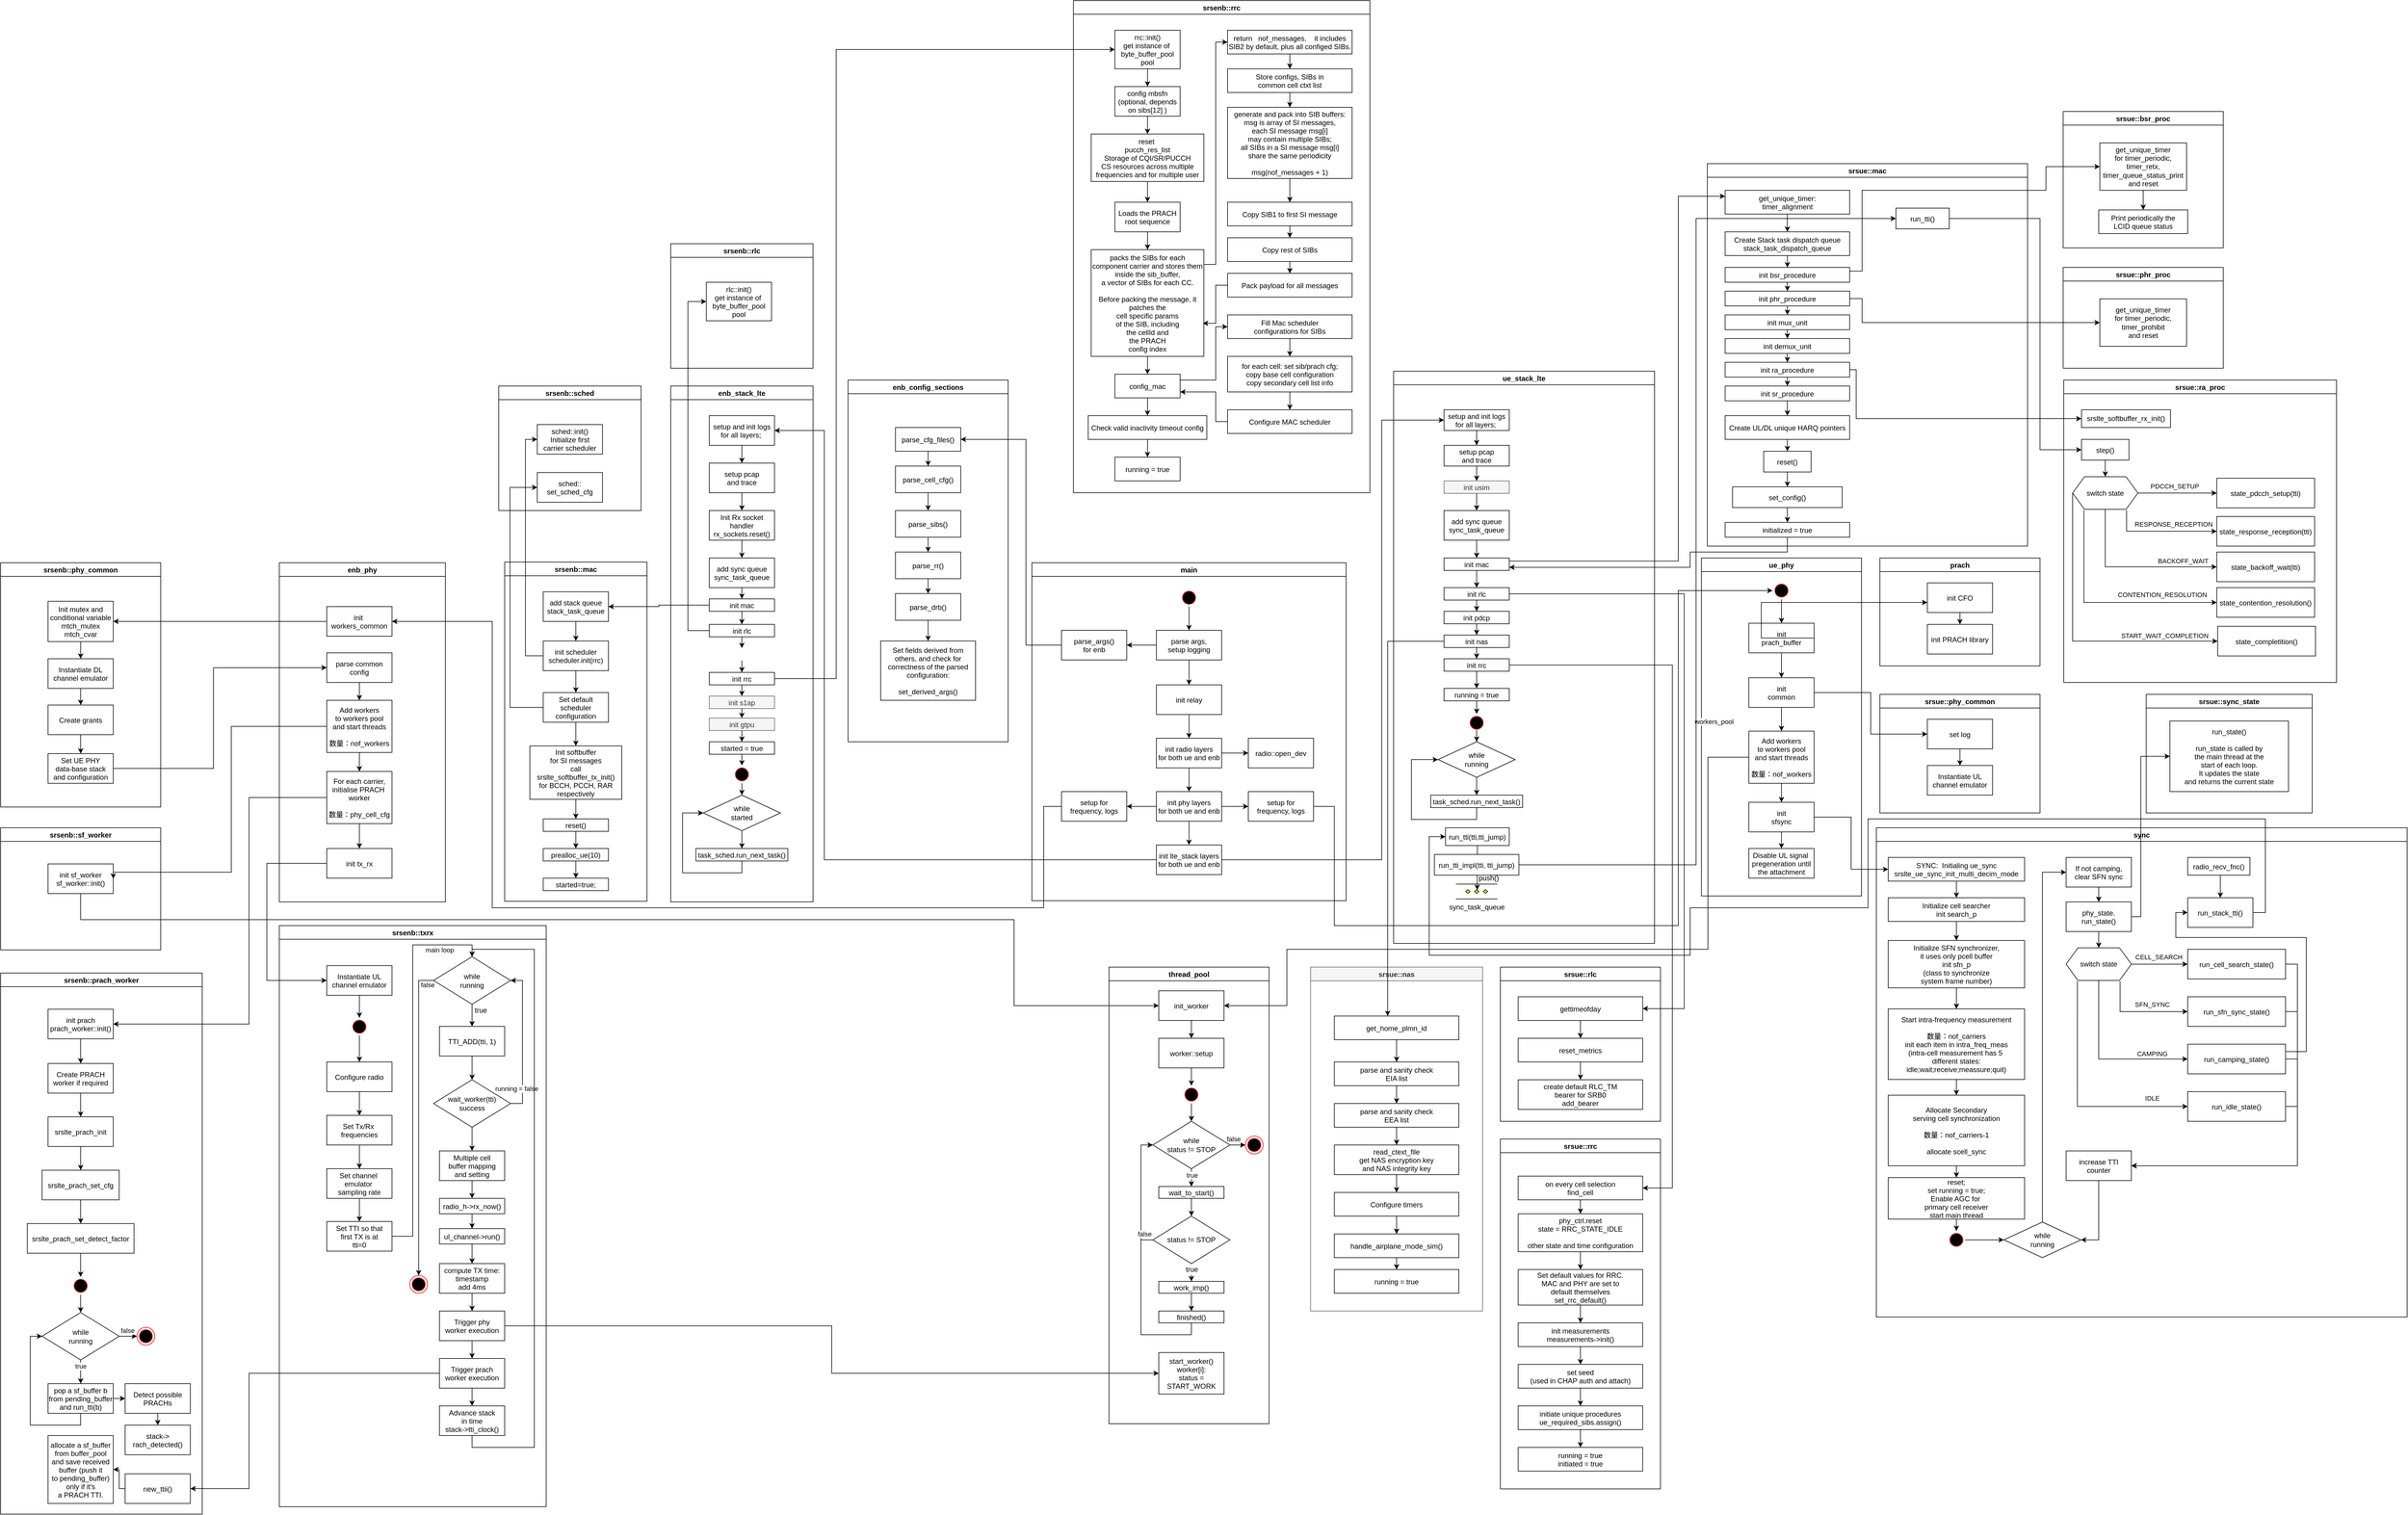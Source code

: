 <mxfile version="15.5.2" type="github">
  <diagram name="Page-1" id="e7e014a7-5840-1c2e-5031-d8a46d1fe8dd">
    <mxGraphModel dx="2097" dy="1436" grid="1" gridSize="10" guides="1" tooltips="1" connect="1" arrows="1" fold="1" page="1" pageScale="1" pageWidth="1169" pageHeight="826" background="none" math="0" shadow="0">
      <root>
        <mxCell id="0" />
        <mxCell id="1" parent="0" />
        <mxCell id="-5hZIKgVOY48h9xYtTlt-41" value="main" style="swimlane;" parent="1" vertex="1">
          <mxGeometry x="990" y="128" width="530" height="570" as="geometry">
            <mxRectangle x="990" y="128" width="60" height="23" as="alternateBounds" />
          </mxGeometry>
        </mxCell>
        <mxCell id="-5hZIKgVOY48h9xYtTlt-52" style="edgeStyle=orthogonalEdgeStyle;rounded=0;orthogonalLoop=1;jettySize=auto;html=1;exitX=0.5;exitY=1;exitDx=0;exitDy=0;entryX=0.5;entryY=0;entryDx=0;entryDy=0;" parent="-5hZIKgVOY48h9xYtTlt-41" source="-5hZIKgVOY48h9xYtTlt-42" target="-5hZIKgVOY48h9xYtTlt-43" edge="1">
          <mxGeometry relative="1" as="geometry" />
        </mxCell>
        <mxCell id="-5hZIKgVOY48h9xYtTlt-42" value="" style="ellipse;shape=startState;fillColor=#000000;strokeColor=#ff0000;" parent="-5hZIKgVOY48h9xYtTlt-41" vertex="1">
          <mxGeometry x="250" y="44" width="30" height="30" as="geometry" />
        </mxCell>
        <mxCell id="-5hZIKgVOY48h9xYtTlt-50" style="edgeStyle=orthogonalEdgeStyle;rounded=0;orthogonalLoop=1;jettySize=auto;html=1;exitX=0.5;exitY=1;exitDx=0;exitDy=0;entryX=0.5;entryY=0;entryDx=0;entryDy=0;" parent="-5hZIKgVOY48h9xYtTlt-41" source="-5hZIKgVOY48h9xYtTlt-43" target="-5hZIKgVOY48h9xYtTlt-45" edge="1">
          <mxGeometry relative="1" as="geometry" />
        </mxCell>
        <mxCell id="YgIG4NnrTaQgkeszp7UP-10" style="edgeStyle=orthogonalEdgeStyle;rounded=0;orthogonalLoop=1;jettySize=auto;html=1;exitX=0;exitY=0.5;exitDx=0;exitDy=0;entryX=1;entryY=0.5;entryDx=0;entryDy=0;" parent="-5hZIKgVOY48h9xYtTlt-41" source="-5hZIKgVOY48h9xYtTlt-43" target="YgIG4NnrTaQgkeszp7UP-9" edge="1">
          <mxGeometry relative="1" as="geometry" />
        </mxCell>
        <mxCell id="-5hZIKgVOY48h9xYtTlt-43" value="parse args,&#xa;setup logging" style="" parent="-5hZIKgVOY48h9xYtTlt-41" vertex="1">
          <mxGeometry x="210" y="114" width="110" height="50" as="geometry" />
        </mxCell>
        <mxCell id="-5hZIKgVOY48h9xYtTlt-53" style="edgeStyle=orthogonalEdgeStyle;rounded=0;orthogonalLoop=1;jettySize=auto;html=1;exitX=0.5;exitY=1;exitDx=0;exitDy=0;entryX=0.5;entryY=0;entryDx=0;entryDy=0;" parent="-5hZIKgVOY48h9xYtTlt-41" source="-5hZIKgVOY48h9xYtTlt-45" target="-5hZIKgVOY48h9xYtTlt-47" edge="1">
          <mxGeometry relative="1" as="geometry" />
        </mxCell>
        <mxCell id="-5hZIKgVOY48h9xYtTlt-45" value="init relay" style="" parent="-5hZIKgVOY48h9xYtTlt-41" vertex="1">
          <mxGeometry x="210" y="206" width="110" height="50" as="geometry" />
        </mxCell>
        <mxCell id="-5hZIKgVOY48h9xYtTlt-55" style="edgeStyle=orthogonalEdgeStyle;rounded=0;orthogonalLoop=1;jettySize=auto;html=1;exitX=0.5;exitY=1;exitDx=0;exitDy=0;" parent="-5hZIKgVOY48h9xYtTlt-41" source="-5hZIKgVOY48h9xYtTlt-47" target="-5hZIKgVOY48h9xYtTlt-54" edge="1">
          <mxGeometry relative="1" as="geometry" />
        </mxCell>
        <mxCell id="-5hZIKgVOY48h9xYtTlt-59" style="edgeStyle=orthogonalEdgeStyle;rounded=0;orthogonalLoop=1;jettySize=auto;html=1;exitX=1;exitY=0.5;exitDx=0;exitDy=0;entryX=0;entryY=0.5;entryDx=0;entryDy=0;" parent="-5hZIKgVOY48h9xYtTlt-41" source="-5hZIKgVOY48h9xYtTlt-47" target="-5hZIKgVOY48h9xYtTlt-58" edge="1">
          <mxGeometry relative="1" as="geometry" />
        </mxCell>
        <mxCell id="-5hZIKgVOY48h9xYtTlt-47" value="init radio layers&#xa;for both ue and enb" style="" parent="-5hZIKgVOY48h9xYtTlt-41" vertex="1">
          <mxGeometry x="210" y="296" width="110" height="50" as="geometry" />
        </mxCell>
        <mxCell id="-5hZIKgVOY48h9xYtTlt-57" style="edgeStyle=orthogonalEdgeStyle;rounded=0;orthogonalLoop=1;jettySize=auto;html=1;exitX=0.5;exitY=1;exitDx=0;exitDy=0;entryX=0.5;entryY=0;entryDx=0;entryDy=0;" parent="-5hZIKgVOY48h9xYtTlt-41" source="-5hZIKgVOY48h9xYtTlt-54" target="-5hZIKgVOY48h9xYtTlt-56" edge="1">
          <mxGeometry relative="1" as="geometry" />
        </mxCell>
        <mxCell id="-5hZIKgVOY48h9xYtTlt-62" style="edgeStyle=orthogonalEdgeStyle;rounded=0;orthogonalLoop=1;jettySize=auto;html=1;exitX=1;exitY=0.5;exitDx=0;exitDy=0;entryX=0;entryY=0.5;entryDx=0;entryDy=0;" parent="-5hZIKgVOY48h9xYtTlt-41" source="-5hZIKgVOY48h9xYtTlt-54" target="-5hZIKgVOY48h9xYtTlt-61" edge="1">
          <mxGeometry relative="1" as="geometry" />
        </mxCell>
        <mxCell id="-5hZIKgVOY48h9xYtTlt-54" value="init phy layers&#xa;for both ue and enb" style="" parent="-5hZIKgVOY48h9xYtTlt-41" vertex="1">
          <mxGeometry x="210" y="386" width="110" height="50" as="geometry" />
        </mxCell>
        <mxCell id="-5hZIKgVOY48h9xYtTlt-56" value="init lte_stack layers&#xa;for both ue and enb" style="" parent="-5hZIKgVOY48h9xYtTlt-41" vertex="1">
          <mxGeometry x="210" y="476" width="110" height="50" as="geometry" />
        </mxCell>
        <mxCell id="-5hZIKgVOY48h9xYtTlt-58" value="radio::open_dev" style="" parent="-5hZIKgVOY48h9xYtTlt-41" vertex="1">
          <mxGeometry x="365" y="296" width="110" height="50" as="geometry" />
        </mxCell>
        <mxCell id="-5hZIKgVOY48h9xYtTlt-61" value="setup for&#xa;frequency, logs" style="" parent="-5hZIKgVOY48h9xYtTlt-41" vertex="1">
          <mxGeometry x="365" y="386" width="110" height="50" as="geometry" />
        </mxCell>
        <mxCell id="aFJsB2YBKfH4tSbeN300-41" value="setup for&#xa;frequency, logs" style="" parent="-5hZIKgVOY48h9xYtTlt-41" vertex="1">
          <mxGeometry x="50" y="386" width="110" height="50" as="geometry" />
        </mxCell>
        <mxCell id="aFJsB2YBKfH4tSbeN300-42" style="edgeStyle=orthogonalEdgeStyle;rounded=0;orthogonalLoop=1;jettySize=auto;html=1;exitX=0;exitY=0.5;exitDx=0;exitDy=0;entryX=1;entryY=0.5;entryDx=0;entryDy=0;" parent="-5hZIKgVOY48h9xYtTlt-41" source="-5hZIKgVOY48h9xYtTlt-54" target="aFJsB2YBKfH4tSbeN300-41" edge="1">
          <mxGeometry relative="1" as="geometry" />
        </mxCell>
        <mxCell id="YgIG4NnrTaQgkeszp7UP-9" value="parse_args()&#xa;for enb" style="" parent="-5hZIKgVOY48h9xYtTlt-41" vertex="1">
          <mxGeometry x="50" y="114" width="110" height="50" as="geometry" />
        </mxCell>
        <mxCell id="-5hZIKgVOY48h9xYtTlt-60" value="ue_phy" style="swimlane;" parent="1" vertex="1">
          <mxGeometry x="2119" y="120" width="270" height="570" as="geometry" />
        </mxCell>
        <mxCell id="-5hZIKgVOY48h9xYtTlt-66" style="edgeStyle=orthogonalEdgeStyle;rounded=0;orthogonalLoop=1;jettySize=auto;html=1;exitX=0.5;exitY=1;exitDx=0;exitDy=0;entryX=0.5;entryY=0;entryDx=0;entryDy=0;" parent="-5hZIKgVOY48h9xYtTlt-60" source="-5hZIKgVOY48h9xYtTlt-63" target="-5hZIKgVOY48h9xYtTlt-65" edge="1">
          <mxGeometry relative="1" as="geometry" />
        </mxCell>
        <mxCell id="-5hZIKgVOY48h9xYtTlt-63" value="" style="ellipse;shape=startState;fillColor=#000000;strokeColor=#ff0000;" parent="-5hZIKgVOY48h9xYtTlt-60" vertex="1">
          <mxGeometry x="120" y="40" width="30" height="30" as="geometry" />
        </mxCell>
        <mxCell id="-5hZIKgVOY48h9xYtTlt-83" style="edgeStyle=orthogonalEdgeStyle;rounded=0;orthogonalLoop=1;jettySize=auto;html=1;exitX=0.5;exitY=1;exitDx=0;exitDy=0;entryX=0.5;entryY=0;entryDx=0;entryDy=0;" parent="-5hZIKgVOY48h9xYtTlt-60" source="-5hZIKgVOY48h9xYtTlt-65" target="-5hZIKgVOY48h9xYtTlt-67" edge="1">
          <mxGeometry relative="1" as="geometry" />
        </mxCell>
        <mxCell id="-5hZIKgVOY48h9xYtTlt-65" value="init&#xa;prach_buffer" style="" parent="-5hZIKgVOY48h9xYtTlt-60" vertex="1">
          <mxGeometry x="80" y="110" width="110" height="50" as="geometry" />
        </mxCell>
        <mxCell id="-5hZIKgVOY48h9xYtTlt-85" style="edgeStyle=orthogonalEdgeStyle;rounded=0;orthogonalLoop=1;jettySize=auto;html=1;exitX=0.5;exitY=1;exitDx=0;exitDy=0;entryX=0.5;entryY=0;entryDx=0;entryDy=0;" parent="-5hZIKgVOY48h9xYtTlt-60" source="-5hZIKgVOY48h9xYtTlt-67" target="-5hZIKgVOY48h9xYtTlt-84" edge="1">
          <mxGeometry relative="1" as="geometry" />
        </mxCell>
        <mxCell id="-5hZIKgVOY48h9xYtTlt-67" value="init&#xa;common" style="" parent="-5hZIKgVOY48h9xYtTlt-60" vertex="1">
          <mxGeometry x="80" y="202" width="110" height="50" as="geometry" />
        </mxCell>
        <mxCell id="-5hZIKgVOY48h9xYtTlt-125" style="edgeStyle=orthogonalEdgeStyle;rounded=0;orthogonalLoop=1;jettySize=auto;html=1;exitX=0.5;exitY=1;exitDx=0;exitDy=0;entryX=0.5;entryY=0;entryDx=0;entryDy=0;" parent="-5hZIKgVOY48h9xYtTlt-60" source="-5hZIKgVOY48h9xYtTlt-84" target="-5hZIKgVOY48h9xYtTlt-109" edge="1">
          <mxGeometry relative="1" as="geometry" />
        </mxCell>
        <mxCell id="-5hZIKgVOY48h9xYtTlt-84" value="Add workers &#xa;to workers pool &#xa;and start threads&#xa;&#xa;数量：nof_workers" style="" parent="-5hZIKgVOY48h9xYtTlt-60" vertex="1">
          <mxGeometry x="80" y="292" width="110" height="88" as="geometry" />
        </mxCell>
        <mxCell id="YgIG4NnrTaQgkeszp7UP-8" style="edgeStyle=orthogonalEdgeStyle;rounded=0;orthogonalLoop=1;jettySize=auto;html=1;exitX=0.5;exitY=1;exitDx=0;exitDy=0;" parent="-5hZIKgVOY48h9xYtTlt-60" source="-5hZIKgVOY48h9xYtTlt-109" target="YgIG4NnrTaQgkeszp7UP-7" edge="1">
          <mxGeometry relative="1" as="geometry" />
        </mxCell>
        <mxCell id="-5hZIKgVOY48h9xYtTlt-109" value="init&#xa;sfsync" style="" parent="-5hZIKgVOY48h9xYtTlt-60" vertex="1">
          <mxGeometry x="80" y="412" width="110" height="50" as="geometry" />
        </mxCell>
        <mxCell id="YgIG4NnrTaQgkeszp7UP-7" value="Disable UL signal &#xa;pregeneration until&#xa;the attachment" style="" parent="-5hZIKgVOY48h9xYtTlt-60" vertex="1">
          <mxGeometry x="80" y="490" width="110" height="50" as="geometry" />
        </mxCell>
        <mxCell id="-5hZIKgVOY48h9xYtTlt-64" style="edgeStyle=orthogonalEdgeStyle;rounded=0;orthogonalLoop=1;jettySize=auto;html=1;exitX=1;exitY=0.5;exitDx=0;exitDy=0;entryX=0;entryY=0.5;entryDx=0;entryDy=0;" parent="1" source="-5hZIKgVOY48h9xYtTlt-61" target="-5hZIKgVOY48h9xYtTlt-63" edge="1">
          <mxGeometry relative="1" as="geometry">
            <Array as="points">
              <mxPoint x="1500" y="539" />
              <mxPoint x="1500" y="740" />
              <mxPoint x="2080" y="740" />
              <mxPoint x="2080" y="175" />
            </Array>
          </mxGeometry>
        </mxCell>
        <mxCell id="-5hZIKgVOY48h9xYtTlt-68" value="prach" style="swimlane;" parent="1" vertex="1">
          <mxGeometry x="2420" y="120" width="270" height="182" as="geometry" />
        </mxCell>
        <mxCell id="-5hZIKgVOY48h9xYtTlt-77" style="edgeStyle=orthogonalEdgeStyle;rounded=0;orthogonalLoop=1;jettySize=auto;html=1;exitX=0.5;exitY=1;exitDx=0;exitDy=0;entryX=0.5;entryY=0;entryDx=0;entryDy=0;" parent="-5hZIKgVOY48h9xYtTlt-68" source="-5hZIKgVOY48h9xYtTlt-74" target="-5hZIKgVOY48h9xYtTlt-76" edge="1">
          <mxGeometry relative="1" as="geometry" />
        </mxCell>
        <mxCell id="-5hZIKgVOY48h9xYtTlt-74" value="init CFO" style="" parent="-5hZIKgVOY48h9xYtTlt-68" vertex="1">
          <mxGeometry x="80" y="42" width="110" height="50" as="geometry" />
        </mxCell>
        <mxCell id="-5hZIKgVOY48h9xYtTlt-76" value="init PRACH library" style="" parent="-5hZIKgVOY48h9xYtTlt-68" vertex="1">
          <mxGeometry x="80" y="112" width="110" height="50" as="geometry" />
        </mxCell>
        <mxCell id="-5hZIKgVOY48h9xYtTlt-75" style="edgeStyle=orthogonalEdgeStyle;rounded=0;orthogonalLoop=1;jettySize=auto;html=1;exitDx=0;exitDy=0;exitX=1;exitY=0.5;" parent="1" source="-5hZIKgVOY48h9xYtTlt-65" target="-5hZIKgVOY48h9xYtTlt-74" edge="1">
          <mxGeometry relative="1" as="geometry">
            <Array as="points">
              <mxPoint x="2220" y="255" />
              <mxPoint x="2220" y="195" />
            </Array>
          </mxGeometry>
        </mxCell>
        <mxCell id="-5hZIKgVOY48h9xYtTlt-78" value="srsue::phy_common" style="swimlane;" parent="1" vertex="1">
          <mxGeometry x="2420" y="350" width="270" height="200" as="geometry" />
        </mxCell>
        <mxCell id="-5hZIKgVOY48h9xYtTlt-79" style="edgeStyle=orthogonalEdgeStyle;rounded=0;orthogonalLoop=1;jettySize=auto;html=1;exitX=0.5;exitY=1;exitDx=0;exitDy=0;entryX=0.5;entryY=0;entryDx=0;entryDy=0;" parent="-5hZIKgVOY48h9xYtTlt-78" source="-5hZIKgVOY48h9xYtTlt-80" target="-5hZIKgVOY48h9xYtTlt-81" edge="1">
          <mxGeometry relative="1" as="geometry" />
        </mxCell>
        <mxCell id="-5hZIKgVOY48h9xYtTlt-80" value="set log" style="" parent="-5hZIKgVOY48h9xYtTlt-78" vertex="1">
          <mxGeometry x="80" y="42" width="110" height="50" as="geometry" />
        </mxCell>
        <mxCell id="-5hZIKgVOY48h9xYtTlt-81" value="Instantiate UL &#xa;channel emulator" style="" parent="-5hZIKgVOY48h9xYtTlt-78" vertex="1">
          <mxGeometry x="80" y="120" width="110" height="50" as="geometry" />
        </mxCell>
        <mxCell id="-5hZIKgVOY48h9xYtTlt-82" style="edgeStyle=orthogonalEdgeStyle;rounded=0;orthogonalLoop=1;jettySize=auto;html=1;exitX=1;exitY=0.5;exitDx=0;exitDy=0;entryX=0;entryY=0.5;entryDx=0;entryDy=0;" parent="1" source="-5hZIKgVOY48h9xYtTlt-67" target="-5hZIKgVOY48h9xYtTlt-80" edge="1">
          <mxGeometry relative="1" as="geometry" />
        </mxCell>
        <mxCell id="-5hZIKgVOY48h9xYtTlt-94" value="thread_pool" style="swimlane;" parent="1" vertex="1">
          <mxGeometry x="1120" y="810" width="270" height="770" as="geometry" />
        </mxCell>
        <mxCell id="w-1uLtTAXvP8gEubrM1m-81" style="edgeStyle=orthogonalEdgeStyle;rounded=0;orthogonalLoop=1;jettySize=auto;html=1;exitX=0.5;exitY=1;exitDx=0;exitDy=0;entryX=0.5;entryY=0;entryDx=0;entryDy=0;" parent="-5hZIKgVOY48h9xYtTlt-94" source="-5hZIKgVOY48h9xYtTlt-95" target="w-1uLtTAXvP8gEubrM1m-80" edge="1">
          <mxGeometry relative="1" as="geometry" />
        </mxCell>
        <mxCell id="-5hZIKgVOY48h9xYtTlt-95" value="" style="ellipse;shape=startState;fillColor=#000000;strokeColor=#ff0000;" parent="-5hZIKgVOY48h9xYtTlt-94" vertex="1">
          <mxGeometry x="124" y="200" width="30" height="30" as="geometry" />
        </mxCell>
        <mxCell id="-5hZIKgVOY48h9xYtTlt-108" style="edgeStyle=orthogonalEdgeStyle;rounded=0;orthogonalLoop=1;jettySize=auto;html=1;exitX=0.5;exitY=1;exitDx=0;exitDy=0;" parent="-5hZIKgVOY48h9xYtTlt-94" source="-5hZIKgVOY48h9xYtTlt-96" target="-5hZIKgVOY48h9xYtTlt-107" edge="1">
          <mxGeometry relative="1" as="geometry" />
        </mxCell>
        <mxCell id="-5hZIKgVOY48h9xYtTlt-96" value="init_worker" style="" parent="-5hZIKgVOY48h9xYtTlt-94" vertex="1">
          <mxGeometry x="84" y="40" width="110" height="50" as="geometry" />
        </mxCell>
        <mxCell id="w-1uLtTAXvP8gEubrM1m-79" style="edgeStyle=orthogonalEdgeStyle;rounded=0;orthogonalLoop=1;jettySize=auto;html=1;exitX=0.5;exitY=1;exitDx=0;exitDy=0;entryX=0.5;entryY=0;entryDx=0;entryDy=0;" parent="-5hZIKgVOY48h9xYtTlt-94" source="-5hZIKgVOY48h9xYtTlt-107" target="-5hZIKgVOY48h9xYtTlt-95" edge="1">
          <mxGeometry relative="1" as="geometry" />
        </mxCell>
        <mxCell id="-5hZIKgVOY48h9xYtTlt-107" value="worker::setup" style="" parent="-5hZIKgVOY48h9xYtTlt-94" vertex="1">
          <mxGeometry x="84" y="120" width="110" height="50" as="geometry" />
        </mxCell>
        <mxCell id="w-1uLtTAXvP8gEubrM1m-55" value="start_worker()&#xa;worker[i]:&#xa;status =&#xa;START_WORK" style="" parent="-5hZIKgVOY48h9xYtTlt-94" vertex="1">
          <mxGeometry x="84" y="650" width="110" height="70" as="geometry" />
        </mxCell>
        <mxCell id="w-1uLtTAXvP8gEubrM1m-100" style="edgeStyle=orthogonalEdgeStyle;rounded=0;orthogonalLoop=1;jettySize=auto;html=1;exitX=1;exitY=0.5;exitDx=0;exitDy=0;entryX=0;entryY=0.5;entryDx=0;entryDy=0;" parent="-5hZIKgVOY48h9xYtTlt-94" source="w-1uLtTAXvP8gEubrM1m-80" target="w-1uLtTAXvP8gEubrM1m-99" edge="1">
          <mxGeometry relative="1" as="geometry">
            <mxPoint x="220" y="400" as="targetPoint" />
          </mxGeometry>
        </mxCell>
        <mxCell id="w-1uLtTAXvP8gEubrM1m-111" value="false" style="edgeLabel;html=1;align=center;verticalAlign=middle;resizable=0;points=[];" parent="w-1uLtTAXvP8gEubrM1m-100" vertex="1" connectable="0">
          <mxGeometry x="-0.368" y="-1" relative="1" as="geometry">
            <mxPoint x="-2" y="-11" as="offset" />
          </mxGeometry>
        </mxCell>
        <mxCell id="w-1uLtTAXvP8gEubrM1m-80" value="while&lt;br&gt;status != STOP" style="rhombus;whiteSpace=wrap;html=1;" parent="-5hZIKgVOY48h9xYtTlt-94" vertex="1">
          <mxGeometry x="74" y="260" width="130" height="80" as="geometry" />
        </mxCell>
        <mxCell id="w-1uLtTAXvP8gEubrM1m-86" style="edgeStyle=orthogonalEdgeStyle;rounded=0;orthogonalLoop=1;jettySize=auto;html=1;exitX=0.5;exitY=1;exitDx=0;exitDy=0;entryX=0.5;entryY=0;entryDx=0;entryDy=0;" parent="-5hZIKgVOY48h9xYtTlt-94" source="w-1uLtTAXvP8gEubrM1m-82" target="w-1uLtTAXvP8gEubrM1m-85" edge="1">
          <mxGeometry relative="1" as="geometry" />
        </mxCell>
        <mxCell id="w-1uLtTAXvP8gEubrM1m-82" value="wait_to_start()" style="" parent="-5hZIKgVOY48h9xYtTlt-94" vertex="1">
          <mxGeometry x="84" y="370" width="110" height="20" as="geometry" />
        </mxCell>
        <mxCell id="w-1uLtTAXvP8gEubrM1m-89" style="edgeStyle=orthogonalEdgeStyle;rounded=0;orthogonalLoop=1;jettySize=auto;html=1;exitX=0.5;exitY=1;exitDx=0;exitDy=0;entryX=0.5;entryY=0;entryDx=0;entryDy=0;startArrow=none;" parent="-5hZIKgVOY48h9xYtTlt-94" source="w-1uLtTAXvP8gEubrM1m-97" target="w-1uLtTAXvP8gEubrM1m-87" edge="1">
          <mxGeometry relative="1" as="geometry" />
        </mxCell>
        <mxCell id="w-1uLtTAXvP8gEubrM1m-94" style="edgeStyle=orthogonalEdgeStyle;rounded=0;orthogonalLoop=1;jettySize=auto;html=1;exitX=0;exitY=0.5;exitDx=0;exitDy=0;entryX=0;entryY=0.5;entryDx=0;entryDy=0;" parent="-5hZIKgVOY48h9xYtTlt-94" source="w-1uLtTAXvP8gEubrM1m-85" target="w-1uLtTAXvP8gEubrM1m-80" edge="1">
          <mxGeometry relative="1" as="geometry" />
        </mxCell>
        <mxCell id="w-1uLtTAXvP8gEubrM1m-85" value="status != STOP" style="rhombus;whiteSpace=wrap;html=1;" parent="-5hZIKgVOY48h9xYtTlt-94" vertex="1">
          <mxGeometry x="74" y="420" width="130" height="80" as="geometry" />
        </mxCell>
        <mxCell id="w-1uLtTAXvP8gEubrM1m-90" style="edgeStyle=orthogonalEdgeStyle;rounded=0;orthogonalLoop=1;jettySize=auto;html=1;exitX=0.5;exitY=1;exitDx=0;exitDy=0;entryX=0.5;entryY=0;entryDx=0;entryDy=0;" parent="-5hZIKgVOY48h9xYtTlt-94" source="w-1uLtTAXvP8gEubrM1m-87" target="w-1uLtTAXvP8gEubrM1m-88" edge="1">
          <mxGeometry relative="1" as="geometry" />
        </mxCell>
        <mxCell id="w-1uLtTAXvP8gEubrM1m-87" value="work_imp()" style="" parent="-5hZIKgVOY48h9xYtTlt-94" vertex="1">
          <mxGeometry x="84" y="530" width="110" height="20" as="geometry" />
        </mxCell>
        <mxCell id="w-1uLtTAXvP8gEubrM1m-91" style="edgeStyle=orthogonalEdgeStyle;rounded=0;orthogonalLoop=1;jettySize=auto;html=1;exitX=0.5;exitY=1;exitDx=0;exitDy=0;entryX=0;entryY=0.5;entryDx=0;entryDy=0;" parent="-5hZIKgVOY48h9xYtTlt-94" source="w-1uLtTAXvP8gEubrM1m-88" target="w-1uLtTAXvP8gEubrM1m-80" edge="1">
          <mxGeometry relative="1" as="geometry" />
        </mxCell>
        <mxCell id="w-1uLtTAXvP8gEubrM1m-95" value="false" style="edgeLabel;html=1;align=center;verticalAlign=middle;resizable=0;points=[];" parent="w-1uLtTAXvP8gEubrM1m-91" vertex="1" connectable="0">
          <mxGeometry x="0.447" y="2" relative="1" as="geometry">
            <mxPoint x="8" y="47" as="offset" />
          </mxGeometry>
        </mxCell>
        <mxCell id="w-1uLtTAXvP8gEubrM1m-88" value="finished()" style="" parent="-5hZIKgVOY48h9xYtTlt-94" vertex="1">
          <mxGeometry x="84" y="580" width="110" height="20" as="geometry" />
        </mxCell>
        <mxCell id="w-1uLtTAXvP8gEubrM1m-97" value="true" style="text;html=1;strokeColor=none;fillColor=none;align=center;verticalAlign=middle;whiteSpace=wrap;rounded=0;" parent="-5hZIKgVOY48h9xYtTlt-94" vertex="1">
          <mxGeometry x="120" y="500" width="40" height="20" as="geometry" />
        </mxCell>
        <mxCell id="w-1uLtTAXvP8gEubrM1m-98" value="" style="edgeStyle=orthogonalEdgeStyle;rounded=0;orthogonalLoop=1;jettySize=auto;html=1;exitX=0.5;exitY=1;exitDx=0;exitDy=0;entryX=0.5;entryY=0;entryDx=0;entryDy=0;endArrow=none;" parent="-5hZIKgVOY48h9xYtTlt-94" source="w-1uLtTAXvP8gEubrM1m-85" target="w-1uLtTAXvP8gEubrM1m-97" edge="1">
          <mxGeometry relative="1" as="geometry">
            <mxPoint x="1699" y="1230" as="sourcePoint" />
            <mxPoint x="1699" y="1260" as="targetPoint" />
          </mxGeometry>
        </mxCell>
        <mxCell id="w-1uLtTAXvP8gEubrM1m-99" value="" style="ellipse;shape=endState;fillColor=#000000;strokeColor=#ff0000" parent="-5hZIKgVOY48h9xYtTlt-94" vertex="1">
          <mxGeometry x="230" y="285" width="30" height="30" as="geometry" />
        </mxCell>
        <mxCell id="w-1uLtTAXvP8gEubrM1m-109" style="edgeStyle=orthogonalEdgeStyle;rounded=0;orthogonalLoop=1;jettySize=auto;html=1;exitX=0.5;exitY=1;exitDx=0;exitDy=0;entryX=0.5;entryY=0;entryDx=0;entryDy=0;" parent="-5hZIKgVOY48h9xYtTlt-94" source="w-1uLtTAXvP8gEubrM1m-80" target="w-1uLtTAXvP8gEubrM1m-82" edge="1">
          <mxGeometry relative="1" as="geometry">
            <mxPoint x="-130" y="390" as="targetPoint" />
          </mxGeometry>
        </mxCell>
        <mxCell id="w-1uLtTAXvP8gEubrM1m-110" value="true" style="edgeLabel;html=1;align=center;verticalAlign=middle;resizable=0;points=[];" parent="w-1uLtTAXvP8gEubrM1m-109" vertex="1" connectable="0">
          <mxGeometry x="0.486" y="-2" relative="1" as="geometry">
            <mxPoint x="3" y="-12" as="offset" />
          </mxGeometry>
        </mxCell>
        <mxCell id="-5hZIKgVOY48h9xYtTlt-97" style="edgeStyle=orthogonalEdgeStyle;rounded=0;orthogonalLoop=1;jettySize=auto;html=1;exitDx=0;exitDy=0;entryDx=0;entryDy=0;entryX=1;entryY=0.5;" parent="1" source="-5hZIKgVOY48h9xYtTlt-84" target="-5hZIKgVOY48h9xYtTlt-96" edge="1">
          <mxGeometry relative="1" as="geometry">
            <Array as="points">
              <mxPoint x="2130" y="456" />
              <mxPoint x="2130" y="780" />
              <mxPoint x="1420" y="780" />
              <mxPoint x="1420" y="875" />
            </Array>
            <mxPoint x="1310" y="880" as="targetPoint" />
            <mxPoint x="2036" y="474" as="sourcePoint" />
          </mxGeometry>
        </mxCell>
        <mxCell id="-5hZIKgVOY48h9xYtTlt-104" value="workers_pool" style="edgeLabel;html=1;align=center;verticalAlign=middle;resizable=0;points=[];" parent="-5hZIKgVOY48h9xYtTlt-97" vertex="1" connectable="0">
          <mxGeometry x="-0.893" y="-2" relative="1" as="geometry">
            <mxPoint x="12" y="-61" as="offset" />
          </mxGeometry>
        </mxCell>
        <mxCell id="-5hZIKgVOY48h9xYtTlt-110" value="sync" style="swimlane;" parent="1" vertex="1">
          <mxGeometry x="2414" y="575" width="895" height="825" as="geometry" />
        </mxCell>
        <mxCell id="-5hZIKgVOY48h9xYtTlt-118" style="edgeStyle=orthogonalEdgeStyle;rounded=0;orthogonalLoop=1;jettySize=auto;html=1;exitX=0.5;exitY=1;exitDx=0;exitDy=0;entryX=0.5;entryY=0;entryDx=0;entryDy=0;" parent="-5hZIKgVOY48h9xYtTlt-110" source="-5hZIKgVOY48h9xYtTlt-111" target="-5hZIKgVOY48h9xYtTlt-112" edge="1">
          <mxGeometry relative="1" as="geometry" />
        </mxCell>
        <mxCell id="-5hZIKgVOY48h9xYtTlt-111" value="SYNC:  Initialing ue_sync&#xa;srslte_ue_sync_init_multi_decim_mode" style="" parent="-5hZIKgVOY48h9xYtTlt-110" vertex="1">
          <mxGeometry x="20" y="50" width="230" height="40" as="geometry" />
        </mxCell>
        <mxCell id="-5hZIKgVOY48h9xYtTlt-119" style="edgeStyle=orthogonalEdgeStyle;rounded=0;orthogonalLoop=1;jettySize=auto;html=1;exitX=0.5;exitY=1;exitDx=0;exitDy=0;" parent="-5hZIKgVOY48h9xYtTlt-110" source="-5hZIKgVOY48h9xYtTlt-112" target="-5hZIKgVOY48h9xYtTlt-113" edge="1">
          <mxGeometry relative="1" as="geometry" />
        </mxCell>
        <mxCell id="-5hZIKgVOY48h9xYtTlt-112" value="Initialize cell searcher&#xa;init search_p" style="" parent="-5hZIKgVOY48h9xYtTlt-110" vertex="1">
          <mxGeometry x="20" y="118" width="230" height="40" as="geometry" />
        </mxCell>
        <mxCell id="-5hZIKgVOY48h9xYtTlt-113" value="Initialize SFN synchronizer, &#xa;it uses only pcell buffer&#xa;init sfn_p&#xa;(class to synchronize &#xa;system frame number)" style="" parent="-5hZIKgVOY48h9xYtTlt-110" vertex="1">
          <mxGeometry x="20" y="190" width="230" height="80" as="geometry" />
        </mxCell>
        <mxCell id="JuA2FzXHDYo03FIglvC_-35" style="edgeStyle=orthogonalEdgeStyle;rounded=0;orthogonalLoop=1;jettySize=auto;html=1;exitX=1;exitY=0.5;exitDx=0;exitDy=0;" parent="-5hZIKgVOY48h9xYtTlt-110" source="-5hZIKgVOY48h9xYtTlt-123" target="JuA2FzXHDYo03FIglvC_-34" edge="1">
          <mxGeometry relative="1" as="geometry" />
        </mxCell>
        <mxCell id="-5hZIKgVOY48h9xYtTlt-123" value="" style="ellipse;shape=startState;fillColor=#000000;strokeColor=#ff0000;" parent="-5hZIKgVOY48h9xYtTlt-110" vertex="1">
          <mxGeometry x="120" y="680" width="30" height="30" as="geometry" />
        </mxCell>
        <mxCell id="JuA2FzXHDYo03FIglvC_-9" style="edgeStyle=orthogonalEdgeStyle;rounded=0;orthogonalLoop=1;jettySize=auto;html=1;exitX=0.5;exitY=1;exitDx=0;exitDy=0;entryX=0.5;entryY=0;entryDx=0;entryDy=0;" parent="-5hZIKgVOY48h9xYtTlt-110" source="aFJsB2YBKfH4tSbeN300-44" target="JuA2FzXHDYo03FIglvC_-8" edge="1">
          <mxGeometry relative="1" as="geometry" />
        </mxCell>
        <mxCell id="aFJsB2YBKfH4tSbeN300-44" value="If not camping,&#xa;clear SFN sync" style="" parent="-5hZIKgVOY48h9xYtTlt-110" vertex="1">
          <mxGeometry x="320" y="50" width="110" height="50" as="geometry" />
        </mxCell>
        <mxCell id="-5hZIKgVOY48h9xYtTlt-114" value="Start intra-frequency measurement&#xa;&#xa;数量：nof_carriers&#xa;init each item in intra_freq_meas&#xa;(intra-cell measurement has 5 &#xa;different states:&#xa;idle;wait;receive;meassure;quit)" style="" parent="-5hZIKgVOY48h9xYtTlt-110" vertex="1">
          <mxGeometry x="20" y="305.5" width="230" height="119" as="geometry" />
        </mxCell>
        <mxCell id="-5hZIKgVOY48h9xYtTlt-120" style="edgeStyle=orthogonalEdgeStyle;rounded=0;orthogonalLoop=1;jettySize=auto;html=1;exitX=0.5;exitY=1;exitDx=0;exitDy=0;entryX=0.5;entryY=0;entryDx=0;entryDy=0;" parent="-5hZIKgVOY48h9xYtTlt-110" source="-5hZIKgVOY48h9xYtTlt-113" target="-5hZIKgVOY48h9xYtTlt-114" edge="1">
          <mxGeometry relative="1" as="geometry">
            <mxPoint x="-285" y="290" as="targetPoint" />
          </mxGeometry>
        </mxCell>
        <mxCell id="-5hZIKgVOY48h9xYtTlt-116" value="Allocate Secondary &#xa;serving cell synchronization&#xa;&#xa;数量：nof_carriers-1&#xa;&#xa;allocate scell_sync" style="" parent="-5hZIKgVOY48h9xYtTlt-110" vertex="1">
          <mxGeometry x="20" y="451" width="230" height="119" as="geometry" />
        </mxCell>
        <mxCell id="-5hZIKgVOY48h9xYtTlt-121" style="edgeStyle=orthogonalEdgeStyle;rounded=0;orthogonalLoop=1;jettySize=auto;html=1;exitX=0.5;exitY=1;exitDx=0;exitDy=0;entryX=0.5;entryY=0;entryDx=0;entryDy=0;" parent="-5hZIKgVOY48h9xYtTlt-110" source="-5hZIKgVOY48h9xYtTlt-114" target="-5hZIKgVOY48h9xYtTlt-116" edge="1">
          <mxGeometry relative="1" as="geometry" />
        </mxCell>
        <mxCell id="-5hZIKgVOY48h9xYtTlt-117" value="reset;&#xa;set running = true;&#xa;Enable AGC for &#xa;primary cell receiver&#xa;start main thread" style="" parent="-5hZIKgVOY48h9xYtTlt-110" vertex="1">
          <mxGeometry x="20" y="590" width="230" height="70" as="geometry" />
        </mxCell>
        <mxCell id="-5hZIKgVOY48h9xYtTlt-122" style="edgeStyle=orthogonalEdgeStyle;rounded=0;orthogonalLoop=1;jettySize=auto;html=1;exitX=0.5;exitY=1;exitDx=0;exitDy=0;entryX=0.5;entryY=0;entryDx=0;entryDy=0;" parent="-5hZIKgVOY48h9xYtTlt-110" source="-5hZIKgVOY48h9xYtTlt-116" target="-5hZIKgVOY48h9xYtTlt-117" edge="1">
          <mxGeometry relative="1" as="geometry" />
        </mxCell>
        <mxCell id="-5hZIKgVOY48h9xYtTlt-124" style="edgeStyle=orthogonalEdgeStyle;rounded=0;orthogonalLoop=1;jettySize=auto;html=1;exitX=0.5;exitY=1;exitDx=0;exitDy=0;" parent="-5hZIKgVOY48h9xYtTlt-110" source="-5hZIKgVOY48h9xYtTlt-117" target="-5hZIKgVOY48h9xYtTlt-123" edge="1">
          <mxGeometry relative="1" as="geometry" />
        </mxCell>
        <mxCell id="JuA2FzXHDYo03FIglvC_-16" style="edgeStyle=orthogonalEdgeStyle;rounded=0;orthogonalLoop=1;jettySize=auto;html=1;exitX=1;exitY=0.5;exitDx=0;exitDy=0;" parent="-5hZIKgVOY48h9xYtTlt-110" source="JuA2FzXHDYo03FIglvC_-1" target="JuA2FzXHDYo03FIglvC_-15" edge="1">
          <mxGeometry relative="1" as="geometry" />
        </mxCell>
        <mxCell id="JuA2FzXHDYo03FIglvC_-17" value="CELL_SEARCH" style="edgeLabel;html=1;align=center;verticalAlign=middle;resizable=0;points=[];" parent="JuA2FzXHDYo03FIglvC_-16" vertex="1" connectable="0">
          <mxGeometry x="-0.151" y="-1" relative="1" as="geometry">
            <mxPoint x="5" y="-13" as="offset" />
          </mxGeometry>
        </mxCell>
        <mxCell id="JuA2FzXHDYo03FIglvC_-1" value="switch state" style="shape=hexagon;perimeter=hexagonPerimeter2;whiteSpace=wrap;html=1;fixedSize=1;" parent="-5hZIKgVOY48h9xYtTlt-110" vertex="1">
          <mxGeometry x="320" y="202.5" width="110" height="55" as="geometry" />
        </mxCell>
        <mxCell id="JuA2FzXHDYo03FIglvC_-11" style="edgeStyle=orthogonalEdgeStyle;rounded=0;orthogonalLoop=1;jettySize=auto;html=1;exitX=0.5;exitY=1;exitDx=0;exitDy=0;entryX=0.5;entryY=0;entryDx=0;entryDy=0;" parent="-5hZIKgVOY48h9xYtTlt-110" source="JuA2FzXHDYo03FIglvC_-8" target="JuA2FzXHDYo03FIglvC_-1" edge="1">
          <mxGeometry relative="1" as="geometry" />
        </mxCell>
        <mxCell id="JuA2FzXHDYo03FIglvC_-8" value="phy_state.&#xa;run_state()" style="" parent="-5hZIKgVOY48h9xYtTlt-110" vertex="1">
          <mxGeometry x="320" y="125" width="110" height="50" as="geometry" />
        </mxCell>
        <mxCell id="JuA2FzXHDYo03FIglvC_-29" style="edgeStyle=orthogonalEdgeStyle;rounded=0;orthogonalLoop=1;jettySize=auto;html=1;exitX=1;exitY=0.5;exitDx=0;exitDy=0;entryX=1;entryY=0.5;entryDx=0;entryDy=0;" parent="-5hZIKgVOY48h9xYtTlt-110" source="JuA2FzXHDYo03FIglvC_-15" target="JuA2FzXHDYo03FIglvC_-28" edge="1">
          <mxGeometry relative="1" as="geometry" />
        </mxCell>
        <mxCell id="JuA2FzXHDYo03FIglvC_-15" value="run_cell_search_state()" style="" parent="-5hZIKgVOY48h9xYtTlt-110" vertex="1">
          <mxGeometry x="525" y="205" width="165" height="50" as="geometry" />
        </mxCell>
        <mxCell id="JuA2FzXHDYo03FIglvC_-19" style="edgeStyle=orthogonalEdgeStyle;rounded=0;orthogonalLoop=1;jettySize=auto;html=1;exitX=0.827;exitY=1.027;exitDx=0;exitDy=0;exitPerimeter=0;" parent="-5hZIKgVOY48h9xYtTlt-110" source="JuA2FzXHDYo03FIglvC_-1" target="JuA2FzXHDYo03FIglvC_-21" edge="1">
          <mxGeometry relative="1" as="geometry">
            <mxPoint x="430" y="310" as="sourcePoint" />
            <Array as="points">
              <mxPoint x="411" y="310" />
            </Array>
          </mxGeometry>
        </mxCell>
        <mxCell id="JuA2FzXHDYo03FIglvC_-20" value="SFN_SYNC" style="edgeLabel;html=1;align=center;verticalAlign=middle;resizable=0;points=[];" parent="JuA2FzXHDYo03FIglvC_-19" vertex="1" connectable="0">
          <mxGeometry x="-0.151" y="-1" relative="1" as="geometry">
            <mxPoint x="35" y="-13" as="offset" />
          </mxGeometry>
        </mxCell>
        <mxCell id="JuA2FzXHDYo03FIglvC_-30" style="edgeStyle=orthogonalEdgeStyle;rounded=0;orthogonalLoop=1;jettySize=auto;html=1;exitX=1;exitY=0.5;exitDx=0;exitDy=0;entryX=1;entryY=0.5;entryDx=0;entryDy=0;" parent="-5hZIKgVOY48h9xYtTlt-110" source="JuA2FzXHDYo03FIglvC_-21" target="JuA2FzXHDYo03FIglvC_-28" edge="1">
          <mxGeometry relative="1" as="geometry" />
        </mxCell>
        <mxCell id="JuA2FzXHDYo03FIglvC_-21" value="run_sfn_sync_state()" style="" parent="-5hZIKgVOY48h9xYtTlt-110" vertex="1">
          <mxGeometry x="525" y="285" width="165" height="50" as="geometry" />
        </mxCell>
        <mxCell id="JuA2FzXHDYo03FIglvC_-22" style="edgeStyle=orthogonalEdgeStyle;rounded=0;orthogonalLoop=1;jettySize=auto;html=1;exitX=0.5;exitY=1;exitDx=0;exitDy=0;" parent="-5hZIKgVOY48h9xYtTlt-110" source="JuA2FzXHDYo03FIglvC_-1" target="JuA2FzXHDYo03FIglvC_-24" edge="1">
          <mxGeometry relative="1" as="geometry">
            <mxPoint x="430" y="390" as="sourcePoint" />
            <Array as="points">
              <mxPoint x="375" y="390" />
            </Array>
          </mxGeometry>
        </mxCell>
        <mxCell id="JuA2FzXHDYo03FIglvC_-23" value="CAMPING" style="edgeLabel;html=1;align=center;verticalAlign=middle;resizable=0;points=[];" parent="JuA2FzXHDYo03FIglvC_-22" vertex="1" connectable="0">
          <mxGeometry x="-0.151" y="-1" relative="1" as="geometry">
            <mxPoint x="91" y="3" as="offset" />
          </mxGeometry>
        </mxCell>
        <mxCell id="JuA2FzXHDYo03FIglvC_-31" style="edgeStyle=orthogonalEdgeStyle;rounded=0;orthogonalLoop=1;jettySize=auto;html=1;exitX=1;exitY=0.5;exitDx=0;exitDy=0;entryX=1;entryY=0.5;entryDx=0;entryDy=0;" parent="-5hZIKgVOY48h9xYtTlt-110" source="JuA2FzXHDYo03FIglvC_-24" target="JuA2FzXHDYo03FIglvC_-28" edge="1">
          <mxGeometry relative="1" as="geometry" />
        </mxCell>
        <mxCell id="0HAcxF91r8UA0uoSAf0F-8" style="edgeStyle=orthogonalEdgeStyle;rounded=0;orthogonalLoop=1;jettySize=auto;html=1;exitX=1;exitY=0.25;exitDx=0;exitDy=0;entryX=0;entryY=0.5;entryDx=0;entryDy=0;" edge="1" parent="-5hZIKgVOY48h9xYtTlt-110" source="JuA2FzXHDYo03FIglvC_-24" target="0HAcxF91r8UA0uoSAf0F-7">
          <mxGeometry relative="1" as="geometry">
            <Array as="points">
              <mxPoint x="725" y="378" />
              <mxPoint x="725" y="185" />
              <mxPoint x="505" y="185" />
              <mxPoint x="505" y="143" />
            </Array>
          </mxGeometry>
        </mxCell>
        <mxCell id="JuA2FzXHDYo03FIglvC_-24" value="run_camping_state()" style="" parent="-5hZIKgVOY48h9xYtTlt-110" vertex="1">
          <mxGeometry x="525" y="365" width="165" height="50" as="geometry" />
        </mxCell>
        <mxCell id="JuA2FzXHDYo03FIglvC_-25" style="edgeStyle=orthogonalEdgeStyle;rounded=0;orthogonalLoop=1;jettySize=auto;html=1;exitX=0.173;exitY=1.027;exitDx=0;exitDy=0;exitPerimeter=0;" parent="-5hZIKgVOY48h9xYtTlt-110" source="JuA2FzXHDYo03FIglvC_-1" target="JuA2FzXHDYo03FIglvC_-27" edge="1">
          <mxGeometry relative="1" as="geometry">
            <mxPoint x="430" y="470" as="sourcePoint" />
            <Array as="points">
              <mxPoint x="339" y="470" />
            </Array>
          </mxGeometry>
        </mxCell>
        <mxCell id="JuA2FzXHDYo03FIglvC_-26" value="IDLE" style="edgeLabel;html=1;align=center;verticalAlign=middle;resizable=0;points=[];" parent="JuA2FzXHDYo03FIglvC_-25" vertex="1" connectable="0">
          <mxGeometry x="-0.151" y="-1" relative="1" as="geometry">
            <mxPoint x="127" y="28" as="offset" />
          </mxGeometry>
        </mxCell>
        <mxCell id="JuA2FzXHDYo03FIglvC_-32" style="edgeStyle=orthogonalEdgeStyle;rounded=0;orthogonalLoop=1;jettySize=auto;html=1;exitX=1;exitY=0.5;exitDx=0;exitDy=0;entryX=1;entryY=0.5;entryDx=0;entryDy=0;" parent="-5hZIKgVOY48h9xYtTlt-110" source="JuA2FzXHDYo03FIglvC_-27" target="JuA2FzXHDYo03FIglvC_-28" edge="1">
          <mxGeometry relative="1" as="geometry" />
        </mxCell>
        <mxCell id="JuA2FzXHDYo03FIglvC_-27" value="run_idle_state()" style="" parent="-5hZIKgVOY48h9xYtTlt-110" vertex="1">
          <mxGeometry x="525" y="445" width="165" height="50" as="geometry" />
        </mxCell>
        <mxCell id="JuA2FzXHDYo03FIglvC_-37" style="edgeStyle=orthogonalEdgeStyle;rounded=0;orthogonalLoop=1;jettySize=auto;html=1;exitX=0.5;exitY=1;exitDx=0;exitDy=0;entryX=1;entryY=0.5;entryDx=0;entryDy=0;" parent="-5hZIKgVOY48h9xYtTlt-110" source="JuA2FzXHDYo03FIglvC_-28" target="JuA2FzXHDYo03FIglvC_-34" edge="1">
          <mxGeometry relative="1" as="geometry" />
        </mxCell>
        <mxCell id="JuA2FzXHDYo03FIglvC_-28" value="increase TTI &#xa;counter" style="" parent="-5hZIKgVOY48h9xYtTlt-110" vertex="1">
          <mxGeometry x="320" y="545" width="110" height="50" as="geometry" />
        </mxCell>
        <mxCell id="JuA2FzXHDYo03FIglvC_-36" style="edgeStyle=orthogonalEdgeStyle;rounded=0;orthogonalLoop=1;jettySize=auto;html=1;exitX=0.5;exitY=0;exitDx=0;exitDy=0;entryX=0;entryY=0.5;entryDx=0;entryDy=0;" parent="-5hZIKgVOY48h9xYtTlt-110" source="JuA2FzXHDYo03FIglvC_-34" target="aFJsB2YBKfH4tSbeN300-44" edge="1">
          <mxGeometry relative="1" as="geometry" />
        </mxCell>
        <mxCell id="JuA2FzXHDYo03FIglvC_-34" value="while&lt;br&gt;running" style="rhombus;whiteSpace=wrap;html=1;" parent="-5hZIKgVOY48h9xYtTlt-110" vertex="1">
          <mxGeometry x="215" y="665" width="130" height="60" as="geometry" />
        </mxCell>
        <mxCell id="0HAcxF91r8UA0uoSAf0F-7" value="run_stack_tti()" style="" vertex="1" parent="-5hZIKgVOY48h9xYtTlt-110">
          <mxGeometry x="525" y="118" width="110" height="50" as="geometry" />
        </mxCell>
        <mxCell id="0HAcxF91r8UA0uoSAf0F-10" style="edgeStyle=orthogonalEdgeStyle;rounded=0;orthogonalLoop=1;jettySize=auto;html=1;exitX=0.5;exitY=1;exitDx=0;exitDy=0;entryX=0.5;entryY=0;entryDx=0;entryDy=0;" edge="1" parent="-5hZIKgVOY48h9xYtTlt-110" source="0HAcxF91r8UA0uoSAf0F-9" target="0HAcxF91r8UA0uoSAf0F-7">
          <mxGeometry relative="1" as="geometry" />
        </mxCell>
        <mxCell id="0HAcxF91r8UA0uoSAf0F-9" value="radio_recv_fnc()" style="" vertex="1" parent="-5hZIKgVOY48h9xYtTlt-110">
          <mxGeometry x="525" y="50" width="105" height="30" as="geometry" />
        </mxCell>
        <mxCell id="-5hZIKgVOY48h9xYtTlt-115" style="edgeStyle=orthogonalEdgeStyle;rounded=0;orthogonalLoop=1;jettySize=auto;html=1;exitX=1;exitY=0.5;exitDx=0;exitDy=0;entryX=0;entryY=0.5;entryDx=0;entryDy=0;" parent="1" source="-5hZIKgVOY48h9xYtTlt-109" target="-5hZIKgVOY48h9xYtTlt-111" edge="1">
          <mxGeometry relative="1" as="geometry" />
        </mxCell>
        <mxCell id="aFJsB2YBKfH4tSbeN300-43" value="enb_phy" style="swimlane;" parent="1" vertex="1">
          <mxGeometry x="-279" y="128" width="280" height="572" as="geometry" />
        </mxCell>
        <mxCell id="aFJsB2YBKfH4tSbeN300-46" value="init &#xa;workers_common" style="" parent="aFJsB2YBKfH4tSbeN300-43" vertex="1">
          <mxGeometry x="80" y="74" width="110" height="50" as="geometry" />
        </mxCell>
        <mxCell id="aFJsB2YBKfH4tSbeN300-61" style="edgeStyle=orthogonalEdgeStyle;rounded=0;orthogonalLoop=1;jettySize=auto;html=1;exitX=0.5;exitY=1;exitDx=0;exitDy=0;entryX=0.5;entryY=0;entryDx=0;entryDy=0;" parent="aFJsB2YBKfH4tSbeN300-43" source="aFJsB2YBKfH4tSbeN300-56" target="aFJsB2YBKfH4tSbeN300-58" edge="1">
          <mxGeometry relative="1" as="geometry" />
        </mxCell>
        <mxCell id="aFJsB2YBKfH4tSbeN300-56" value="parse common&#xa;config" style="" parent="aFJsB2YBKfH4tSbeN300-43" vertex="1">
          <mxGeometry x="80" y="152" width="110" height="50" as="geometry" />
        </mxCell>
        <mxCell id="aFJsB2YBKfH4tSbeN300-87" style="edgeStyle=orthogonalEdgeStyle;rounded=0;orthogonalLoop=1;jettySize=auto;html=1;exitX=0.5;exitY=1;exitDx=0;exitDy=0;" parent="aFJsB2YBKfH4tSbeN300-43" source="aFJsB2YBKfH4tSbeN300-58" target="aFJsB2YBKfH4tSbeN300-67" edge="1">
          <mxGeometry relative="1" as="geometry" />
        </mxCell>
        <mxCell id="aFJsB2YBKfH4tSbeN300-58" value="Add workers &#xa;to workers pool &#xa;and start threads&#xa;&#xa;数量：nof_workers" style="" parent="aFJsB2YBKfH4tSbeN300-43" vertex="1">
          <mxGeometry x="80" y="232" width="110" height="88" as="geometry" />
        </mxCell>
        <mxCell id="aFJsB2YBKfH4tSbeN300-88" style="edgeStyle=orthogonalEdgeStyle;rounded=0;orthogonalLoop=1;jettySize=auto;html=1;exitX=0.5;exitY=1;exitDx=0;exitDy=0;entryX=0.5;entryY=0;entryDx=0;entryDy=0;" parent="aFJsB2YBKfH4tSbeN300-43" source="aFJsB2YBKfH4tSbeN300-67" target="aFJsB2YBKfH4tSbeN300-81" edge="1">
          <mxGeometry relative="1" as="geometry" />
        </mxCell>
        <mxCell id="aFJsB2YBKfH4tSbeN300-67" value="For each carrier,&#xa;initialise PRACH &#xa;worker&#xa;&#xa;数量：phy_cell_cfg" style="" parent="aFJsB2YBKfH4tSbeN300-43" vertex="1">
          <mxGeometry x="80" y="352" width="110" height="88" as="geometry" />
        </mxCell>
        <mxCell id="aFJsB2YBKfH4tSbeN300-81" value="init tx_rx" style="" parent="aFJsB2YBKfH4tSbeN300-43" vertex="1">
          <mxGeometry x="80" y="482" width="110" height="50" as="geometry" />
        </mxCell>
        <mxCell id="aFJsB2YBKfH4tSbeN300-47" value="srsenb::phy_common" style="swimlane;" parent="1" vertex="1">
          <mxGeometry x="-749" y="128" width="270" height="412" as="geometry" />
        </mxCell>
        <mxCell id="aFJsB2YBKfH4tSbeN300-48" style="edgeStyle=orthogonalEdgeStyle;rounded=0;orthogonalLoop=1;jettySize=auto;html=1;exitX=0.5;exitY=1;exitDx=0;exitDy=0;entryX=0.5;entryY=0;entryDx=0;entryDy=0;" parent="aFJsB2YBKfH4tSbeN300-47" source="aFJsB2YBKfH4tSbeN300-49" target="aFJsB2YBKfH4tSbeN300-50" edge="1">
          <mxGeometry relative="1" as="geometry" />
        </mxCell>
        <mxCell id="aFJsB2YBKfH4tSbeN300-49" value="Instantiate DL &#xa;channel emulator" style="" parent="aFJsB2YBKfH4tSbeN300-47" vertex="1">
          <mxGeometry x="80" y="162" width="110" height="50" as="geometry" />
        </mxCell>
        <mxCell id="aFJsB2YBKfH4tSbeN300-53" style="edgeStyle=orthogonalEdgeStyle;rounded=0;orthogonalLoop=1;jettySize=auto;html=1;exitX=0.5;exitY=1;exitDx=0;exitDy=0;" parent="aFJsB2YBKfH4tSbeN300-47" source="aFJsB2YBKfH4tSbeN300-50" target="aFJsB2YBKfH4tSbeN300-52" edge="1">
          <mxGeometry relative="1" as="geometry" />
        </mxCell>
        <mxCell id="aFJsB2YBKfH4tSbeN300-50" value="Create grants" style="" parent="aFJsB2YBKfH4tSbeN300-47" vertex="1">
          <mxGeometry x="80" y="240" width="110" height="50" as="geometry" />
        </mxCell>
        <mxCell id="aFJsB2YBKfH4tSbeN300-52" value="Set UE PHY &#xa;data-base stack &#xa;and configuration" style="" parent="aFJsB2YBKfH4tSbeN300-47" vertex="1">
          <mxGeometry x="80" y="322" width="110" height="50" as="geometry" />
        </mxCell>
        <mxCell id="aFJsB2YBKfH4tSbeN300-55" style="edgeStyle=orthogonalEdgeStyle;rounded=0;orthogonalLoop=1;jettySize=auto;html=1;exitX=0.5;exitY=1;exitDx=0;exitDy=0;entryX=0.5;entryY=0;entryDx=0;entryDy=0;" parent="aFJsB2YBKfH4tSbeN300-47" source="aFJsB2YBKfH4tSbeN300-54" target="aFJsB2YBKfH4tSbeN300-49" edge="1">
          <mxGeometry relative="1" as="geometry" />
        </mxCell>
        <mxCell id="aFJsB2YBKfH4tSbeN300-54" value="Init mutex and &#xa;conditional variable&#xa;mtch_mutex&#xa;mtch_cvar" style="" parent="aFJsB2YBKfH4tSbeN300-47" vertex="1">
          <mxGeometry x="80" y="65" width="110" height="68" as="geometry" />
        </mxCell>
        <mxCell id="aFJsB2YBKfH4tSbeN300-51" style="edgeStyle=orthogonalEdgeStyle;rounded=0;orthogonalLoop=1;jettySize=auto;html=1;exitX=0;exitY=0.5;exitDx=0;exitDy=0;entryX=1;entryY=0.5;entryDx=0;entryDy=0;" parent="1" source="aFJsB2YBKfH4tSbeN300-46" target="aFJsB2YBKfH4tSbeN300-54" edge="1">
          <mxGeometry relative="1" as="geometry" />
        </mxCell>
        <mxCell id="aFJsB2YBKfH4tSbeN300-59" style="edgeStyle=orthogonalEdgeStyle;rounded=0;orthogonalLoop=1;jettySize=auto;html=1;exitX=0;exitY=0.5;exitDx=0;exitDy=0;entryX=1;entryY=0.5;entryDx=0;entryDy=0;" parent="1" source="aFJsB2YBKfH4tSbeN300-41" target="aFJsB2YBKfH4tSbeN300-46" edge="1">
          <mxGeometry relative="1" as="geometry">
            <Array as="points">
              <mxPoint x="1010" y="539" />
              <mxPoint x="1010" y="710" />
              <mxPoint x="80" y="710" />
              <mxPoint x="80" y="227" />
            </Array>
          </mxGeometry>
        </mxCell>
        <mxCell id="aFJsB2YBKfH4tSbeN300-60" style="edgeStyle=orthogonalEdgeStyle;rounded=0;orthogonalLoop=1;jettySize=auto;html=1;exitX=1;exitY=0.5;exitDx=0;exitDy=0;entryX=0;entryY=0.5;entryDx=0;entryDy=0;" parent="1" source="aFJsB2YBKfH4tSbeN300-52" target="aFJsB2YBKfH4tSbeN300-56" edge="1">
          <mxGeometry relative="1" as="geometry">
            <Array as="points">
              <mxPoint x="-390" y="475" />
              <mxPoint x="-390" y="305" />
            </Array>
          </mxGeometry>
        </mxCell>
        <mxCell id="aFJsB2YBKfH4tSbeN300-62" value="srsenb::sf_worker" style="swimlane;" parent="1" vertex="1">
          <mxGeometry x="-749" y="575" width="270" height="206" as="geometry" />
        </mxCell>
        <mxCell id="aFJsB2YBKfH4tSbeN300-63" value="init sf_worker&#xa;sf_worker::init()" style="" parent="aFJsB2YBKfH4tSbeN300-62" vertex="1">
          <mxGeometry x="80" y="61" width="110" height="50" as="geometry" />
        </mxCell>
        <mxCell id="aFJsB2YBKfH4tSbeN300-65" style="edgeStyle=orthogonalEdgeStyle;rounded=0;orthogonalLoop=1;jettySize=auto;html=1;exitX=0;exitY=0.5;exitDx=0;exitDy=0;entryX=1;entryY=0.5;entryDx=0;entryDy=0;" parent="1" source="aFJsB2YBKfH4tSbeN300-58" target="aFJsB2YBKfH4tSbeN300-63" edge="1">
          <mxGeometry relative="1" as="geometry">
            <Array as="points">
              <mxPoint x="-360" y="404" />
              <mxPoint x="-360" y="650" />
              <mxPoint x="-559" y="650" />
            </Array>
          </mxGeometry>
        </mxCell>
        <mxCell id="aFJsB2YBKfH4tSbeN300-66" style="edgeStyle=orthogonalEdgeStyle;rounded=0;orthogonalLoop=1;jettySize=auto;html=1;exitX=0.5;exitY=1;exitDx=0;exitDy=0;entryX=0;entryY=0.5;entryDx=0;entryDy=0;" parent="1" source="aFJsB2YBKfH4tSbeN300-63" target="-5hZIKgVOY48h9xYtTlt-96" edge="1">
          <mxGeometry relative="1" as="geometry">
            <Array as="points">
              <mxPoint x="-614" y="730" />
              <mxPoint x="960" y="730" />
              <mxPoint x="960" y="875" />
            </Array>
          </mxGeometry>
        </mxCell>
        <mxCell id="aFJsB2YBKfH4tSbeN300-68" value="srsenb::prach_worker" style="swimlane;" parent="1" vertex="1">
          <mxGeometry x="-749" y="820" width="340" height="912.5" as="geometry" />
        </mxCell>
        <mxCell id="aFJsB2YBKfH4tSbeN300-76" style="edgeStyle=orthogonalEdgeStyle;rounded=0;orthogonalLoop=1;jettySize=auto;html=1;exitX=0.5;exitY=1;exitDx=0;exitDy=0;entryX=0.5;entryY=0;entryDx=0;entryDy=0;" parent="aFJsB2YBKfH4tSbeN300-68" source="aFJsB2YBKfH4tSbeN300-69" target="aFJsB2YBKfH4tSbeN300-71" edge="1">
          <mxGeometry relative="1" as="geometry" />
        </mxCell>
        <mxCell id="aFJsB2YBKfH4tSbeN300-69" value="init prach&#xa;prach_worker::init()" style="" parent="aFJsB2YBKfH4tSbeN300-68" vertex="1">
          <mxGeometry x="80" y="61" width="110" height="50" as="geometry" />
        </mxCell>
        <mxCell id="aFJsB2YBKfH4tSbeN300-77" style="edgeStyle=orthogonalEdgeStyle;rounded=0;orthogonalLoop=1;jettySize=auto;html=1;exitX=0.5;exitY=1;exitDx=0;exitDy=0;entryX=0.5;entryY=0;entryDx=0;entryDy=0;" parent="aFJsB2YBKfH4tSbeN300-68" source="aFJsB2YBKfH4tSbeN300-71" target="aFJsB2YBKfH4tSbeN300-72" edge="1">
          <mxGeometry relative="1" as="geometry" />
        </mxCell>
        <mxCell id="aFJsB2YBKfH4tSbeN300-71" value="Create PRACH &#xa;worker if required" style="" parent="aFJsB2YBKfH4tSbeN300-68" vertex="1">
          <mxGeometry x="80" y="152.5" width="110" height="50" as="geometry" />
        </mxCell>
        <mxCell id="aFJsB2YBKfH4tSbeN300-78" style="edgeStyle=orthogonalEdgeStyle;rounded=0;orthogonalLoop=1;jettySize=auto;html=1;exitX=0.5;exitY=1;exitDx=0;exitDy=0;" parent="aFJsB2YBKfH4tSbeN300-68" source="aFJsB2YBKfH4tSbeN300-72" target="aFJsB2YBKfH4tSbeN300-73" edge="1">
          <mxGeometry relative="1" as="geometry" />
        </mxCell>
        <mxCell id="aFJsB2YBKfH4tSbeN300-72" value="srslte_prach_init" style="" parent="aFJsB2YBKfH4tSbeN300-68" vertex="1">
          <mxGeometry x="80" y="242.5" width="110" height="50" as="geometry" />
        </mxCell>
        <mxCell id="aFJsB2YBKfH4tSbeN300-79" style="edgeStyle=orthogonalEdgeStyle;rounded=0;orthogonalLoop=1;jettySize=auto;html=1;exitX=0.5;exitY=1;exitDx=0;exitDy=0;" parent="aFJsB2YBKfH4tSbeN300-68" source="aFJsB2YBKfH4tSbeN300-73" target="aFJsB2YBKfH4tSbeN300-74" edge="1">
          <mxGeometry relative="1" as="geometry" />
        </mxCell>
        <mxCell id="aFJsB2YBKfH4tSbeN300-73" value="srslte_prach_set_cfg" style="" parent="aFJsB2YBKfH4tSbeN300-68" vertex="1">
          <mxGeometry x="70" y="332.5" width="130" height="50" as="geometry" />
        </mxCell>
        <mxCell id="aFJsB2YBKfH4tSbeN300-80" style="edgeStyle=orthogonalEdgeStyle;rounded=0;orthogonalLoop=1;jettySize=auto;html=1;exitX=0.5;exitY=1;exitDx=0;exitDy=0;" parent="aFJsB2YBKfH4tSbeN300-68" source="aFJsB2YBKfH4tSbeN300-74" target="aFJsB2YBKfH4tSbeN300-75" edge="1">
          <mxGeometry relative="1" as="geometry" />
        </mxCell>
        <mxCell id="aFJsB2YBKfH4tSbeN300-74" value="srslte_prach_set_detect_factor" style="" parent="aFJsB2YBKfH4tSbeN300-68" vertex="1">
          <mxGeometry x="45" y="422.5" width="180" height="50" as="geometry" />
        </mxCell>
        <mxCell id="jK9o3yZ-w12xIZSxQb0q-44" style="edgeStyle=orthogonalEdgeStyle;rounded=0;orthogonalLoop=1;jettySize=auto;html=1;exitX=0.5;exitY=1;exitDx=0;exitDy=0;entryX=0.5;entryY=0;entryDx=0;entryDy=0;" parent="aFJsB2YBKfH4tSbeN300-68" source="aFJsB2YBKfH4tSbeN300-75" target="jK9o3yZ-w12xIZSxQb0q-41" edge="1">
          <mxGeometry relative="1" as="geometry" />
        </mxCell>
        <mxCell id="aFJsB2YBKfH4tSbeN300-75" value="" style="ellipse;shape=startState;fillColor=#000000;strokeColor=#ff0000;" parent="aFJsB2YBKfH4tSbeN300-68" vertex="1">
          <mxGeometry x="120" y="512.5" width="30" height="30" as="geometry" />
        </mxCell>
        <mxCell id="jK9o3yZ-w12xIZSxQb0q-59" style="edgeStyle=orthogonalEdgeStyle;rounded=0;orthogonalLoop=1;jettySize=auto;html=1;exitX=0;exitY=0.5;exitDx=0;exitDy=0;entryX=1;entryY=0.5;entryDx=0;entryDy=0;" parent="aFJsB2YBKfH4tSbeN300-68" source="w-1uLtTAXvP8gEubrM1m-61" target="jK9o3yZ-w12xIZSxQb0q-57" edge="1">
          <mxGeometry relative="1" as="geometry">
            <Array as="points">
              <mxPoint x="200" y="870" />
              <mxPoint x="200" y="837" />
            </Array>
          </mxGeometry>
        </mxCell>
        <mxCell id="w-1uLtTAXvP8gEubrM1m-61" value="new_ttii()" style="" parent="aFJsB2YBKfH4tSbeN300-68" vertex="1">
          <mxGeometry x="210" y="844.5" width="110" height="50" as="geometry" />
        </mxCell>
        <mxCell id="jK9o3yZ-w12xIZSxQb0q-41" value="while&lt;br&gt;running" style="rhombus;whiteSpace=wrap;html=1;" parent="aFJsB2YBKfH4tSbeN300-68" vertex="1">
          <mxGeometry x="70" y="572.5" width="130" height="80" as="geometry" />
        </mxCell>
        <mxCell id="jK9o3yZ-w12xIZSxQb0q-45" style="edgeStyle=orthogonalEdgeStyle;rounded=0;orthogonalLoop=1;jettySize=auto;html=1;exitX=0.5;exitY=1;exitDx=0;exitDy=0;entryX=0;entryY=0.5;entryDx=0;entryDy=0;" parent="aFJsB2YBKfH4tSbeN300-68" source="jK9o3yZ-w12xIZSxQb0q-42" target="jK9o3yZ-w12xIZSxQb0q-41" edge="1">
          <mxGeometry relative="1" as="geometry" />
        </mxCell>
        <mxCell id="jK9o3yZ-w12xIZSxQb0q-54" style="edgeStyle=orthogonalEdgeStyle;rounded=0;orthogonalLoop=1;jettySize=auto;html=1;exitX=1;exitY=0.5;exitDx=0;exitDy=0;" parent="aFJsB2YBKfH4tSbeN300-68" source="jK9o3yZ-w12xIZSxQb0q-42" target="jK9o3yZ-w12xIZSxQb0q-53" edge="1">
          <mxGeometry relative="1" as="geometry" />
        </mxCell>
        <mxCell id="jK9o3yZ-w12xIZSxQb0q-42" value="pop a sf_buffer b&#xa;from pending_buffer&#xa;and run_tti(b)" style="" parent="aFJsB2YBKfH4tSbeN300-68" vertex="1">
          <mxGeometry x="80" y="692.5" width="110" height="50" as="geometry" />
        </mxCell>
        <mxCell id="jK9o3yZ-w12xIZSxQb0q-47" style="edgeStyle=orthogonalEdgeStyle;rounded=0;orthogonalLoop=1;jettySize=auto;html=1;exitX=0.5;exitY=1;exitDx=0;exitDy=0;entryX=0.5;entryY=0;entryDx=0;entryDy=0;" parent="aFJsB2YBKfH4tSbeN300-68" source="jK9o3yZ-w12xIZSxQb0q-41" target="jK9o3yZ-w12xIZSxQb0q-42" edge="1">
          <mxGeometry relative="1" as="geometry">
            <mxPoint x="340" y="812.5" as="targetPoint" />
          </mxGeometry>
        </mxCell>
        <mxCell id="jK9o3yZ-w12xIZSxQb0q-48" value="true" style="edgeLabel;html=1;align=center;verticalAlign=middle;resizable=0;points=[];" parent="jK9o3yZ-w12xIZSxQb0q-47" vertex="1" connectable="0">
          <mxGeometry x="-0.178" y="-2" relative="1" as="geometry">
            <mxPoint x="2" y="-6" as="offset" />
          </mxGeometry>
        </mxCell>
        <mxCell id="jK9o3yZ-w12xIZSxQb0q-51" value="" style="ellipse;shape=endState;fillColor=#000000;strokeColor=#ff0000" parent="aFJsB2YBKfH4tSbeN300-68" vertex="1">
          <mxGeometry x="230" y="597.5" width="30" height="30" as="geometry" />
        </mxCell>
        <mxCell id="jK9o3yZ-w12xIZSxQb0q-49" style="edgeStyle=orthogonalEdgeStyle;rounded=0;orthogonalLoop=1;jettySize=auto;html=1;exitX=1;exitY=0.5;exitDx=0;exitDy=0;entryX=0;entryY=0.5;entryDx=0;entryDy=0;" parent="aFJsB2YBKfH4tSbeN300-68" source="jK9o3yZ-w12xIZSxQb0q-41" target="jK9o3yZ-w12xIZSxQb0q-51" edge="1">
          <mxGeometry relative="1" as="geometry">
            <mxPoint x="240" y="612.5" as="targetPoint" />
          </mxGeometry>
        </mxCell>
        <mxCell id="jK9o3yZ-w12xIZSxQb0q-50" value="false" style="edgeLabel;html=1;align=center;verticalAlign=middle;resizable=0;points=[];" parent="jK9o3yZ-w12xIZSxQb0q-49" vertex="1" connectable="0">
          <mxGeometry x="-0.716" y="1" relative="1" as="geometry">
            <mxPoint x="9" y="-9" as="offset" />
          </mxGeometry>
        </mxCell>
        <mxCell id="jK9o3yZ-w12xIZSxQb0q-56" style="edgeStyle=orthogonalEdgeStyle;rounded=0;orthogonalLoop=1;jettySize=auto;html=1;exitX=0.5;exitY=1;exitDx=0;exitDy=0;entryX=0.5;entryY=0;entryDx=0;entryDy=0;" parent="aFJsB2YBKfH4tSbeN300-68" source="jK9o3yZ-w12xIZSxQb0q-53" target="jK9o3yZ-w12xIZSxQb0q-55" edge="1">
          <mxGeometry relative="1" as="geometry" />
        </mxCell>
        <mxCell id="jK9o3yZ-w12xIZSxQb0q-53" value="Detect possible&#xa;PRACHs" style="" parent="aFJsB2YBKfH4tSbeN300-68" vertex="1">
          <mxGeometry x="210" y="692.5" width="110" height="50" as="geometry" />
        </mxCell>
        <mxCell id="jK9o3yZ-w12xIZSxQb0q-55" value="stack-&gt;&#xa;rach_detected()" style="" parent="aFJsB2YBKfH4tSbeN300-68" vertex="1">
          <mxGeometry x="210" y="762.5" width="110" height="50" as="geometry" />
        </mxCell>
        <mxCell id="jK9o3yZ-w12xIZSxQb0q-57" value="allocate a sf_buffer&#xa;from buffer_pool&#xa;and save received&#xa;buffer (push it &#xa;to pending_buffer) &#xa;only if it&#39;s &#xa;a PRACH TTI." style="" parent="aFJsB2YBKfH4tSbeN300-68" vertex="1">
          <mxGeometry x="80" y="780" width="110" height="114.5" as="geometry" />
        </mxCell>
        <mxCell id="aFJsB2YBKfH4tSbeN300-70" style="edgeStyle=orthogonalEdgeStyle;rounded=0;orthogonalLoop=1;jettySize=auto;html=1;exitX=0;exitY=0.5;exitDx=0;exitDy=0;entryX=1;entryY=0.5;entryDx=0;entryDy=0;" parent="1" source="aFJsB2YBKfH4tSbeN300-67" target="aFJsB2YBKfH4tSbeN300-69" edge="1">
          <mxGeometry relative="1" as="geometry">
            <Array as="points">
              <mxPoint x="-330" y="524" />
              <mxPoint x="-330" y="906" />
            </Array>
          </mxGeometry>
        </mxCell>
        <mxCell id="aFJsB2YBKfH4tSbeN300-82" value="srsenb::txrx" style="swimlane;" parent="1" vertex="1">
          <mxGeometry x="-279" y="740" width="450" height="980" as="geometry" />
        </mxCell>
        <mxCell id="aFJsB2YBKfH4tSbeN300-86" style="edgeStyle=orthogonalEdgeStyle;rounded=0;orthogonalLoop=1;jettySize=auto;html=1;exitX=0.5;exitY=1;exitDx=0;exitDy=0;" parent="aFJsB2YBKfH4tSbeN300-82" source="aFJsB2YBKfH4tSbeN300-83" target="aFJsB2YBKfH4tSbeN300-85" edge="1">
          <mxGeometry relative="1" as="geometry" />
        </mxCell>
        <mxCell id="aFJsB2YBKfH4tSbeN300-83" value="Instantiate UL&#xa;channel emulator" style="" parent="aFJsB2YBKfH4tSbeN300-82" vertex="1">
          <mxGeometry x="80" y="67.5" width="110" height="50" as="geometry" />
        </mxCell>
        <mxCell id="aFJsB2YBKfH4tSbeN300-91" style="edgeStyle=orthogonalEdgeStyle;rounded=0;orthogonalLoop=1;jettySize=auto;html=1;exitX=0.5;exitY=1;exitDx=0;exitDy=0;entryX=0.5;entryY=0;entryDx=0;entryDy=0;" parent="aFJsB2YBKfH4tSbeN300-82" source="aFJsB2YBKfH4tSbeN300-85" target="aFJsB2YBKfH4tSbeN300-89" edge="1">
          <mxGeometry relative="1" as="geometry" />
        </mxCell>
        <mxCell id="aFJsB2YBKfH4tSbeN300-85" value="" style="ellipse;shape=startState;fillColor=#000000;strokeColor=#ff0000;" parent="aFJsB2YBKfH4tSbeN300-82" vertex="1">
          <mxGeometry x="120" y="155.5" width="30" height="30" as="geometry" />
        </mxCell>
        <mxCell id="aFJsB2YBKfH4tSbeN300-92" style="edgeStyle=orthogonalEdgeStyle;rounded=0;orthogonalLoop=1;jettySize=auto;html=1;exitX=0.5;exitY=1;exitDx=0;exitDy=0;" parent="aFJsB2YBKfH4tSbeN300-82" source="aFJsB2YBKfH4tSbeN300-89" target="aFJsB2YBKfH4tSbeN300-90" edge="1">
          <mxGeometry relative="1" as="geometry" />
        </mxCell>
        <mxCell id="aFJsB2YBKfH4tSbeN300-89" value="Configure radio" style="" parent="aFJsB2YBKfH4tSbeN300-82" vertex="1">
          <mxGeometry x="80" y="230" width="110" height="50" as="geometry" />
        </mxCell>
        <mxCell id="aFJsB2YBKfH4tSbeN300-94" style="edgeStyle=orthogonalEdgeStyle;rounded=0;orthogonalLoop=1;jettySize=auto;html=1;exitX=0.5;exitY=1;exitDx=0;exitDy=0;entryX=0.5;entryY=0;entryDx=0;entryDy=0;" parent="aFJsB2YBKfH4tSbeN300-82" source="aFJsB2YBKfH4tSbeN300-90" target="aFJsB2YBKfH4tSbeN300-93" edge="1">
          <mxGeometry relative="1" as="geometry" />
        </mxCell>
        <mxCell id="aFJsB2YBKfH4tSbeN300-90" value="Set Tx/Rx &#xa;frequencies" style="" parent="aFJsB2YBKfH4tSbeN300-82" vertex="1">
          <mxGeometry x="80" y="320" width="110" height="50" as="geometry" />
        </mxCell>
        <mxCell id="aFJsB2YBKfH4tSbeN300-96" style="edgeStyle=orthogonalEdgeStyle;rounded=0;orthogonalLoop=1;jettySize=auto;html=1;exitX=0.5;exitY=1;exitDx=0;exitDy=0;" parent="aFJsB2YBKfH4tSbeN300-82" source="aFJsB2YBKfH4tSbeN300-93" target="aFJsB2YBKfH4tSbeN300-95" edge="1">
          <mxGeometry relative="1" as="geometry" />
        </mxCell>
        <mxCell id="aFJsB2YBKfH4tSbeN300-93" value="Set channel &#xa;emulator &#xa;sampling rate" style="" parent="aFJsB2YBKfH4tSbeN300-82" vertex="1">
          <mxGeometry x="80" y="410" width="110" height="50" as="geometry" />
        </mxCell>
        <mxCell id="aFJsB2YBKfH4tSbeN300-100" style="edgeStyle=orthogonalEdgeStyle;rounded=0;orthogonalLoop=1;jettySize=auto;html=1;exitX=1;exitY=0.5;exitDx=0;exitDy=0;entryX=0.5;entryY=0;entryDx=0;entryDy=0;" parent="aFJsB2YBKfH4tSbeN300-82" source="aFJsB2YBKfH4tSbeN300-95" target="aFJsB2YBKfH4tSbeN300-98" edge="1">
          <mxGeometry relative="1" as="geometry" />
        </mxCell>
        <mxCell id="aFJsB2YBKfH4tSbeN300-101" value="main loop" style="edgeLabel;html=1;align=center;verticalAlign=middle;resizable=0;points=[];" parent="aFJsB2YBKfH4tSbeN300-100" vertex="1" connectable="0">
          <mxGeometry x="0.867" y="-1" relative="1" as="geometry">
            <mxPoint x="-32" y="7" as="offset" />
          </mxGeometry>
        </mxCell>
        <mxCell id="aFJsB2YBKfH4tSbeN300-95" value="Set TTI so that&#xa;first TX is at&#xa;tti=0" style="" parent="aFJsB2YBKfH4tSbeN300-82" vertex="1">
          <mxGeometry x="80" y="499" width="110" height="50" as="geometry" />
        </mxCell>
        <mxCell id="aFJsB2YBKfH4tSbeN300-103" style="edgeStyle=orthogonalEdgeStyle;rounded=0;orthogonalLoop=1;jettySize=auto;html=1;exitX=0.5;exitY=1;exitDx=0;exitDy=0;entryX=0.5;entryY=0;entryDx=0;entryDy=0;" parent="aFJsB2YBKfH4tSbeN300-82" source="aFJsB2YBKfH4tSbeN300-98" target="aFJsB2YBKfH4tSbeN300-102" edge="1">
          <mxGeometry relative="1" as="geometry" />
        </mxCell>
        <mxCell id="w-1uLtTAXvP8gEubrM1m-76" style="edgeStyle=orthogonalEdgeStyle;rounded=0;orthogonalLoop=1;jettySize=auto;html=1;exitX=0;exitY=0.5;exitDx=0;exitDy=0;" parent="aFJsB2YBKfH4tSbeN300-82" source="aFJsB2YBKfH4tSbeN300-98" target="w-1uLtTAXvP8gEubrM1m-69" edge="1">
          <mxGeometry relative="1" as="geometry" />
        </mxCell>
        <mxCell id="w-1uLtTAXvP8gEubrM1m-77" value="false" style="edgeLabel;html=1;align=center;verticalAlign=middle;resizable=0;points=[];" parent="w-1uLtTAXvP8gEubrM1m-76" vertex="1" connectable="0">
          <mxGeometry x="0.613" relative="1" as="geometry">
            <mxPoint x="15" y="-389" as="offset" />
          </mxGeometry>
        </mxCell>
        <mxCell id="aFJsB2YBKfH4tSbeN300-98" value="while&lt;br&gt;running" style="rhombus;whiteSpace=wrap;html=1;" parent="aFJsB2YBKfH4tSbeN300-82" vertex="1">
          <mxGeometry x="260" y="52.5" width="130" height="80" as="geometry" />
        </mxCell>
        <mxCell id="w-1uLtTAXvP8gEubrM1m-43" style="edgeStyle=orthogonalEdgeStyle;rounded=0;orthogonalLoop=1;jettySize=auto;html=1;exitX=0.5;exitY=1;exitDx=0;exitDy=0;entryX=0.5;entryY=0;entryDx=0;entryDy=0;" parent="aFJsB2YBKfH4tSbeN300-82" source="aFJsB2YBKfH4tSbeN300-102" target="w-1uLtTAXvP8gEubrM1m-42" edge="1">
          <mxGeometry relative="1" as="geometry" />
        </mxCell>
        <mxCell id="aFJsB2YBKfH4tSbeN300-102" value="TTI_ADD(tti, 1)" style="" parent="aFJsB2YBKfH4tSbeN300-82" vertex="1">
          <mxGeometry x="270" y="170" width="110" height="50" as="geometry" />
        </mxCell>
        <mxCell id="w-1uLtTAXvP8gEubrM1m-45" style="edgeStyle=orthogonalEdgeStyle;rounded=0;orthogonalLoop=1;jettySize=auto;html=1;exitX=0.5;exitY=1;exitDx=0;exitDy=0;" parent="aFJsB2YBKfH4tSbeN300-82" source="w-1uLtTAXvP8gEubrM1m-42" target="w-1uLtTAXvP8gEubrM1m-44" edge="1">
          <mxGeometry relative="1" as="geometry" />
        </mxCell>
        <mxCell id="w-1uLtTAXvP8gEubrM1m-65" style="edgeStyle=orthogonalEdgeStyle;rounded=0;orthogonalLoop=1;jettySize=auto;html=1;exitX=1;exitY=0.5;exitDx=0;exitDy=0;entryX=1;entryY=0.5;entryDx=0;entryDy=0;" parent="aFJsB2YBKfH4tSbeN300-82" source="w-1uLtTAXvP8gEubrM1m-42" target="aFJsB2YBKfH4tSbeN300-98" edge="1">
          <mxGeometry relative="1" as="geometry" />
        </mxCell>
        <mxCell id="w-1uLtTAXvP8gEubrM1m-66" value="running = false" style="edgeLabel;html=1;align=center;verticalAlign=middle;resizable=0;points=[];" parent="w-1uLtTAXvP8gEubrM1m-65" vertex="1" connectable="0">
          <mxGeometry x="-0.151" relative="1" as="geometry">
            <mxPoint x="-10" y="60" as="offset" />
          </mxGeometry>
        </mxCell>
        <mxCell id="w-1uLtTAXvP8gEubrM1m-42" value="wait_worker(tti)&lt;br&gt;success" style="rhombus;whiteSpace=wrap;html=1;" parent="aFJsB2YBKfH4tSbeN300-82" vertex="1">
          <mxGeometry x="260" y="260" width="130" height="80" as="geometry" />
        </mxCell>
        <mxCell id="w-1uLtTAXvP8gEubrM1m-50" style="edgeStyle=orthogonalEdgeStyle;rounded=0;orthogonalLoop=1;jettySize=auto;html=1;exitX=0.5;exitY=1;exitDx=0;exitDy=0;entryX=0.5;entryY=0;entryDx=0;entryDy=0;" parent="aFJsB2YBKfH4tSbeN300-82" source="w-1uLtTAXvP8gEubrM1m-44" target="w-1uLtTAXvP8gEubrM1m-47" edge="1">
          <mxGeometry relative="1" as="geometry" />
        </mxCell>
        <mxCell id="w-1uLtTAXvP8gEubrM1m-44" value="Multiple cell&#xa;buffer mapping&#xa;and setting" style="" parent="aFJsB2YBKfH4tSbeN300-82" vertex="1">
          <mxGeometry x="270" y="380" width="110" height="50" as="geometry" />
        </mxCell>
        <mxCell id="jK9o3yZ-w12xIZSxQb0q-60" style="edgeStyle=orthogonalEdgeStyle;rounded=0;orthogonalLoop=1;jettySize=auto;html=1;exitX=0.5;exitY=1;exitDx=0;exitDy=0;" parent="aFJsB2YBKfH4tSbeN300-82" source="w-1uLtTAXvP8gEubrM1m-47" target="w-1uLtTAXvP8gEubrM1m-48" edge="1">
          <mxGeometry relative="1" as="geometry" />
        </mxCell>
        <mxCell id="w-1uLtTAXvP8gEubrM1m-47" value="radio_h-&gt;rx_now()" style="" parent="aFJsB2YBKfH4tSbeN300-82" vertex="1">
          <mxGeometry x="270" y="460" width="110" height="26" as="geometry" />
        </mxCell>
        <mxCell id="w-1uLtTAXvP8gEubrM1m-52" style="edgeStyle=orthogonalEdgeStyle;rounded=0;orthogonalLoop=1;jettySize=auto;html=1;exitX=0.5;exitY=1;exitDx=0;exitDy=0;entryX=0.5;entryY=0;entryDx=0;entryDy=0;" parent="aFJsB2YBKfH4tSbeN300-82" source="w-1uLtTAXvP8gEubrM1m-48" target="w-1uLtTAXvP8gEubrM1m-49" edge="1">
          <mxGeometry relative="1" as="geometry" />
        </mxCell>
        <mxCell id="w-1uLtTAXvP8gEubrM1m-48" value="ul_channel-&gt;run()" style="" parent="aFJsB2YBKfH4tSbeN300-82" vertex="1">
          <mxGeometry x="270" y="511" width="110" height="26" as="geometry" />
        </mxCell>
        <mxCell id="w-1uLtTAXvP8gEubrM1m-54" style="edgeStyle=orthogonalEdgeStyle;rounded=0;orthogonalLoop=1;jettySize=auto;html=1;exitX=0.5;exitY=1;exitDx=0;exitDy=0;" parent="aFJsB2YBKfH4tSbeN300-82" source="w-1uLtTAXvP8gEubrM1m-49" target="w-1uLtTAXvP8gEubrM1m-53" edge="1">
          <mxGeometry relative="1" as="geometry" />
        </mxCell>
        <mxCell id="w-1uLtTAXvP8gEubrM1m-49" value="compute TX time:&#xa;timestamp &#xa;add 4ms" style="" parent="aFJsB2YBKfH4tSbeN300-82" vertex="1">
          <mxGeometry x="270" y="570" width="110" height="50" as="geometry" />
        </mxCell>
        <mxCell id="w-1uLtTAXvP8gEubrM1m-60" style="edgeStyle=orthogonalEdgeStyle;rounded=0;orthogonalLoop=1;jettySize=auto;html=1;exitX=0.5;exitY=1;exitDx=0;exitDy=0;entryX=0.5;entryY=0;entryDx=0;entryDy=0;" parent="aFJsB2YBKfH4tSbeN300-82" source="w-1uLtTAXvP8gEubrM1m-53" target="w-1uLtTAXvP8gEubrM1m-59" edge="1">
          <mxGeometry relative="1" as="geometry" />
        </mxCell>
        <mxCell id="w-1uLtTAXvP8gEubrM1m-53" value="Trigger phy &#xa;worker execution" style="" parent="aFJsB2YBKfH4tSbeN300-82" vertex="1">
          <mxGeometry x="270" y="650" width="110" height="50" as="geometry" />
        </mxCell>
        <mxCell id="w-1uLtTAXvP8gEubrM1m-64" style="edgeStyle=orthogonalEdgeStyle;rounded=0;orthogonalLoop=1;jettySize=auto;html=1;exitX=0.5;exitY=1;exitDx=0;exitDy=0;" parent="aFJsB2YBKfH4tSbeN300-82" source="w-1uLtTAXvP8gEubrM1m-59" target="w-1uLtTAXvP8gEubrM1m-63" edge="1">
          <mxGeometry relative="1" as="geometry" />
        </mxCell>
        <mxCell id="w-1uLtTAXvP8gEubrM1m-59" value="Trigger prach&#xa;worker execution" style="" parent="aFJsB2YBKfH4tSbeN300-82" vertex="1">
          <mxGeometry x="270" y="730" width="110" height="50" as="geometry" />
        </mxCell>
        <mxCell id="w-1uLtTAXvP8gEubrM1m-92" style="edgeStyle=orthogonalEdgeStyle;rounded=0;orthogonalLoop=1;jettySize=auto;html=1;exitX=0.5;exitY=1;exitDx=0;exitDy=0;entryX=0.5;entryY=0;entryDx=0;entryDy=0;" parent="aFJsB2YBKfH4tSbeN300-82" source="w-1uLtTAXvP8gEubrM1m-63" target="aFJsB2YBKfH4tSbeN300-98" edge="1">
          <mxGeometry relative="1" as="geometry">
            <Array as="points">
              <mxPoint x="325" y="880" />
              <mxPoint x="430" y="880" />
              <mxPoint x="430" y="40" />
              <mxPoint x="325" y="40" />
            </Array>
          </mxGeometry>
        </mxCell>
        <mxCell id="w-1uLtTAXvP8gEubrM1m-63" value="Advance stack&#xa;in time&#xa;stack-&gt;tti_clock()" style="" parent="aFJsB2YBKfH4tSbeN300-82" vertex="1">
          <mxGeometry x="270" y="810" width="110" height="50" as="geometry" />
        </mxCell>
        <mxCell id="w-1uLtTAXvP8gEubrM1m-67" value="true" style="text;html=1;strokeColor=none;fillColor=none;align=center;verticalAlign=middle;whiteSpace=wrap;rounded=0;" parent="aFJsB2YBKfH4tSbeN300-82" vertex="1">
          <mxGeometry x="320" y="132.5" width="40" height="20" as="geometry" />
        </mxCell>
        <mxCell id="w-1uLtTAXvP8gEubrM1m-69" value="" style="ellipse;shape=endState;fillColor=#000000;strokeColor=#ff0000" parent="aFJsB2YBKfH4tSbeN300-82" vertex="1">
          <mxGeometry x="220" y="590" width="30" height="30" as="geometry" />
        </mxCell>
        <mxCell id="aFJsB2YBKfH4tSbeN300-84" style="edgeStyle=orthogonalEdgeStyle;rounded=0;orthogonalLoop=1;jettySize=auto;html=1;exitX=0;exitY=0.5;exitDx=0;exitDy=0;entryX=0;entryY=0.5;entryDx=0;entryDy=0;" parent="1" source="aFJsB2YBKfH4tSbeN300-81" target="aFJsB2YBKfH4tSbeN300-83" edge="1">
          <mxGeometry relative="1" as="geometry">
            <Array as="points">
              <mxPoint x="-300" y="635" />
              <mxPoint x="-300" y="832" />
            </Array>
          </mxGeometry>
        </mxCell>
        <mxCell id="w-1uLtTAXvP8gEubrM1m-58" style="edgeStyle=orthogonalEdgeStyle;rounded=0;orthogonalLoop=1;jettySize=auto;html=1;exitX=1;exitY=0.5;exitDx=0;exitDy=0;entryX=0;entryY=0.5;entryDx=0;entryDy=0;" parent="1" source="w-1uLtTAXvP8gEubrM1m-53" target="w-1uLtTAXvP8gEubrM1m-55" edge="1">
          <mxGeometry relative="1" as="geometry" />
        </mxCell>
        <mxCell id="w-1uLtTAXvP8gEubrM1m-62" style="edgeStyle=orthogonalEdgeStyle;rounded=0;orthogonalLoop=1;jettySize=auto;html=1;exitX=0;exitY=0.5;exitDx=0;exitDy=0;entryX=1;entryY=0.5;entryDx=0;entryDy=0;" parent="1" source="w-1uLtTAXvP8gEubrM1m-59" target="w-1uLtTAXvP8gEubrM1m-61" edge="1">
          <mxGeometry relative="1" as="geometry">
            <Array as="points">
              <mxPoint x="-330" y="1495" />
              <mxPoint x="-330" y="1690" />
            </Array>
          </mxGeometry>
        </mxCell>
        <mxCell id="jK9o3yZ-w12xIZSxQb0q-65" value="enb_stack_lte" style="swimlane;" parent="1" vertex="1">
          <mxGeometry x="381" y="-170" width="240" height="870" as="geometry" />
        </mxCell>
        <mxCell id="jK9o3yZ-w12xIZSxQb0q-71" style="edgeStyle=orthogonalEdgeStyle;rounded=0;orthogonalLoop=1;jettySize=auto;html=1;exitX=0.5;exitY=1;exitDx=0;exitDy=0;" parent="jK9o3yZ-w12xIZSxQb0q-65" source="jK9o3yZ-w12xIZSxQb0q-67" target="jK9o3yZ-w12xIZSxQb0q-70" edge="1">
          <mxGeometry relative="1" as="geometry" />
        </mxCell>
        <mxCell id="jK9o3yZ-w12xIZSxQb0q-67" value="setup pcap&#xa;and trace" style="" parent="jK9o3yZ-w12xIZSxQb0q-65" vertex="1">
          <mxGeometry x="65" y="130" width="110" height="50" as="geometry" />
        </mxCell>
        <mxCell id="jK9o3yZ-w12xIZSxQb0q-69" style="edgeStyle=orthogonalEdgeStyle;rounded=0;orthogonalLoop=1;jettySize=auto;html=1;exitX=0.5;exitY=1;exitDx=0;exitDy=0;" parent="jK9o3yZ-w12xIZSxQb0q-65" source="jK9o3yZ-w12xIZSxQb0q-66" target="jK9o3yZ-w12xIZSxQb0q-67" edge="1">
          <mxGeometry relative="1" as="geometry" />
        </mxCell>
        <mxCell id="jK9o3yZ-w12xIZSxQb0q-66" value="setup and init logs&#xa;for all layers; " style="" parent="jK9o3yZ-w12xIZSxQb0q-65" vertex="1">
          <mxGeometry x="65" y="50" width="110" height="50" as="geometry" />
        </mxCell>
        <mxCell id="jK9o3yZ-w12xIZSxQb0q-73" style="edgeStyle=orthogonalEdgeStyle;rounded=0;orthogonalLoop=1;jettySize=auto;html=1;exitX=0.5;exitY=1;exitDx=0;exitDy=0;entryX=0.5;entryY=0;entryDx=0;entryDy=0;" parent="jK9o3yZ-w12xIZSxQb0q-65" source="jK9o3yZ-w12xIZSxQb0q-70" target="jK9o3yZ-w12xIZSxQb0q-72" edge="1">
          <mxGeometry relative="1" as="geometry" />
        </mxCell>
        <mxCell id="jK9o3yZ-w12xIZSxQb0q-70" value="Init Rx socket &#xa;handler&#xa;rx_sockets.reset()" style="" parent="jK9o3yZ-w12xIZSxQb0q-65" vertex="1">
          <mxGeometry x="65" y="210" width="110" height="50" as="geometry" />
        </mxCell>
        <mxCell id="jK9o3yZ-w12xIZSxQb0q-75" style="edgeStyle=orthogonalEdgeStyle;rounded=0;orthogonalLoop=1;jettySize=auto;html=1;exitX=0.5;exitY=1;exitDx=0;exitDy=0;entryX=0.5;entryY=0;entryDx=0;entryDy=0;" parent="jK9o3yZ-w12xIZSxQb0q-65" source="jK9o3yZ-w12xIZSxQb0q-72" target="jK9o3yZ-w12xIZSxQb0q-74" edge="1">
          <mxGeometry relative="1" as="geometry" />
        </mxCell>
        <mxCell id="jK9o3yZ-w12xIZSxQb0q-72" value="add sync queue&#xa;sync_task_queue" style="" parent="jK9o3yZ-w12xIZSxQb0q-65" vertex="1">
          <mxGeometry x="65" y="290" width="110" height="50" as="geometry" />
        </mxCell>
        <mxCell id="jK9o3yZ-w12xIZSxQb0q-105" style="edgeStyle=orthogonalEdgeStyle;rounded=0;orthogonalLoop=1;jettySize=auto;html=1;exitX=0.5;exitY=1;exitDx=0;exitDy=0;entryX=0.5;entryY=0;entryDx=0;entryDy=0;" parent="jK9o3yZ-w12xIZSxQb0q-65" source="jK9o3yZ-w12xIZSxQb0q-74" target="jK9o3yZ-w12xIZSxQb0q-104" edge="1">
          <mxGeometry relative="1" as="geometry" />
        </mxCell>
        <mxCell id="jK9o3yZ-w12xIZSxQb0q-74" value="init mac" style="" parent="jK9o3yZ-w12xIZSxQb0q-65" vertex="1">
          <mxGeometry x="65" y="359" width="110" height="21" as="geometry" />
        </mxCell>
        <mxCell id="jK9o3yZ-w12xIZSxQb0q-109" style="edgeStyle=orthogonalEdgeStyle;rounded=0;orthogonalLoop=1;jettySize=auto;html=1;exitX=0.5;exitY=1;exitDx=0;exitDy=0;entryX=0.5;entryY=0;entryDx=0;entryDy=0;" parent="jK9o3yZ-w12xIZSxQb0q-65" source="jK9o3yZ-w12xIZSxQb0q-104" edge="1">
          <mxGeometry relative="1" as="geometry">
            <mxPoint x="120" y="442" as="targetPoint" />
          </mxGeometry>
        </mxCell>
        <mxCell id="jK9o3yZ-w12xIZSxQb0q-104" value="init rlc" style="" parent="jK9o3yZ-w12xIZSxQb0q-65" vertex="1">
          <mxGeometry x="65" y="402" width="110" height="21" as="geometry" />
        </mxCell>
        <mxCell id="jK9o3yZ-w12xIZSxQb0q-149" style="edgeStyle=orthogonalEdgeStyle;rounded=0;orthogonalLoop=1;jettySize=auto;html=1;exitX=0.5;exitY=1;exitDx=0;exitDy=0;entryX=0.5;entryY=0;entryDx=0;entryDy=0;" parent="jK9o3yZ-w12xIZSxQb0q-65" target="jK9o3yZ-w12xIZSxQb0q-110" edge="1">
          <mxGeometry relative="1" as="geometry">
            <mxPoint x="120" y="463" as="sourcePoint" />
          </mxGeometry>
        </mxCell>
        <mxCell id="jK9o3yZ-w12xIZSxQb0q-153" style="edgeStyle=orthogonalEdgeStyle;rounded=0;orthogonalLoop=1;jettySize=auto;html=1;exitX=0.5;exitY=1;exitDx=0;exitDy=0;entryX=0.5;entryY=0;entryDx=0;entryDy=0;" parent="jK9o3yZ-w12xIZSxQb0q-65" source="jK9o3yZ-w12xIZSxQb0q-110" target="jK9o3yZ-w12xIZSxQb0q-151" edge="1">
          <mxGeometry relative="1" as="geometry" />
        </mxCell>
        <mxCell id="jK9o3yZ-w12xIZSxQb0q-110" value="init rrc" style="" parent="jK9o3yZ-w12xIZSxQb0q-65" vertex="1">
          <mxGeometry x="65" y="483" width="110" height="21" as="geometry" />
        </mxCell>
        <mxCell id="jK9o3yZ-w12xIZSxQb0q-151" value="init s1ap" style="fillColor=#f5f5f5;strokeColor=#666666;fontColor=#333333;" parent="jK9o3yZ-w12xIZSxQb0q-65" vertex="1">
          <mxGeometry x="65" y="523" width="110" height="21" as="geometry" />
        </mxCell>
        <mxCell id="jK9o3yZ-w12xIZSxQb0q-156" style="edgeStyle=orthogonalEdgeStyle;rounded=0;orthogonalLoop=1;jettySize=auto;html=1;exitX=0.5;exitY=1;exitDx=0;exitDy=0;entryX=0.5;entryY=0;entryDx=0;entryDy=0;" parent="jK9o3yZ-w12xIZSxQb0q-65" source="jK9o3yZ-w12xIZSxQb0q-152" target="jK9o3yZ-w12xIZSxQb0q-155" edge="1">
          <mxGeometry relative="1" as="geometry" />
        </mxCell>
        <mxCell id="jK9o3yZ-w12xIZSxQb0q-152" value="init gtpu" style="fillColor=#f5f5f5;strokeColor=#666666;fontColor=#333333;" parent="jK9o3yZ-w12xIZSxQb0q-65" vertex="1">
          <mxGeometry x="65" y="560" width="110" height="21" as="geometry" />
        </mxCell>
        <mxCell id="jK9o3yZ-w12xIZSxQb0q-154" style="edgeStyle=orthogonalEdgeStyle;rounded=0;orthogonalLoop=1;jettySize=auto;html=1;exitX=0.5;exitY=1;exitDx=0;exitDy=0;entryX=0.5;entryY=0;entryDx=0;entryDy=0;" parent="jK9o3yZ-w12xIZSxQb0q-65" source="jK9o3yZ-w12xIZSxQb0q-151" target="jK9o3yZ-w12xIZSxQb0q-152" edge="1">
          <mxGeometry relative="1" as="geometry" />
        </mxCell>
        <mxCell id="jK9o3yZ-w12xIZSxQb0q-160" style="edgeStyle=orthogonalEdgeStyle;rounded=0;orthogonalLoop=1;jettySize=auto;html=1;exitX=0.5;exitY=1;exitDx=0;exitDy=0;entryX=0.5;entryY=0;entryDx=0;entryDy=0;" parent="jK9o3yZ-w12xIZSxQb0q-65" source="jK9o3yZ-w12xIZSxQb0q-155" target="jK9o3yZ-w12xIZSxQb0q-157" edge="1">
          <mxGeometry relative="1" as="geometry" />
        </mxCell>
        <mxCell id="jK9o3yZ-w12xIZSxQb0q-155" value="started = true" style="" parent="jK9o3yZ-w12xIZSxQb0q-65" vertex="1">
          <mxGeometry x="65" y="600" width="110" height="21" as="geometry" />
        </mxCell>
        <mxCell id="jK9o3yZ-w12xIZSxQb0q-162" style="edgeStyle=orthogonalEdgeStyle;rounded=0;orthogonalLoop=1;jettySize=auto;html=1;exitX=0.5;exitY=1;exitDx=0;exitDy=0;entryX=0.5;entryY=0;entryDx=0;entryDy=0;" parent="jK9o3yZ-w12xIZSxQb0q-65" source="jK9o3yZ-w12xIZSxQb0q-157" target="jK9o3yZ-w12xIZSxQb0q-161" edge="1">
          <mxGeometry relative="1" as="geometry" />
        </mxCell>
        <mxCell id="jK9o3yZ-w12xIZSxQb0q-157" value="" style="ellipse;shape=startState;fillColor=#000000;strokeColor=#ff0000;" parent="jK9o3yZ-w12xIZSxQb0q-65" vertex="1">
          <mxGeometry x="105" y="640" width="30" height="30" as="geometry" />
        </mxCell>
        <mxCell id="jK9o3yZ-w12xIZSxQb0q-165" style="edgeStyle=orthogonalEdgeStyle;rounded=0;orthogonalLoop=1;jettySize=auto;html=1;exitX=0.5;exitY=1;exitDx=0;exitDy=0;" parent="jK9o3yZ-w12xIZSxQb0q-65" source="jK9o3yZ-w12xIZSxQb0q-161" target="jK9o3yZ-w12xIZSxQb0q-164" edge="1">
          <mxGeometry relative="1" as="geometry" />
        </mxCell>
        <mxCell id="jK9o3yZ-w12xIZSxQb0q-161" value="while&lt;br&gt;started" style="rhombus;whiteSpace=wrap;html=1;" parent="jK9o3yZ-w12xIZSxQb0q-65" vertex="1">
          <mxGeometry x="55" y="690" width="130" height="60" as="geometry" />
        </mxCell>
        <mxCell id="jK9o3yZ-w12xIZSxQb0q-166" style="edgeStyle=orthogonalEdgeStyle;rounded=0;orthogonalLoop=1;jettySize=auto;html=1;exitX=0.5;exitY=1;exitDx=0;exitDy=0;entryX=0;entryY=0.5;entryDx=0;entryDy=0;" parent="jK9o3yZ-w12xIZSxQb0q-65" source="jK9o3yZ-w12xIZSxQb0q-164" target="jK9o3yZ-w12xIZSxQb0q-161" edge="1">
          <mxGeometry relative="1" as="geometry">
            <Array as="points">
              <mxPoint x="120" y="821" />
              <mxPoint x="20" y="821" />
              <mxPoint x="20" y="720" />
            </Array>
          </mxGeometry>
        </mxCell>
        <mxCell id="jK9o3yZ-w12xIZSxQb0q-164" value="task_sched.run_next_task()" style="" parent="jK9o3yZ-w12xIZSxQb0q-65" vertex="1">
          <mxGeometry x="42.5" y="780" width="155" height="21" as="geometry" />
        </mxCell>
        <mxCell id="jK9o3yZ-w12xIZSxQb0q-68" style="edgeStyle=orthogonalEdgeStyle;rounded=0;orthogonalLoop=1;jettySize=auto;html=1;exitX=0;exitY=0.5;exitDx=0;exitDy=0;entryX=1;entryY=0.5;entryDx=0;entryDy=0;" parent="1" source="-5hZIKgVOY48h9xYtTlt-56" target="jK9o3yZ-w12xIZSxQb0q-66" edge="1">
          <mxGeometry relative="1" as="geometry">
            <mxPoint x="810" y="430" as="targetPoint" />
            <Array as="points">
              <mxPoint x="640" y="629" />
              <mxPoint x="640" y="-95" />
            </Array>
          </mxGeometry>
        </mxCell>
        <mxCell id="jK9o3yZ-w12xIZSxQb0q-76" value="srsenb::mac" style="swimlane;" parent="1" vertex="1">
          <mxGeometry x="101" y="127" width="240" height="572" as="geometry" />
        </mxCell>
        <mxCell id="jK9o3yZ-w12xIZSxQb0q-83" style="edgeStyle=orthogonalEdgeStyle;rounded=0;orthogonalLoop=1;jettySize=auto;html=1;exitX=0.5;exitY=1;exitDx=0;exitDy=0;entryX=0.5;entryY=0;entryDx=0;entryDy=0;" parent="jK9o3yZ-w12xIZSxQb0q-76" source="jK9o3yZ-w12xIZSxQb0q-78" target="jK9o3yZ-w12xIZSxQb0q-79" edge="1">
          <mxGeometry relative="1" as="geometry" />
        </mxCell>
        <mxCell id="jK9o3yZ-w12xIZSxQb0q-78" value="add stack queue&#xa;stack_task_queue" style="" parent="jK9o3yZ-w12xIZSxQb0q-76" vertex="1">
          <mxGeometry x="65" y="50" width="110" height="50" as="geometry" />
        </mxCell>
        <mxCell id="jK9o3yZ-w12xIZSxQb0q-85" style="edgeStyle=orthogonalEdgeStyle;rounded=0;orthogonalLoop=1;jettySize=auto;html=1;exitX=0.5;exitY=1;exitDx=0;exitDy=0;entryX=0.5;entryY=0;entryDx=0;entryDy=0;" parent="jK9o3yZ-w12xIZSxQb0q-76" source="jK9o3yZ-w12xIZSxQb0q-79" target="jK9o3yZ-w12xIZSxQb0q-84" edge="1">
          <mxGeometry relative="1" as="geometry" />
        </mxCell>
        <mxCell id="jK9o3yZ-w12xIZSxQb0q-79" value="init scheduler&#xa;scheduler.init(rrc)" style="" parent="jK9o3yZ-w12xIZSxQb0q-76" vertex="1">
          <mxGeometry x="65" y="133" width="110" height="50" as="geometry" />
        </mxCell>
        <mxCell id="jK9o3yZ-w12xIZSxQb0q-89" style="edgeStyle=orthogonalEdgeStyle;rounded=0;orthogonalLoop=1;jettySize=auto;html=1;exitX=0.5;exitY=1;exitDx=0;exitDy=0;" parent="jK9o3yZ-w12xIZSxQb0q-76" source="jK9o3yZ-w12xIZSxQb0q-84" target="jK9o3yZ-w12xIZSxQb0q-88" edge="1">
          <mxGeometry relative="1" as="geometry" />
        </mxCell>
        <mxCell id="jK9o3yZ-w12xIZSxQb0q-84" value="Set default &#xa;scheduler &#xa;configuration" style="" parent="jK9o3yZ-w12xIZSxQb0q-76" vertex="1">
          <mxGeometry x="65" y="220" width="110" height="50" as="geometry" />
        </mxCell>
        <mxCell id="jK9o3yZ-w12xIZSxQb0q-97" style="edgeStyle=orthogonalEdgeStyle;rounded=0;orthogonalLoop=1;jettySize=auto;html=1;exitX=0.5;exitY=1;exitDx=0;exitDy=0;entryX=0.5;entryY=0;entryDx=0;entryDy=0;" parent="jK9o3yZ-w12xIZSxQb0q-76" source="jK9o3yZ-w12xIZSxQb0q-88" target="jK9o3yZ-w12xIZSxQb0q-94" edge="1">
          <mxGeometry relative="1" as="geometry" />
        </mxCell>
        <mxCell id="jK9o3yZ-w12xIZSxQb0q-88" value="Init softbuffer&#xa;for SI messages&#xa;call &#xa;srslte_softbuffer_tx_init()&#xa;for BCCH, PCCH, RAR&#xa;respectively" style="" parent="jK9o3yZ-w12xIZSxQb0q-76" vertex="1">
          <mxGeometry x="42.5" y="310" width="155" height="90" as="geometry" />
        </mxCell>
        <mxCell id="jK9o3yZ-w12xIZSxQb0q-99" style="edgeStyle=orthogonalEdgeStyle;rounded=0;orthogonalLoop=1;jettySize=auto;html=1;exitX=0.5;exitY=1;exitDx=0;exitDy=0;entryX=0.5;entryY=0;entryDx=0;entryDy=0;" parent="jK9o3yZ-w12xIZSxQb0q-76" source="jK9o3yZ-w12xIZSxQb0q-94" target="jK9o3yZ-w12xIZSxQb0q-95" edge="1">
          <mxGeometry relative="1" as="geometry" />
        </mxCell>
        <mxCell id="jK9o3yZ-w12xIZSxQb0q-94" value="reset()" style="" parent="jK9o3yZ-w12xIZSxQb0q-76" vertex="1">
          <mxGeometry x="65" y="433" width="110" height="21" as="geometry" />
        </mxCell>
        <mxCell id="jK9o3yZ-w12xIZSxQb0q-100" style="edgeStyle=orthogonalEdgeStyle;rounded=0;orthogonalLoop=1;jettySize=auto;html=1;exitX=0.5;exitY=1;exitDx=0;exitDy=0;" parent="jK9o3yZ-w12xIZSxQb0q-76" source="jK9o3yZ-w12xIZSxQb0q-95" target="jK9o3yZ-w12xIZSxQb0q-96" edge="1">
          <mxGeometry relative="1" as="geometry" />
        </mxCell>
        <mxCell id="jK9o3yZ-w12xIZSxQb0q-95" value="prealloc_ue(10)" style="" parent="jK9o3yZ-w12xIZSxQb0q-76" vertex="1">
          <mxGeometry x="65" y="483" width="110" height="21" as="geometry" />
        </mxCell>
        <mxCell id="jK9o3yZ-w12xIZSxQb0q-96" value="started=true;" style="" parent="jK9o3yZ-w12xIZSxQb0q-76" vertex="1">
          <mxGeometry x="65" y="533" width="110" height="21" as="geometry" />
        </mxCell>
        <mxCell id="jK9o3yZ-w12xIZSxQb0q-80" value="srsenb::sched" style="swimlane;" parent="1" vertex="1">
          <mxGeometry x="91" y="-170" width="240" height="210" as="geometry" />
        </mxCell>
        <mxCell id="jK9o3yZ-w12xIZSxQb0q-81" value="sched::init()&#xa;Initialize first&#xa;carrier scheduler" style="" parent="jK9o3yZ-w12xIZSxQb0q-80" vertex="1">
          <mxGeometry x="65" y="65" width="110" height="50" as="geometry" />
        </mxCell>
        <mxCell id="jK9o3yZ-w12xIZSxQb0q-86" value="sched::&#xa;set_sched_cfg" style="" parent="jK9o3yZ-w12xIZSxQb0q-80" vertex="1">
          <mxGeometry x="65" y="146" width="110" height="50" as="geometry" />
        </mxCell>
        <mxCell id="jK9o3yZ-w12xIZSxQb0q-82" style="edgeStyle=orthogonalEdgeStyle;rounded=0;orthogonalLoop=1;jettySize=auto;html=1;exitX=0;exitY=0.5;exitDx=0;exitDy=0;entryX=0;entryY=0.5;entryDx=0;entryDy=0;" parent="1" source="jK9o3yZ-w12xIZSxQb0q-79" target="jK9o3yZ-w12xIZSxQb0q-81" edge="1">
          <mxGeometry relative="1" as="geometry" />
        </mxCell>
        <mxCell id="jK9o3yZ-w12xIZSxQb0q-87" style="edgeStyle=orthogonalEdgeStyle;rounded=0;orthogonalLoop=1;jettySize=auto;html=1;exitX=0;exitY=0.5;exitDx=0;exitDy=0;entryX=0;entryY=0.5;entryDx=0;entryDy=0;" parent="1" source="jK9o3yZ-w12xIZSxQb0q-84" target="jK9o3yZ-w12xIZSxQb0q-86" edge="1">
          <mxGeometry relative="1" as="geometry">
            <Array as="points">
              <mxPoint x="110" y="372" />
              <mxPoint x="110" y="1" />
            </Array>
          </mxGeometry>
        </mxCell>
        <mxCell id="jK9o3yZ-w12xIZSxQb0q-103" value="srsenb::rlc" style="swimlane;" parent="1" vertex="1">
          <mxGeometry x="381" y="-410" width="240" height="210" as="geometry" />
        </mxCell>
        <mxCell id="jK9o3yZ-w12xIZSxQb0q-106" value="rlc::init()&#xa;get instance of &#xa;byte_buffer_pool&#xa;pool" style="" parent="jK9o3yZ-w12xIZSxQb0q-103" vertex="1">
          <mxGeometry x="60" y="65" width="110" height="65" as="geometry" />
        </mxCell>
        <mxCell id="jK9o3yZ-w12xIZSxQb0q-107" style="edgeStyle=orthogonalEdgeStyle;rounded=0;orthogonalLoop=1;jettySize=auto;html=1;exitX=0;exitY=0.5;exitDx=0;exitDy=0;entryX=0;entryY=0.5;entryDx=0;entryDy=0;" parent="1" source="jK9o3yZ-w12xIZSxQb0q-104" target="jK9o3yZ-w12xIZSxQb0q-106" edge="1">
          <mxGeometry relative="1" as="geometry">
            <Array as="points">
              <mxPoint x="410" y="242" />
              <mxPoint x="410" y="-312" />
            </Array>
          </mxGeometry>
        </mxCell>
        <mxCell id="jK9o3yZ-w12xIZSxQb0q-111" value="srsenb::rrc" style="swimlane;" parent="1" vertex="1">
          <mxGeometry x="1060" y="-820" width="500" height="830" as="geometry" />
        </mxCell>
        <mxCell id="jK9o3yZ-w12xIZSxQb0q-115" style="edgeStyle=orthogonalEdgeStyle;rounded=0;orthogonalLoop=1;jettySize=auto;html=1;exitX=0.5;exitY=1;exitDx=0;exitDy=0;entryX=0.5;entryY=0;entryDx=0;entryDy=0;" parent="jK9o3yZ-w12xIZSxQb0q-111" source="jK9o3yZ-w12xIZSxQb0q-112" target="jK9o3yZ-w12xIZSxQb0q-113" edge="1">
          <mxGeometry relative="1" as="geometry" />
        </mxCell>
        <mxCell id="jK9o3yZ-w12xIZSxQb0q-112" value="rrc::init()&#xa;get instance of &#xa;byte_buffer_pool&#xa;pool" style="" parent="jK9o3yZ-w12xIZSxQb0q-111" vertex="1">
          <mxGeometry x="70" y="50" width="110" height="65" as="geometry" />
        </mxCell>
        <mxCell id="jK9o3yZ-w12xIZSxQb0q-116" style="edgeStyle=orthogonalEdgeStyle;rounded=0;orthogonalLoop=1;jettySize=auto;html=1;exitX=0.5;exitY=1;exitDx=0;exitDy=0;" parent="jK9o3yZ-w12xIZSxQb0q-111" source="jK9o3yZ-w12xIZSxQb0q-113" target="jK9o3yZ-w12xIZSxQb0q-114" edge="1">
          <mxGeometry relative="1" as="geometry" />
        </mxCell>
        <mxCell id="jK9o3yZ-w12xIZSxQb0q-113" value="config mbsfn&#xa;(optional, depends&#xa;on sibs[12] )" style="" parent="jK9o3yZ-w12xIZSxQb0q-111" vertex="1">
          <mxGeometry x="70" y="145" width="110" height="50" as="geometry" />
        </mxCell>
        <mxCell id="jK9o3yZ-w12xIZSxQb0q-118" style="edgeStyle=orthogonalEdgeStyle;rounded=0;orthogonalLoop=1;jettySize=auto;html=1;exitX=0.5;exitY=1;exitDx=0;exitDy=0;entryX=0.5;entryY=0;entryDx=0;entryDy=0;" parent="jK9o3yZ-w12xIZSxQb0q-111" source="jK9o3yZ-w12xIZSxQb0q-114" target="jK9o3yZ-w12xIZSxQb0q-117" edge="1">
          <mxGeometry relative="1" as="geometry" />
        </mxCell>
        <mxCell id="jK9o3yZ-w12xIZSxQb0q-114" value="reset &#xa;pucch_res_list&#xa;Storage of CQI/SR/PUCCH&#xa;CS resources across multiple&#xa;frequencies and for multiple user" style="" parent="jK9o3yZ-w12xIZSxQb0q-111" vertex="1">
          <mxGeometry x="30" y="225" width="190" height="80" as="geometry" />
        </mxCell>
        <mxCell id="jK9o3yZ-w12xIZSxQb0q-120" style="edgeStyle=orthogonalEdgeStyle;rounded=0;orthogonalLoop=1;jettySize=auto;html=1;exitX=0.5;exitY=1;exitDx=0;exitDy=0;" parent="jK9o3yZ-w12xIZSxQb0q-111" source="jK9o3yZ-w12xIZSxQb0q-117" target="jK9o3yZ-w12xIZSxQb0q-119" edge="1">
          <mxGeometry relative="1" as="geometry" />
        </mxCell>
        <mxCell id="jK9o3yZ-w12xIZSxQb0q-117" value="Loads the PRACH&#xa;root sequence" style="" parent="jK9o3yZ-w12xIZSxQb0q-111" vertex="1">
          <mxGeometry x="70" y="340" width="110" height="50" as="geometry" />
        </mxCell>
        <mxCell id="jK9o3yZ-w12xIZSxQb0q-134" style="edgeStyle=orthogonalEdgeStyle;rounded=0;orthogonalLoop=1;jettySize=auto;html=1;exitX=1;exitY=0.25;exitDx=0;exitDy=0;entryX=0;entryY=0.5;entryDx=0;entryDy=0;" parent="jK9o3yZ-w12xIZSxQb0q-111" source="jK9o3yZ-w12xIZSxQb0q-119" target="jK9o3yZ-w12xIZSxQb0q-121" edge="1">
          <mxGeometry relative="1" as="geometry">
            <Array as="points">
              <mxPoint x="240" y="445" />
              <mxPoint x="240" y="70" />
            </Array>
          </mxGeometry>
        </mxCell>
        <mxCell id="jK9o3yZ-w12xIZSxQb0q-144" style="edgeStyle=orthogonalEdgeStyle;rounded=0;orthogonalLoop=1;jettySize=auto;html=1;exitX=0.5;exitY=1;exitDx=0;exitDy=0;entryX=0.5;entryY=0;entryDx=0;entryDy=0;" parent="jK9o3yZ-w12xIZSxQb0q-111" source="jK9o3yZ-w12xIZSxQb0q-119" target="jK9o3yZ-w12xIZSxQb0q-136" edge="1">
          <mxGeometry relative="1" as="geometry" />
        </mxCell>
        <mxCell id="jK9o3yZ-w12xIZSxQb0q-119" value="packs the SIBs for each &#xa;component carrier and stores them &#xa;inside the sib_buffer, &#xa;a vector of SIBs for each CC.&#xa;&#xa;Before packing the message, it &#xa;patches the &#xa;cell specific params&#xa;of the SIB, including&#xa;the cellId and &#xa;the PRACH&#xa;config index" style="" parent="jK9o3yZ-w12xIZSxQb0q-111" vertex="1">
          <mxGeometry x="30" y="420" width="190" height="180" as="geometry" />
        </mxCell>
        <mxCell id="jK9o3yZ-w12xIZSxQb0q-128" style="edgeStyle=orthogonalEdgeStyle;rounded=0;orthogonalLoop=1;jettySize=auto;html=1;exitX=0.5;exitY=1;exitDx=0;exitDy=0;entryX=0.5;entryY=0;entryDx=0;entryDy=0;" parent="jK9o3yZ-w12xIZSxQb0q-111" source="jK9o3yZ-w12xIZSxQb0q-121" target="jK9o3yZ-w12xIZSxQb0q-122" edge="1">
          <mxGeometry relative="1" as="geometry" />
        </mxCell>
        <mxCell id="jK9o3yZ-w12xIZSxQb0q-121" value="return   nof_messages,    it includes&#xa;SIB2 by default, plus all configed SIBs." style="" parent="jK9o3yZ-w12xIZSxQb0q-111" vertex="1">
          <mxGeometry x="260" y="50" width="210" height="40" as="geometry" />
        </mxCell>
        <mxCell id="jK9o3yZ-w12xIZSxQb0q-129" style="edgeStyle=orthogonalEdgeStyle;rounded=0;orthogonalLoop=1;jettySize=auto;html=1;exitX=0.5;exitY=1;exitDx=0;exitDy=0;entryX=0.5;entryY=0;entryDx=0;entryDy=0;" parent="jK9o3yZ-w12xIZSxQb0q-111" source="jK9o3yZ-w12xIZSxQb0q-122" target="jK9o3yZ-w12xIZSxQb0q-123" edge="1">
          <mxGeometry relative="1" as="geometry" />
        </mxCell>
        <mxCell id="jK9o3yZ-w12xIZSxQb0q-122" value="Store configs, SIBs in &#xa;common cell ctxt list" style="" parent="jK9o3yZ-w12xIZSxQb0q-111" vertex="1">
          <mxGeometry x="260" y="115" width="210" height="40" as="geometry" />
        </mxCell>
        <mxCell id="jK9o3yZ-w12xIZSxQb0q-123" value="generate and pack into SIB buffers:&#xa;msg is array of SI messages, &#xa;each SI message msg[i] &#xa;may contain multiple SIBs; &#xa;all SIBs in a SI message msg[i] &#xa;share the same periodicity&#xa;&#xa;msg(nof_messages + 1)" style="" parent="jK9o3yZ-w12xIZSxQb0q-111" vertex="1">
          <mxGeometry x="260" y="180" width="210" height="120" as="geometry" />
        </mxCell>
        <mxCell id="jK9o3yZ-w12xIZSxQb0q-132" style="edgeStyle=orthogonalEdgeStyle;rounded=0;orthogonalLoop=1;jettySize=auto;html=1;exitX=0.5;exitY=1;exitDx=0;exitDy=0;" parent="jK9o3yZ-w12xIZSxQb0q-111" source="jK9o3yZ-w12xIZSxQb0q-125" target="jK9o3yZ-w12xIZSxQb0q-126" edge="1">
          <mxGeometry relative="1" as="geometry" />
        </mxCell>
        <mxCell id="jK9o3yZ-w12xIZSxQb0q-125" value="Copy rest of SIBs" style="" parent="jK9o3yZ-w12xIZSxQb0q-111" vertex="1">
          <mxGeometry x="260" y="400" width="210" height="40" as="geometry" />
        </mxCell>
        <mxCell id="jK9o3yZ-w12xIZSxQb0q-135" style="edgeStyle=orthogonalEdgeStyle;rounded=0;orthogonalLoop=1;jettySize=auto;html=1;exitX=0;exitY=0.5;exitDx=0;exitDy=0;entryX=0.991;entryY=0.69;entryDx=0;entryDy=0;entryPerimeter=0;" parent="jK9o3yZ-w12xIZSxQb0q-111" source="jK9o3yZ-w12xIZSxQb0q-126" target="jK9o3yZ-w12xIZSxQb0q-119" edge="1">
          <mxGeometry relative="1" as="geometry" />
        </mxCell>
        <mxCell id="jK9o3yZ-w12xIZSxQb0q-126" value="Pack payload for all messages" style="" parent="jK9o3yZ-w12xIZSxQb0q-111" vertex="1">
          <mxGeometry x="260" y="460" width="210" height="40" as="geometry" />
        </mxCell>
        <mxCell id="jK9o3yZ-w12xIZSxQb0q-124" value="Copy SIB1 to first SI message" style="" parent="jK9o3yZ-w12xIZSxQb0q-111" vertex="1">
          <mxGeometry x="260" y="340" width="210" height="40" as="geometry" />
        </mxCell>
        <mxCell id="jK9o3yZ-w12xIZSxQb0q-130" style="edgeStyle=orthogonalEdgeStyle;rounded=0;orthogonalLoop=1;jettySize=auto;html=1;exitX=0.5;exitY=1;exitDx=0;exitDy=0;entryX=0.5;entryY=0;entryDx=0;entryDy=0;" parent="jK9o3yZ-w12xIZSxQb0q-111" source="jK9o3yZ-w12xIZSxQb0q-123" target="jK9o3yZ-w12xIZSxQb0q-124" edge="1">
          <mxGeometry relative="1" as="geometry" />
        </mxCell>
        <mxCell id="jK9o3yZ-w12xIZSxQb0q-131" style="edgeStyle=orthogonalEdgeStyle;rounded=0;orthogonalLoop=1;jettySize=auto;html=1;exitX=0.5;exitY=1;exitDx=0;exitDy=0;entryX=0.5;entryY=0;entryDx=0;entryDy=0;" parent="jK9o3yZ-w12xIZSxQb0q-111" source="jK9o3yZ-w12xIZSxQb0q-124" target="jK9o3yZ-w12xIZSxQb0q-125" edge="1">
          <mxGeometry relative="1" as="geometry" />
        </mxCell>
        <mxCell id="jK9o3yZ-w12xIZSxQb0q-140" style="edgeStyle=orthogonalEdgeStyle;rounded=0;orthogonalLoop=1;jettySize=auto;html=1;exitX=1;exitY=0.25;exitDx=0;exitDy=0;entryX=0;entryY=0.5;entryDx=0;entryDy=0;" parent="jK9o3yZ-w12xIZSxQb0q-111" source="jK9o3yZ-w12xIZSxQb0q-136" target="jK9o3yZ-w12xIZSxQb0q-137" edge="1">
          <mxGeometry relative="1" as="geometry">
            <Array as="points">
              <mxPoint x="240" y="640" />
              <mxPoint x="240" y="550" />
            </Array>
          </mxGeometry>
        </mxCell>
        <mxCell id="jK9o3yZ-w12xIZSxQb0q-146" style="edgeStyle=orthogonalEdgeStyle;rounded=0;orthogonalLoop=1;jettySize=auto;html=1;exitX=0.5;exitY=1;exitDx=0;exitDy=0;entryX=0.5;entryY=0;entryDx=0;entryDy=0;" parent="jK9o3yZ-w12xIZSxQb0q-111" source="jK9o3yZ-w12xIZSxQb0q-136" target="jK9o3yZ-w12xIZSxQb0q-145" edge="1">
          <mxGeometry relative="1" as="geometry" />
        </mxCell>
        <mxCell id="jK9o3yZ-w12xIZSxQb0q-136" value="config_mac" style="" parent="jK9o3yZ-w12xIZSxQb0q-111" vertex="1">
          <mxGeometry x="70" y="630" width="110" height="40" as="geometry" />
        </mxCell>
        <mxCell id="jK9o3yZ-w12xIZSxQb0q-141" style="edgeStyle=orthogonalEdgeStyle;rounded=0;orthogonalLoop=1;jettySize=auto;html=1;exitX=0.5;exitY=1;exitDx=0;exitDy=0;entryX=0.5;entryY=0;entryDx=0;entryDy=0;" parent="jK9o3yZ-w12xIZSxQb0q-111" source="jK9o3yZ-w12xIZSxQb0q-137" target="jK9o3yZ-w12xIZSxQb0q-138" edge="1">
          <mxGeometry relative="1" as="geometry" />
        </mxCell>
        <mxCell id="jK9o3yZ-w12xIZSxQb0q-137" value="Fill Mac scheduler &#xa;configurations for SIBs" style="" parent="jK9o3yZ-w12xIZSxQb0q-111" vertex="1">
          <mxGeometry x="260" y="530" width="210" height="40" as="geometry" />
        </mxCell>
        <mxCell id="jK9o3yZ-w12xIZSxQb0q-142" style="edgeStyle=orthogonalEdgeStyle;rounded=0;orthogonalLoop=1;jettySize=auto;html=1;exitX=0.5;exitY=1;exitDx=0;exitDy=0;entryX=0.5;entryY=0;entryDx=0;entryDy=0;" parent="jK9o3yZ-w12xIZSxQb0q-111" source="jK9o3yZ-w12xIZSxQb0q-138" target="jK9o3yZ-w12xIZSxQb0q-139" edge="1">
          <mxGeometry relative="1" as="geometry" />
        </mxCell>
        <mxCell id="jK9o3yZ-w12xIZSxQb0q-138" value="for each cell: set sib/prach cfg;&#xa;copy base cell configuration&#xa;copy secondary cell list info" style="" parent="jK9o3yZ-w12xIZSxQb0q-111" vertex="1">
          <mxGeometry x="260" y="600" width="210" height="60" as="geometry" />
        </mxCell>
        <mxCell id="jK9o3yZ-w12xIZSxQb0q-143" style="edgeStyle=orthogonalEdgeStyle;rounded=0;orthogonalLoop=1;jettySize=auto;html=1;exitX=0;exitY=0.5;exitDx=0;exitDy=0;entryX=1;entryY=0.75;entryDx=0;entryDy=0;" parent="jK9o3yZ-w12xIZSxQb0q-111" source="jK9o3yZ-w12xIZSxQb0q-139" target="jK9o3yZ-w12xIZSxQb0q-136" edge="1">
          <mxGeometry relative="1" as="geometry">
            <Array as="points">
              <mxPoint x="240" y="710" />
              <mxPoint x="240" y="660" />
            </Array>
          </mxGeometry>
        </mxCell>
        <mxCell id="jK9o3yZ-w12xIZSxQb0q-139" value="Configure MAC scheduler" style="" parent="jK9o3yZ-w12xIZSxQb0q-111" vertex="1">
          <mxGeometry x="260" y="690" width="210" height="40" as="geometry" />
        </mxCell>
        <mxCell id="jK9o3yZ-w12xIZSxQb0q-148" style="edgeStyle=orthogonalEdgeStyle;rounded=0;orthogonalLoop=1;jettySize=auto;html=1;exitX=0.5;exitY=1;exitDx=0;exitDy=0;entryX=0.5;entryY=0;entryDx=0;entryDy=0;" parent="jK9o3yZ-w12xIZSxQb0q-111" source="jK9o3yZ-w12xIZSxQb0q-145" target="jK9o3yZ-w12xIZSxQb0q-147" edge="1">
          <mxGeometry relative="1" as="geometry" />
        </mxCell>
        <mxCell id="jK9o3yZ-w12xIZSxQb0q-145" value="Check valid inactivity timeout config" style="" parent="jK9o3yZ-w12xIZSxQb0q-111" vertex="1">
          <mxGeometry x="25" y="700" width="200" height="40" as="geometry" />
        </mxCell>
        <mxCell id="jK9o3yZ-w12xIZSxQb0q-147" value="running = true" style="" parent="jK9o3yZ-w12xIZSxQb0q-111" vertex="1">
          <mxGeometry x="70" y="770" width="110" height="40" as="geometry" />
        </mxCell>
        <mxCell id="jK9o3yZ-w12xIZSxQb0q-150" style="edgeStyle=orthogonalEdgeStyle;rounded=0;orthogonalLoop=1;jettySize=auto;html=1;exitX=1;exitY=0.5;exitDx=0;exitDy=0;entryX=0;entryY=0.5;entryDx=0;entryDy=0;" parent="1" source="jK9o3yZ-w12xIZSxQb0q-110" target="jK9o3yZ-w12xIZSxQb0q-112" edge="1">
          <mxGeometry relative="1" as="geometry">
            <Array as="points">
              <mxPoint x="660" y="324" />
              <mxPoint x="660" y="-738" />
            </Array>
          </mxGeometry>
        </mxCell>
        <mxCell id="jK9o3yZ-w12xIZSxQb0q-167" value="ue_stack_lte" style="swimlane;" parent="1" vertex="1">
          <mxGeometry x="1600" y="-195" width="440" height="965" as="geometry" />
        </mxCell>
        <mxCell id="jK9o3yZ-w12xIZSxQb0q-172" style="edgeStyle=orthogonalEdgeStyle;rounded=0;orthogonalLoop=1;jettySize=auto;html=1;exitX=0.5;exitY=1;exitDx=0;exitDy=0;" parent="jK9o3yZ-w12xIZSxQb0q-167" source="jK9o3yZ-w12xIZSxQb0q-168" target="jK9o3yZ-w12xIZSxQb0q-171" edge="1">
          <mxGeometry relative="1" as="geometry" />
        </mxCell>
        <mxCell id="jK9o3yZ-w12xIZSxQb0q-168" value="setup pcap&#xa;and trace" style="" parent="jK9o3yZ-w12xIZSxQb0q-167" vertex="1">
          <mxGeometry x="85" y="125" width="110" height="35" as="geometry" />
        </mxCell>
        <mxCell id="jK9o3yZ-w12xIZSxQb0q-170" style="edgeStyle=orthogonalEdgeStyle;rounded=0;orthogonalLoop=1;jettySize=auto;html=1;exitX=0.5;exitY=1;exitDx=0;exitDy=0;" parent="jK9o3yZ-w12xIZSxQb0q-167" source="jK9o3yZ-w12xIZSxQb0q-169" target="jK9o3yZ-w12xIZSxQb0q-168" edge="1">
          <mxGeometry relative="1" as="geometry" />
        </mxCell>
        <mxCell id="jK9o3yZ-w12xIZSxQb0q-169" value="setup and init logs&#xa;for all layers; " style="" parent="jK9o3yZ-w12xIZSxQb0q-167" vertex="1">
          <mxGeometry x="85" y="65" width="110" height="35" as="geometry" />
        </mxCell>
        <mxCell id="jK9o3yZ-w12xIZSxQb0q-174" style="edgeStyle=orthogonalEdgeStyle;rounded=0;orthogonalLoop=1;jettySize=auto;html=1;exitX=0.5;exitY=1;exitDx=0;exitDy=0;entryX=0.5;entryY=0;entryDx=0;entryDy=0;" parent="jK9o3yZ-w12xIZSxQb0q-167" source="jK9o3yZ-w12xIZSxQb0q-171" target="jK9o3yZ-w12xIZSxQb0q-173" edge="1">
          <mxGeometry relative="1" as="geometry" />
        </mxCell>
        <mxCell id="jK9o3yZ-w12xIZSxQb0q-171" value="init usim" style="fillColor=#f5f5f5;strokeColor=#666666;fontColor=#333333;" parent="jK9o3yZ-w12xIZSxQb0q-167" vertex="1">
          <mxGeometry x="85" y="185" width="110" height="21" as="geometry" />
        </mxCell>
        <mxCell id="jK9o3yZ-w12xIZSxQb0q-176" style="edgeStyle=orthogonalEdgeStyle;rounded=0;orthogonalLoop=1;jettySize=auto;html=1;exitX=0.5;exitY=1;exitDx=0;exitDy=0;entryX=0.5;entryY=0;entryDx=0;entryDy=0;" parent="jK9o3yZ-w12xIZSxQb0q-167" source="jK9o3yZ-w12xIZSxQb0q-173" target="jK9o3yZ-w12xIZSxQb0q-175" edge="1">
          <mxGeometry relative="1" as="geometry" />
        </mxCell>
        <mxCell id="jK9o3yZ-w12xIZSxQb0q-173" value="add sync queue&#xa;sync_task_queue" style="" parent="jK9o3yZ-w12xIZSxQb0q-167" vertex="1">
          <mxGeometry x="85" y="235" width="110" height="50" as="geometry" />
        </mxCell>
        <mxCell id="jK9o3yZ-w12xIZSxQb0q-178" style="edgeStyle=orthogonalEdgeStyle;rounded=0;orthogonalLoop=1;jettySize=auto;html=1;exitX=0.5;exitY=1;exitDx=0;exitDy=0;" parent="jK9o3yZ-w12xIZSxQb0q-167" source="jK9o3yZ-w12xIZSxQb0q-175" target="jK9o3yZ-w12xIZSxQb0q-177" edge="1">
          <mxGeometry relative="1" as="geometry" />
        </mxCell>
        <mxCell id="jK9o3yZ-w12xIZSxQb0q-175" value="init mac" style="" parent="jK9o3yZ-w12xIZSxQb0q-167" vertex="1">
          <mxGeometry x="85" y="315" width="110" height="21" as="geometry" />
        </mxCell>
        <mxCell id="jK9o3yZ-w12xIZSxQb0q-184" style="edgeStyle=orthogonalEdgeStyle;rounded=0;orthogonalLoop=1;jettySize=auto;html=1;exitX=0.5;exitY=1;exitDx=0;exitDy=0;" parent="jK9o3yZ-w12xIZSxQb0q-167" source="jK9o3yZ-w12xIZSxQb0q-177" target="jK9o3yZ-w12xIZSxQb0q-179" edge="1">
          <mxGeometry relative="1" as="geometry" />
        </mxCell>
        <mxCell id="jK9o3yZ-w12xIZSxQb0q-177" value="init rlc" style="" parent="jK9o3yZ-w12xIZSxQb0q-167" vertex="1">
          <mxGeometry x="85" y="365" width="110" height="21" as="geometry" />
        </mxCell>
        <mxCell id="jK9o3yZ-w12xIZSxQb0q-185" style="edgeStyle=orthogonalEdgeStyle;rounded=0;orthogonalLoop=1;jettySize=auto;html=1;exitX=0.5;exitY=1;exitDx=0;exitDy=0;entryX=0.5;entryY=0;entryDx=0;entryDy=0;" parent="jK9o3yZ-w12xIZSxQb0q-167" source="jK9o3yZ-w12xIZSxQb0q-179" target="jK9o3yZ-w12xIZSxQb0q-180" edge="1">
          <mxGeometry relative="1" as="geometry" />
        </mxCell>
        <mxCell id="jK9o3yZ-w12xIZSxQb0q-179" value="init pdcp" style="" parent="jK9o3yZ-w12xIZSxQb0q-167" vertex="1">
          <mxGeometry x="85" y="405" width="110" height="21" as="geometry" />
        </mxCell>
        <mxCell id="jK9o3yZ-w12xIZSxQb0q-186" style="edgeStyle=orthogonalEdgeStyle;rounded=0;orthogonalLoop=1;jettySize=auto;html=1;exitX=0.5;exitY=1;exitDx=0;exitDy=0;entryX=0.5;entryY=0;entryDx=0;entryDy=0;" parent="jK9o3yZ-w12xIZSxQb0q-167" source="jK9o3yZ-w12xIZSxQb0q-180" target="jK9o3yZ-w12xIZSxQb0q-181" edge="1">
          <mxGeometry relative="1" as="geometry" />
        </mxCell>
        <mxCell id="jK9o3yZ-w12xIZSxQb0q-180" value="init nas" style="" parent="jK9o3yZ-w12xIZSxQb0q-167" vertex="1">
          <mxGeometry x="85" y="445" width="110" height="21" as="geometry" />
        </mxCell>
        <mxCell id="jK9o3yZ-w12xIZSxQb0q-187" style="edgeStyle=orthogonalEdgeStyle;rounded=0;orthogonalLoop=1;jettySize=auto;html=1;exitX=0.5;exitY=1;exitDx=0;exitDy=0;entryX=0.5;entryY=0;entryDx=0;entryDy=0;" parent="jK9o3yZ-w12xIZSxQb0q-167" source="jK9o3yZ-w12xIZSxQb0q-181" target="jK9o3yZ-w12xIZSxQb0q-182" edge="1">
          <mxGeometry relative="1" as="geometry" />
        </mxCell>
        <mxCell id="jK9o3yZ-w12xIZSxQb0q-181" value="init rrc" style="" parent="jK9o3yZ-w12xIZSxQb0q-167" vertex="1">
          <mxGeometry x="85" y="485" width="110" height="21" as="geometry" />
        </mxCell>
        <mxCell id="jK9o3yZ-w12xIZSxQb0q-188" style="edgeStyle=orthogonalEdgeStyle;rounded=0;orthogonalLoop=1;jettySize=auto;html=1;exitX=0.5;exitY=1;exitDx=0;exitDy=0;entryX=0.5;entryY=0;entryDx=0;entryDy=0;" parent="jK9o3yZ-w12xIZSxQb0q-167" source="jK9o3yZ-w12xIZSxQb0q-182" target="jK9o3yZ-w12xIZSxQb0q-183" edge="1">
          <mxGeometry relative="1" as="geometry" />
        </mxCell>
        <mxCell id="jK9o3yZ-w12xIZSxQb0q-182" value="running = true" style="" parent="jK9o3yZ-w12xIZSxQb0q-167" vertex="1">
          <mxGeometry x="85" y="535" width="110" height="21" as="geometry" />
        </mxCell>
        <mxCell id="jK9o3yZ-w12xIZSxQb0q-191" style="edgeStyle=orthogonalEdgeStyle;rounded=0;orthogonalLoop=1;jettySize=auto;html=1;exitX=0.5;exitY=1;exitDx=0;exitDy=0;" parent="jK9o3yZ-w12xIZSxQb0q-167" source="jK9o3yZ-w12xIZSxQb0q-183" target="jK9o3yZ-w12xIZSxQb0q-189" edge="1">
          <mxGeometry relative="1" as="geometry" />
        </mxCell>
        <mxCell id="jK9o3yZ-w12xIZSxQb0q-183" value="" style="ellipse;shape=startState;fillColor=#000000;strokeColor=#ff0000;" parent="jK9o3yZ-w12xIZSxQb0q-167" vertex="1">
          <mxGeometry x="125" y="578" width="30" height="30" as="geometry" />
        </mxCell>
        <mxCell id="jK9o3yZ-w12xIZSxQb0q-192" style="edgeStyle=orthogonalEdgeStyle;rounded=0;orthogonalLoop=1;jettySize=auto;html=1;exitX=0.5;exitY=1;exitDx=0;exitDy=0;" parent="jK9o3yZ-w12xIZSxQb0q-167" source="jK9o3yZ-w12xIZSxQb0q-189" target="jK9o3yZ-w12xIZSxQb0q-190" edge="1">
          <mxGeometry relative="1" as="geometry" />
        </mxCell>
        <mxCell id="jK9o3yZ-w12xIZSxQb0q-189" value="while&lt;br&gt;running" style="rhombus;whiteSpace=wrap;html=1;" parent="jK9o3yZ-w12xIZSxQb0q-167" vertex="1">
          <mxGeometry x="75" y="625" width="130" height="60" as="geometry" />
        </mxCell>
        <mxCell id="jK9o3yZ-w12xIZSxQb0q-193" style="edgeStyle=orthogonalEdgeStyle;rounded=0;orthogonalLoop=1;jettySize=auto;html=1;exitX=0.5;exitY=1;exitDx=0;exitDy=0;entryX=0;entryY=0.5;entryDx=0;entryDy=0;" parent="jK9o3yZ-w12xIZSxQb0q-167" source="jK9o3yZ-w12xIZSxQb0q-190" target="jK9o3yZ-w12xIZSxQb0q-189" edge="1">
          <mxGeometry relative="1" as="geometry">
            <Array as="points">
              <mxPoint x="140" y="756" />
              <mxPoint x="30" y="756" />
              <mxPoint x="30" y="655" />
            </Array>
          </mxGeometry>
        </mxCell>
        <mxCell id="jK9o3yZ-w12xIZSxQb0q-190" value="task_sched.run_next_task()" style="" parent="jK9o3yZ-w12xIZSxQb0q-167" vertex="1">
          <mxGeometry x="62.5" y="715" width="155" height="21" as="geometry" />
        </mxCell>
        <mxCell id="0HAcxF91r8UA0uoSAf0F-20" style="edgeStyle=orthogonalEdgeStyle;rounded=0;orthogonalLoop=1;jettySize=auto;html=1;exitX=0.5;exitY=1;exitDx=0;exitDy=0;" edge="1" parent="jK9o3yZ-w12xIZSxQb0q-167" source="0HAcxF91r8UA0uoSAf0F-11" target="0HAcxF91r8UA0uoSAf0F-19">
          <mxGeometry relative="1" as="geometry" />
        </mxCell>
        <mxCell id="0HAcxF91r8UA0uoSAf0F-11" value="run_tti(tti,tti_jump)" style="" vertex="1" parent="jK9o3yZ-w12xIZSxQb0q-167">
          <mxGeometry x="87.5" y="770" width="107.5" height="30" as="geometry" />
        </mxCell>
        <mxCell id="0HAcxF91r8UA0uoSAf0F-19" value="run_tti_impl(tti, tti_jump)" style="" vertex="1" parent="jK9o3yZ-w12xIZSxQb0q-167">
          <mxGeometry x="68.75" y="815" width="142.5" height="35" as="geometry" />
        </mxCell>
        <mxCell id="0HAcxF91r8UA0uoSAf0F-15" value="sync_task_queue" style="verticalLabelPosition=bottom;verticalAlign=top;html=1;shape=mxgraph.flowchart.parallel_mode;pointerEvents=1" vertex="1" parent="jK9o3yZ-w12xIZSxQb0q-167">
          <mxGeometry x="105" y="865" width="70" height="25" as="geometry" />
        </mxCell>
        <mxCell id="0HAcxF91r8UA0uoSAf0F-21" style="edgeStyle=orthogonalEdgeStyle;rounded=0;orthogonalLoop=1;jettySize=auto;html=1;exitX=0.5;exitY=1;exitDx=0;exitDy=0;entryX=0.514;entryY=0.4;entryDx=0;entryDy=0;entryPerimeter=0;" edge="1" parent="jK9o3yZ-w12xIZSxQb0q-167" source="0HAcxF91r8UA0uoSAf0F-19" target="0HAcxF91r8UA0uoSAf0F-15">
          <mxGeometry relative="1" as="geometry" />
        </mxCell>
        <mxCell id="0HAcxF91r8UA0uoSAf0F-30" value="push()" style="text;html=1;align=center;verticalAlign=middle;resizable=0;points=[];autosize=1;strokeColor=none;fillColor=none;" vertex="1" parent="jK9o3yZ-w12xIZSxQb0q-167">
          <mxGeometry x="135" y="845" width="50" height="20" as="geometry" />
        </mxCell>
        <mxCell id="jK9o3yZ-w12xIZSxQb0q-194" style="edgeStyle=orthogonalEdgeStyle;rounded=0;orthogonalLoop=1;jettySize=auto;html=1;exitX=1;exitY=0.5;exitDx=0;exitDy=0;entryX=0;entryY=0.5;entryDx=0;entryDy=0;" parent="1" source="-5hZIKgVOY48h9xYtTlt-56" target="jK9o3yZ-w12xIZSxQb0q-169" edge="1">
          <mxGeometry relative="1" as="geometry">
            <Array as="points">
              <mxPoint x="1580" y="629" />
              <mxPoint x="1580" y="-112" />
            </Array>
          </mxGeometry>
        </mxCell>
        <mxCell id="jK9o3yZ-w12xIZSxQb0q-195" value="srsue::mac" style="swimlane;startSize=23;" parent="1" vertex="1">
          <mxGeometry x="2129" y="-545" width="540" height="645" as="geometry" />
        </mxCell>
        <mxCell id="jK9o3yZ-w12xIZSxQb0q-209" style="edgeStyle=orthogonalEdgeStyle;rounded=0;orthogonalLoop=1;jettySize=auto;html=1;exitX=0.5;exitY=1;exitDx=0;exitDy=0;" parent="jK9o3yZ-w12xIZSxQb0q-195" source="jK9o3yZ-w12xIZSxQb0q-196" target="jK9o3yZ-w12xIZSxQb0q-197" edge="1">
          <mxGeometry relative="1" as="geometry" />
        </mxCell>
        <mxCell id="jK9o3yZ-w12xIZSxQb0q-196" value="get_unique_timer:&#xa;timer_alignment" style="" parent="jK9o3yZ-w12xIZSxQb0q-195" vertex="1">
          <mxGeometry x="30" y="45" width="210" height="40" as="geometry" />
        </mxCell>
        <mxCell id="jK9o3yZ-w12xIZSxQb0q-210" style="edgeStyle=orthogonalEdgeStyle;rounded=0;orthogonalLoop=1;jettySize=auto;html=1;exitX=0.5;exitY=1;exitDx=0;exitDy=0;" parent="jK9o3yZ-w12xIZSxQb0q-195" source="jK9o3yZ-w12xIZSxQb0q-197" target="jK9o3yZ-w12xIZSxQb0q-198" edge="1">
          <mxGeometry relative="1" as="geometry" />
        </mxCell>
        <mxCell id="jK9o3yZ-w12xIZSxQb0q-197" value="Create Stack task dispatch queue&#xa;stack_task_dispatch_queue" style="" parent="jK9o3yZ-w12xIZSxQb0q-195" vertex="1">
          <mxGeometry x="30" y="115" width="210" height="40" as="geometry" />
        </mxCell>
        <mxCell id="jK9o3yZ-w12xIZSxQb0q-211" style="edgeStyle=orthogonalEdgeStyle;rounded=0;orthogonalLoop=1;jettySize=auto;html=1;exitX=0.5;exitY=1;exitDx=0;exitDy=0;" parent="jK9o3yZ-w12xIZSxQb0q-195" source="jK9o3yZ-w12xIZSxQb0q-198" target="jK9o3yZ-w12xIZSxQb0q-199" edge="1">
          <mxGeometry relative="1" as="geometry" />
        </mxCell>
        <mxCell id="jK9o3yZ-w12xIZSxQb0q-198" value="init bsr_procedure" style="" parent="jK9o3yZ-w12xIZSxQb0q-195" vertex="1">
          <mxGeometry x="30" y="175" width="210" height="25" as="geometry" />
        </mxCell>
        <mxCell id="jK9o3yZ-w12xIZSxQb0q-212" style="edgeStyle=orthogonalEdgeStyle;rounded=0;orthogonalLoop=1;jettySize=auto;html=1;exitX=0.5;exitY=1;exitDx=0;exitDy=0;entryX=0.5;entryY=0;entryDx=0;entryDy=0;" parent="jK9o3yZ-w12xIZSxQb0q-195" source="jK9o3yZ-w12xIZSxQb0q-199" target="jK9o3yZ-w12xIZSxQb0q-200" edge="1">
          <mxGeometry relative="1" as="geometry" />
        </mxCell>
        <mxCell id="jK9o3yZ-w12xIZSxQb0q-199" value="init phr_procedure" style="" parent="jK9o3yZ-w12xIZSxQb0q-195" vertex="1">
          <mxGeometry x="30" y="215" width="210" height="25" as="geometry" />
        </mxCell>
        <mxCell id="jK9o3yZ-w12xIZSxQb0q-213" style="edgeStyle=orthogonalEdgeStyle;rounded=0;orthogonalLoop=1;jettySize=auto;html=1;exitX=0.5;exitY=1;exitDx=0;exitDy=0;entryX=0.5;entryY=0;entryDx=0;entryDy=0;" parent="jK9o3yZ-w12xIZSxQb0q-195" source="jK9o3yZ-w12xIZSxQb0q-200" target="jK9o3yZ-w12xIZSxQb0q-201" edge="1">
          <mxGeometry relative="1" as="geometry" />
        </mxCell>
        <mxCell id="jK9o3yZ-w12xIZSxQb0q-200" value="init mux_unit" style="" parent="jK9o3yZ-w12xIZSxQb0q-195" vertex="1">
          <mxGeometry x="30" y="255" width="210" height="25" as="geometry" />
        </mxCell>
        <mxCell id="jK9o3yZ-w12xIZSxQb0q-214" style="edgeStyle=orthogonalEdgeStyle;rounded=0;orthogonalLoop=1;jettySize=auto;html=1;exitX=0.5;exitY=1;exitDx=0;exitDy=0;entryX=0.5;entryY=0;entryDx=0;entryDy=0;" parent="jK9o3yZ-w12xIZSxQb0q-195" source="jK9o3yZ-w12xIZSxQb0q-201" target="jK9o3yZ-w12xIZSxQb0q-202" edge="1">
          <mxGeometry relative="1" as="geometry" />
        </mxCell>
        <mxCell id="jK9o3yZ-w12xIZSxQb0q-201" value="init demux_unit" style="" parent="jK9o3yZ-w12xIZSxQb0q-195" vertex="1">
          <mxGeometry x="30" y="295" width="210" height="25" as="geometry" />
        </mxCell>
        <mxCell id="jK9o3yZ-w12xIZSxQb0q-215" style="edgeStyle=orthogonalEdgeStyle;rounded=0;orthogonalLoop=1;jettySize=auto;html=1;exitX=0.5;exitY=1;exitDx=0;exitDy=0;entryX=0.5;entryY=0;entryDx=0;entryDy=0;" parent="jK9o3yZ-w12xIZSxQb0q-195" source="jK9o3yZ-w12xIZSxQb0q-202" target="jK9o3yZ-w12xIZSxQb0q-203" edge="1">
          <mxGeometry relative="1" as="geometry" />
        </mxCell>
        <mxCell id="jK9o3yZ-w12xIZSxQb0q-202" value="init ra_procedure" style="" parent="jK9o3yZ-w12xIZSxQb0q-195" vertex="1">
          <mxGeometry x="30" y="335" width="210" height="25" as="geometry" />
        </mxCell>
        <mxCell id="jK9o3yZ-w12xIZSxQb0q-216" style="edgeStyle=orthogonalEdgeStyle;rounded=0;orthogonalLoop=1;jettySize=auto;html=1;exitX=0.5;exitY=1;exitDx=0;exitDy=0;entryX=0.5;entryY=0;entryDx=0;entryDy=0;" parent="jK9o3yZ-w12xIZSxQb0q-195" source="jK9o3yZ-w12xIZSxQb0q-203" target="jK9o3yZ-w12xIZSxQb0q-204" edge="1">
          <mxGeometry relative="1" as="geometry" />
        </mxCell>
        <mxCell id="jK9o3yZ-w12xIZSxQb0q-203" value="init sr_procedure" style="" parent="jK9o3yZ-w12xIZSxQb0q-195" vertex="1">
          <mxGeometry x="30" y="375" width="210" height="25" as="geometry" />
        </mxCell>
        <mxCell id="jK9o3yZ-w12xIZSxQb0q-217" style="edgeStyle=orthogonalEdgeStyle;rounded=0;orthogonalLoop=1;jettySize=auto;html=1;exitX=0.5;exitY=1;exitDx=0;exitDy=0;entryX=0.5;entryY=0;entryDx=0;entryDy=0;" parent="jK9o3yZ-w12xIZSxQb0q-195" source="jK9o3yZ-w12xIZSxQb0q-204" target="jK9o3yZ-w12xIZSxQb0q-205" edge="1">
          <mxGeometry relative="1" as="geometry" />
        </mxCell>
        <mxCell id="jK9o3yZ-w12xIZSxQb0q-204" value="Create UL/DL unique HARQ pointers" style="" parent="jK9o3yZ-w12xIZSxQb0q-195" vertex="1">
          <mxGeometry x="30" y="425" width="210" height="40" as="geometry" />
        </mxCell>
        <mxCell id="jK9o3yZ-w12xIZSxQb0q-218" style="edgeStyle=orthogonalEdgeStyle;rounded=0;orthogonalLoop=1;jettySize=auto;html=1;exitX=0.5;exitY=1;exitDx=0;exitDy=0;entryX=0.5;entryY=0;entryDx=0;entryDy=0;" parent="jK9o3yZ-w12xIZSxQb0q-195" source="jK9o3yZ-w12xIZSxQb0q-205" target="jK9o3yZ-w12xIZSxQb0q-207" edge="1">
          <mxGeometry relative="1" as="geometry" />
        </mxCell>
        <mxCell id="jK9o3yZ-w12xIZSxQb0q-205" value="reset()" style="" parent="jK9o3yZ-w12xIZSxQb0q-195" vertex="1">
          <mxGeometry x="95" y="485" width="80" height="35" as="geometry" />
        </mxCell>
        <mxCell id="jK9o3yZ-w12xIZSxQb0q-219" style="edgeStyle=orthogonalEdgeStyle;rounded=0;orthogonalLoop=1;jettySize=auto;html=1;exitX=0.5;exitY=1;exitDx=0;exitDy=0;entryX=0.5;entryY=0;entryDx=0;entryDy=0;" parent="jK9o3yZ-w12xIZSxQb0q-195" source="jK9o3yZ-w12xIZSxQb0q-207" target="jK9o3yZ-w12xIZSxQb0q-208" edge="1">
          <mxGeometry relative="1" as="geometry" />
        </mxCell>
        <mxCell id="jK9o3yZ-w12xIZSxQb0q-207" value="set_config()" style="" parent="jK9o3yZ-w12xIZSxQb0q-195" vertex="1">
          <mxGeometry x="42.5" y="545" width="185" height="35" as="geometry" />
        </mxCell>
        <mxCell id="jK9o3yZ-w12xIZSxQb0q-208" value="initialized = true" style="" parent="jK9o3yZ-w12xIZSxQb0q-195" vertex="1">
          <mxGeometry x="30" y="605" width="210" height="25" as="geometry" />
        </mxCell>
        <mxCell id="0HAcxF91r8UA0uoSAf0F-6" value="run_tti()" style="" vertex="1" parent="jK9o3yZ-w12xIZSxQb0q-195">
          <mxGeometry x="318" y="75" width="90" height="35" as="geometry" />
        </mxCell>
        <mxCell id="jK9o3yZ-w12xIZSxQb0q-220" style="edgeStyle=orthogonalEdgeStyle;rounded=0;orthogonalLoop=1;jettySize=auto;html=1;exitX=1;exitY=0.25;exitDx=0;exitDy=0;entryX=0;entryY=0.25;entryDx=0;entryDy=0;" parent="1" source="jK9o3yZ-w12xIZSxQb0q-175" target="jK9o3yZ-w12xIZSxQb0q-196" edge="1">
          <mxGeometry relative="1" as="geometry">
            <Array as="points">
              <mxPoint x="2080" y="125" />
              <mxPoint x="2080" y="-490" />
            </Array>
          </mxGeometry>
        </mxCell>
        <mxCell id="jK9o3yZ-w12xIZSxQb0q-221" style="edgeStyle=orthogonalEdgeStyle;rounded=0;orthogonalLoop=1;jettySize=auto;html=1;exitX=0.5;exitY=1;exitDx=0;exitDy=0;entryX=1;entryY=0.75;entryDx=0;entryDy=0;" parent="1" source="jK9o3yZ-w12xIZSxQb0q-208" target="jK9o3yZ-w12xIZSxQb0q-175" edge="1">
          <mxGeometry relative="1" as="geometry">
            <Array as="points">
              <mxPoint x="2264" y="110" />
              <mxPoint x="2100" y="110" />
              <mxPoint x="2100" y="136" />
            </Array>
          </mxGeometry>
        </mxCell>
        <mxCell id="jK9o3yZ-w12xIZSxQb0q-222" value="srsue::nas" style="swimlane;fillColor=#f5f5f5;strokeColor=#666666;fontColor=#333333;" parent="1" vertex="1">
          <mxGeometry x="1460" y="810" width="290" height="580" as="geometry" />
        </mxCell>
        <mxCell id="jK9o3yZ-w12xIZSxQb0q-225" style="edgeStyle=orthogonalEdgeStyle;rounded=0;orthogonalLoop=1;jettySize=auto;html=1;exitX=0.5;exitY=1;exitDx=0;exitDy=0;" parent="jK9o3yZ-w12xIZSxQb0q-222" source="jK9o3yZ-w12xIZSxQb0q-223" target="jK9o3yZ-w12xIZSxQb0q-224" edge="1">
          <mxGeometry relative="1" as="geometry" />
        </mxCell>
        <mxCell id="jK9o3yZ-w12xIZSxQb0q-223" value="get_home_plmn_id" style="" parent="jK9o3yZ-w12xIZSxQb0q-222" vertex="1">
          <mxGeometry x="40" y="82.5" width="210" height="40" as="geometry" />
        </mxCell>
        <mxCell id="jK9o3yZ-w12xIZSxQb0q-227" style="edgeStyle=orthogonalEdgeStyle;rounded=0;orthogonalLoop=1;jettySize=auto;html=1;exitX=0.5;exitY=1;exitDx=0;exitDy=0;" parent="jK9o3yZ-w12xIZSxQb0q-222" source="jK9o3yZ-w12xIZSxQb0q-224" target="jK9o3yZ-w12xIZSxQb0q-226" edge="1">
          <mxGeometry relative="1" as="geometry" />
        </mxCell>
        <mxCell id="jK9o3yZ-w12xIZSxQb0q-224" value="parse and sanity check&#xa;EIA list" style="" parent="jK9o3yZ-w12xIZSxQb0q-222" vertex="1">
          <mxGeometry x="40" y="160" width="210" height="40" as="geometry" />
        </mxCell>
        <mxCell id="jK9o3yZ-w12xIZSxQb0q-229" style="edgeStyle=orthogonalEdgeStyle;rounded=0;orthogonalLoop=1;jettySize=auto;html=1;exitX=0.5;exitY=1;exitDx=0;exitDy=0;" parent="jK9o3yZ-w12xIZSxQb0q-222" source="jK9o3yZ-w12xIZSxQb0q-226" target="jK9o3yZ-w12xIZSxQb0q-228" edge="1">
          <mxGeometry relative="1" as="geometry" />
        </mxCell>
        <mxCell id="jK9o3yZ-w12xIZSxQb0q-226" value="parse and sanity check&#xa;EEA list" style="" parent="jK9o3yZ-w12xIZSxQb0q-222" vertex="1">
          <mxGeometry x="40" y="230" width="210" height="40" as="geometry" />
        </mxCell>
        <mxCell id="jK9o3yZ-w12xIZSxQb0q-231" style="edgeStyle=orthogonalEdgeStyle;rounded=0;orthogonalLoop=1;jettySize=auto;html=1;exitX=0.5;exitY=1;exitDx=0;exitDy=0;" parent="jK9o3yZ-w12xIZSxQb0q-222" source="jK9o3yZ-w12xIZSxQb0q-228" target="jK9o3yZ-w12xIZSxQb0q-230" edge="1">
          <mxGeometry relative="1" as="geometry" />
        </mxCell>
        <mxCell id="jK9o3yZ-w12xIZSxQb0q-228" value="read_ctext_file&#xa;get NAS encryption key&#xa;and NAS integrity key" style="" parent="jK9o3yZ-w12xIZSxQb0q-222" vertex="1">
          <mxGeometry x="40" y="300" width="210" height="50" as="geometry" />
        </mxCell>
        <mxCell id="jK9o3yZ-w12xIZSxQb0q-234" style="edgeStyle=orthogonalEdgeStyle;rounded=0;orthogonalLoop=1;jettySize=auto;html=1;exitX=0.5;exitY=1;exitDx=0;exitDy=0;entryX=0.5;entryY=0;entryDx=0;entryDy=0;" parent="jK9o3yZ-w12xIZSxQb0q-222" source="jK9o3yZ-w12xIZSxQb0q-230" target="jK9o3yZ-w12xIZSxQb0q-232" edge="1">
          <mxGeometry relative="1" as="geometry" />
        </mxCell>
        <mxCell id="jK9o3yZ-w12xIZSxQb0q-230" value="Configure timers" style="" parent="jK9o3yZ-w12xIZSxQb0q-222" vertex="1">
          <mxGeometry x="40" y="380" width="210" height="40" as="geometry" />
        </mxCell>
        <mxCell id="jK9o3yZ-w12xIZSxQb0q-235" style="edgeStyle=orthogonalEdgeStyle;rounded=0;orthogonalLoop=1;jettySize=auto;html=1;exitX=0.5;exitY=1;exitDx=0;exitDy=0;entryX=0.5;entryY=0;entryDx=0;entryDy=0;" parent="jK9o3yZ-w12xIZSxQb0q-222" source="jK9o3yZ-w12xIZSxQb0q-232" target="jK9o3yZ-w12xIZSxQb0q-233" edge="1">
          <mxGeometry relative="1" as="geometry" />
        </mxCell>
        <mxCell id="jK9o3yZ-w12xIZSxQb0q-232" value="handle_airplane_mode_sim()" style="" parent="jK9o3yZ-w12xIZSxQb0q-222" vertex="1">
          <mxGeometry x="40" y="450" width="210" height="40" as="geometry" />
        </mxCell>
        <mxCell id="jK9o3yZ-w12xIZSxQb0q-233" value="running = true" style="" parent="jK9o3yZ-w12xIZSxQb0q-222" vertex="1">
          <mxGeometry x="40" y="510" width="210" height="40" as="geometry" />
        </mxCell>
        <mxCell id="jK9o3yZ-w12xIZSxQb0q-236" style="edgeStyle=orthogonalEdgeStyle;rounded=0;orthogonalLoop=1;jettySize=auto;html=1;exitX=0;exitY=0.5;exitDx=0;exitDy=0;" parent="1" source="jK9o3yZ-w12xIZSxQb0q-180" target="jK9o3yZ-w12xIZSxQb0q-223" edge="1">
          <mxGeometry relative="1" as="geometry">
            <Array as="points">
              <mxPoint x="1590" y="261" />
            </Array>
          </mxGeometry>
        </mxCell>
        <mxCell id="jK9o3yZ-w12xIZSxQb0q-237" value="srsue::rlc" style="swimlane;" parent="1" vertex="1">
          <mxGeometry x="1780" y="810" width="270" height="260" as="geometry" />
        </mxCell>
        <mxCell id="jK9o3yZ-w12xIZSxQb0q-241" style="edgeStyle=orthogonalEdgeStyle;rounded=0;orthogonalLoop=1;jettySize=auto;html=1;exitX=0.5;exitY=1;exitDx=0;exitDy=0;entryX=0.5;entryY=0;entryDx=0;entryDy=0;" parent="jK9o3yZ-w12xIZSxQb0q-237" source="jK9o3yZ-w12xIZSxQb0q-238" target="jK9o3yZ-w12xIZSxQb0q-239" edge="1">
          <mxGeometry relative="1" as="geometry" />
        </mxCell>
        <mxCell id="jK9o3yZ-w12xIZSxQb0q-238" value="gettimeofday" style="" parent="jK9o3yZ-w12xIZSxQb0q-237" vertex="1">
          <mxGeometry x="30" y="50" width="210" height="40" as="geometry" />
        </mxCell>
        <mxCell id="jK9o3yZ-w12xIZSxQb0q-242" style="edgeStyle=orthogonalEdgeStyle;rounded=0;orthogonalLoop=1;jettySize=auto;html=1;exitX=0.5;exitY=1;exitDx=0;exitDy=0;" parent="jK9o3yZ-w12xIZSxQb0q-237" source="jK9o3yZ-w12xIZSxQb0q-239" target="jK9o3yZ-w12xIZSxQb0q-240" edge="1">
          <mxGeometry relative="1" as="geometry" />
        </mxCell>
        <mxCell id="jK9o3yZ-w12xIZSxQb0q-239" value="reset_metrics" style="" parent="jK9o3yZ-w12xIZSxQb0q-237" vertex="1">
          <mxGeometry x="30" y="120" width="210" height="40" as="geometry" />
        </mxCell>
        <mxCell id="jK9o3yZ-w12xIZSxQb0q-240" value="create default RLC_TM &#xa;bearer for SRB0&#xa;add_bearer" style="" parent="jK9o3yZ-w12xIZSxQb0q-237" vertex="1">
          <mxGeometry x="30" y="190" width="210" height="50" as="geometry" />
        </mxCell>
        <mxCell id="jK9o3yZ-w12xIZSxQb0q-243" style="edgeStyle=orthogonalEdgeStyle;rounded=0;orthogonalLoop=1;jettySize=auto;html=1;exitX=1;exitY=0.5;exitDx=0;exitDy=0;" parent="1" source="jK9o3yZ-w12xIZSxQb0q-177" target="jK9o3yZ-w12xIZSxQb0q-238" edge="1">
          <mxGeometry relative="1" as="geometry">
            <Array as="points">
              <mxPoint x="2090" y="181" />
              <mxPoint x="2090" y="880" />
            </Array>
          </mxGeometry>
        </mxCell>
        <mxCell id="jK9o3yZ-w12xIZSxQb0q-244" value="srsue::rrc" style="swimlane;" parent="1" vertex="1">
          <mxGeometry x="1780" y="1100" width="270" height="590" as="geometry" />
        </mxCell>
        <mxCell id="jK9o3yZ-w12xIZSxQb0q-248" style="edgeStyle=orthogonalEdgeStyle;rounded=0;orthogonalLoop=1;jettySize=auto;html=1;exitX=0.5;exitY=1;exitDx=0;exitDy=0;entryX=0.5;entryY=0;entryDx=0;entryDy=0;" parent="jK9o3yZ-w12xIZSxQb0q-244" source="jK9o3yZ-w12xIZSxQb0q-245" target="jK9o3yZ-w12xIZSxQb0q-246" edge="1">
          <mxGeometry relative="1" as="geometry" />
        </mxCell>
        <mxCell id="jK9o3yZ-w12xIZSxQb0q-245" value="on every cell selection&#xa;find_cell" style="" parent="jK9o3yZ-w12xIZSxQb0q-244" vertex="1">
          <mxGeometry x="30" y="62.5" width="210" height="40" as="geometry" />
        </mxCell>
        <mxCell id="jK9o3yZ-w12xIZSxQb0q-249" style="edgeStyle=orthogonalEdgeStyle;rounded=0;orthogonalLoop=1;jettySize=auto;html=1;exitX=0.5;exitY=1;exitDx=0;exitDy=0;" parent="jK9o3yZ-w12xIZSxQb0q-244" source="jK9o3yZ-w12xIZSxQb0q-246" target="jK9o3yZ-w12xIZSxQb0q-247" edge="1">
          <mxGeometry relative="1" as="geometry" />
        </mxCell>
        <mxCell id="jK9o3yZ-w12xIZSxQb0q-246" value="phy_ctrl.reset&#xa;state = RRC_STATE_IDLE&#xa;&#xa;other state and time configuration" style="" parent="jK9o3yZ-w12xIZSxQb0q-244" vertex="1">
          <mxGeometry x="30" y="126" width="210" height="64" as="geometry" />
        </mxCell>
        <mxCell id="jK9o3yZ-w12xIZSxQb0q-251" style="edgeStyle=orthogonalEdgeStyle;rounded=0;orthogonalLoop=1;jettySize=auto;html=1;exitX=0.5;exitY=1;exitDx=0;exitDy=0;" parent="jK9o3yZ-w12xIZSxQb0q-244" source="jK9o3yZ-w12xIZSxQb0q-247" target="jK9o3yZ-w12xIZSxQb0q-250" edge="1">
          <mxGeometry relative="1" as="geometry" />
        </mxCell>
        <mxCell id="jK9o3yZ-w12xIZSxQb0q-247" value="Set default values for RRC.&#xa;MAC and PHY are set to&#xa;default themselves&#xa;set_rrc_default()" style="" parent="jK9o3yZ-w12xIZSxQb0q-244" vertex="1">
          <mxGeometry x="30" y="220" width="210" height="60" as="geometry" />
        </mxCell>
        <mxCell id="jK9o3yZ-w12xIZSxQb0q-253" style="edgeStyle=orthogonalEdgeStyle;rounded=0;orthogonalLoop=1;jettySize=auto;html=1;exitX=0.5;exitY=1;exitDx=0;exitDy=0;entryX=0.5;entryY=0;entryDx=0;entryDy=0;" parent="jK9o3yZ-w12xIZSxQb0q-244" source="jK9o3yZ-w12xIZSxQb0q-250" target="jK9o3yZ-w12xIZSxQb0q-252" edge="1">
          <mxGeometry relative="1" as="geometry" />
        </mxCell>
        <mxCell id="jK9o3yZ-w12xIZSxQb0q-250" value="init measurements&#xa;measurements-&gt;init()" style="" parent="jK9o3yZ-w12xIZSxQb0q-244" vertex="1">
          <mxGeometry x="30" y="310" width="210" height="40" as="geometry" />
        </mxCell>
        <mxCell id="jK9o3yZ-w12xIZSxQb0q-255" style="edgeStyle=orthogonalEdgeStyle;rounded=0;orthogonalLoop=1;jettySize=auto;html=1;exitX=0.5;exitY=1;exitDx=0;exitDy=0;" parent="jK9o3yZ-w12xIZSxQb0q-244" source="jK9o3yZ-w12xIZSxQb0q-252" target="jK9o3yZ-w12xIZSxQb0q-254" edge="1">
          <mxGeometry relative="1" as="geometry" />
        </mxCell>
        <mxCell id="jK9o3yZ-w12xIZSxQb0q-252" value="set seed &#xa;(used in CHAP auth and attach)" style="" parent="jK9o3yZ-w12xIZSxQb0q-244" vertex="1">
          <mxGeometry x="30" y="380" width="210" height="40" as="geometry" />
        </mxCell>
        <mxCell id="jK9o3yZ-w12xIZSxQb0q-257" style="edgeStyle=orthogonalEdgeStyle;rounded=0;orthogonalLoop=1;jettySize=auto;html=1;exitX=0.5;exitY=1;exitDx=0;exitDy=0;entryX=0.5;entryY=0;entryDx=0;entryDy=0;" parent="jK9o3yZ-w12xIZSxQb0q-244" source="jK9o3yZ-w12xIZSxQb0q-254" target="jK9o3yZ-w12xIZSxQb0q-256" edge="1">
          <mxGeometry relative="1" as="geometry" />
        </mxCell>
        <mxCell id="jK9o3yZ-w12xIZSxQb0q-254" value="initiate unique procedures&#xa;ue_required_sibs.assign()" style="" parent="jK9o3yZ-w12xIZSxQb0q-244" vertex="1">
          <mxGeometry x="30" y="450" width="210" height="40" as="geometry" />
        </mxCell>
        <mxCell id="jK9o3yZ-w12xIZSxQb0q-256" value="running = true&#xa;initiated = true" style="" parent="jK9o3yZ-w12xIZSxQb0q-244" vertex="1">
          <mxGeometry x="30" y="520" width="210" height="40" as="geometry" />
        </mxCell>
        <mxCell id="jK9o3yZ-w12xIZSxQb0q-258" style="edgeStyle=orthogonalEdgeStyle;rounded=0;orthogonalLoop=1;jettySize=auto;html=1;exitX=1;exitY=0.5;exitDx=0;exitDy=0;entryX=1;entryY=0.5;entryDx=0;entryDy=0;" parent="1" source="jK9o3yZ-w12xIZSxQb0q-181" target="jK9o3yZ-w12xIZSxQb0q-245" edge="1">
          <mxGeometry relative="1" as="geometry">
            <Array as="points">
              <mxPoint x="2070" y="301" />
              <mxPoint x="2070" y="1183" />
            </Array>
          </mxGeometry>
        </mxCell>
        <mxCell id="BMz7LxQhE3CNXSYuPOcH-1" value="srsue::bsr_proc" style="swimlane;" parent="1" vertex="1">
          <mxGeometry x="2729" y="-633" width="270" height="230" as="geometry" />
        </mxCell>
        <mxCell id="BMz7LxQhE3CNXSYuPOcH-2" value="Print periodically the &#xa;LCID queue status" style="" parent="BMz7LxQhE3CNXSYuPOcH-1" vertex="1">
          <mxGeometry x="60" y="166" width="150" height="40" as="geometry" />
        </mxCell>
        <mxCell id="BMz7LxQhE3CNXSYuPOcH-5" style="edgeStyle=orthogonalEdgeStyle;rounded=0;orthogonalLoop=1;jettySize=auto;html=1;exitX=0.5;exitY=1;exitDx=0;exitDy=0;" parent="BMz7LxQhE3CNXSYuPOcH-1" source="BMz7LxQhE3CNXSYuPOcH-3" target="BMz7LxQhE3CNXSYuPOcH-2" edge="1">
          <mxGeometry relative="1" as="geometry" />
        </mxCell>
        <mxCell id="BMz7LxQhE3CNXSYuPOcH-3" value="get_unique_timer&lt;br&gt;for timer_periodic,&lt;br&gt;timer_retx,&lt;br&gt;timer_queue_status_print&lt;br&gt;and&amp;nbsp;reset" style="whiteSpace=wrap;html=1;" parent="BMz7LxQhE3CNXSYuPOcH-1" vertex="1">
          <mxGeometry x="61.88" y="53" width="146.25" height="80" as="geometry" />
        </mxCell>
        <mxCell id="YgIG4NnrTaQgkeszp7UP-1" style="edgeStyle=orthogonalEdgeStyle;rounded=0;orthogonalLoop=1;jettySize=auto;html=1;exitX=1;exitY=0.25;exitDx=0;exitDy=0;entryX=0;entryY=0.5;entryDx=0;entryDy=0;" parent="1" source="jK9o3yZ-w12xIZSxQb0q-198" target="BMz7LxQhE3CNXSYuPOcH-3" edge="1">
          <mxGeometry relative="1" as="geometry">
            <Array as="points">
              <mxPoint x="2390" y="-364" />
              <mxPoint x="2390" y="-500" />
              <mxPoint x="2700" y="-500" />
              <mxPoint x="2700" y="-540" />
            </Array>
          </mxGeometry>
        </mxCell>
        <mxCell id="YgIG4NnrTaQgkeszp7UP-2" value="srsue::phr_proc" style="swimlane;" parent="1" vertex="1">
          <mxGeometry x="2729" y="-370" width="270" height="170" as="geometry" />
        </mxCell>
        <mxCell id="YgIG4NnrTaQgkeszp7UP-5" value="get_unique_timer&lt;br&gt;for timer_periodic,&lt;br&gt;timer_prohibit&lt;br&gt;and&amp;nbsp;reset" style="whiteSpace=wrap;html=1;" parent="YgIG4NnrTaQgkeszp7UP-2" vertex="1">
          <mxGeometry x="61.88" y="53" width="146.25" height="80" as="geometry" />
        </mxCell>
        <mxCell id="YgIG4NnrTaQgkeszp7UP-6" style="edgeStyle=orthogonalEdgeStyle;rounded=0;orthogonalLoop=1;jettySize=auto;html=1;exitX=1;exitY=0.5;exitDx=0;exitDy=0;entryX=0;entryY=0.5;entryDx=0;entryDy=0;" parent="1" source="jK9o3yZ-w12xIZSxQb0q-199" target="YgIG4NnrTaQgkeszp7UP-5" edge="1">
          <mxGeometry relative="1" as="geometry">
            <Array as="points">
              <mxPoint x="2390" y="-317" />
              <mxPoint x="2390" y="-277" />
            </Array>
          </mxGeometry>
        </mxCell>
        <mxCell id="YgIG4NnrTaQgkeszp7UP-12" style="edgeStyle=orthogonalEdgeStyle;rounded=0;orthogonalLoop=1;jettySize=auto;html=1;exitX=0;exitY=0.5;exitDx=0;exitDy=0;entryX=1;entryY=0.5;entryDx=0;entryDy=0;" parent="1" source="jK9o3yZ-w12xIZSxQb0q-74" target="jK9o3yZ-w12xIZSxQb0q-78" edge="1">
          <mxGeometry relative="1" as="geometry" />
        </mxCell>
        <mxCell id="YgIG4NnrTaQgkeszp7UP-13" value="enb_config_sections" style="swimlane;" parent="1" vertex="1">
          <mxGeometry x="680" y="-180" width="270" height="610" as="geometry" />
        </mxCell>
        <mxCell id="YgIG4NnrTaQgkeszp7UP-21" style="edgeStyle=orthogonalEdgeStyle;rounded=0;orthogonalLoop=1;jettySize=auto;html=1;exitX=0.5;exitY=1;exitDx=0;exitDy=0;entryX=0.5;entryY=0;entryDx=0;entryDy=0;" parent="YgIG4NnrTaQgkeszp7UP-13" source="YgIG4NnrTaQgkeszp7UP-14" target="YgIG4NnrTaQgkeszp7UP-16" edge="1">
          <mxGeometry relative="1" as="geometry" />
        </mxCell>
        <mxCell id="YgIG4NnrTaQgkeszp7UP-14" value="parse_cfg_files()" style="" parent="YgIG4NnrTaQgkeszp7UP-13" vertex="1">
          <mxGeometry x="80" y="80" width="110" height="40" as="geometry" />
        </mxCell>
        <mxCell id="YgIG4NnrTaQgkeszp7UP-22" style="edgeStyle=orthogonalEdgeStyle;rounded=0;orthogonalLoop=1;jettySize=auto;html=1;exitX=0.5;exitY=1;exitDx=0;exitDy=0;entryX=0.5;entryY=0;entryDx=0;entryDy=0;" parent="YgIG4NnrTaQgkeszp7UP-13" source="YgIG4NnrTaQgkeszp7UP-16" target="YgIG4NnrTaQgkeszp7UP-17" edge="1">
          <mxGeometry relative="1" as="geometry" />
        </mxCell>
        <mxCell id="YgIG4NnrTaQgkeszp7UP-16" value="parse_cell_cfg()" style="" parent="YgIG4NnrTaQgkeszp7UP-13" vertex="1">
          <mxGeometry x="80" y="145" width="110" height="45" as="geometry" />
        </mxCell>
        <mxCell id="YgIG4NnrTaQgkeszp7UP-24" style="edgeStyle=orthogonalEdgeStyle;rounded=0;orthogonalLoop=1;jettySize=auto;html=1;exitX=0.5;exitY=1;exitDx=0;exitDy=0;" parent="YgIG4NnrTaQgkeszp7UP-13" source="YgIG4NnrTaQgkeszp7UP-18" target="YgIG4NnrTaQgkeszp7UP-19" edge="1">
          <mxGeometry relative="1" as="geometry" />
        </mxCell>
        <mxCell id="YgIG4NnrTaQgkeszp7UP-18" value="parse_rr()" style="" parent="YgIG4NnrTaQgkeszp7UP-13" vertex="1">
          <mxGeometry x="80" y="290" width="110" height="45" as="geometry" />
        </mxCell>
        <mxCell id="YgIG4NnrTaQgkeszp7UP-23" style="edgeStyle=orthogonalEdgeStyle;rounded=0;orthogonalLoop=1;jettySize=auto;html=1;exitX=0.5;exitY=1;exitDx=0;exitDy=0;" parent="YgIG4NnrTaQgkeszp7UP-13" source="YgIG4NnrTaQgkeszp7UP-17" target="YgIG4NnrTaQgkeszp7UP-18" edge="1">
          <mxGeometry relative="1" as="geometry" />
        </mxCell>
        <mxCell id="YgIG4NnrTaQgkeszp7UP-17" value="parse_sibs()" style="" parent="YgIG4NnrTaQgkeszp7UP-13" vertex="1">
          <mxGeometry x="80" y="220" width="110" height="45" as="geometry" />
        </mxCell>
        <mxCell id="YgIG4NnrTaQgkeszp7UP-25" style="edgeStyle=orthogonalEdgeStyle;rounded=0;orthogonalLoop=1;jettySize=auto;html=1;exitX=0.5;exitY=1;exitDx=0;exitDy=0;" parent="YgIG4NnrTaQgkeszp7UP-13" source="YgIG4NnrTaQgkeszp7UP-19" target="YgIG4NnrTaQgkeszp7UP-20" edge="1">
          <mxGeometry relative="1" as="geometry" />
        </mxCell>
        <mxCell id="YgIG4NnrTaQgkeszp7UP-19" value="parse_drb()" style="" parent="YgIG4NnrTaQgkeszp7UP-13" vertex="1">
          <mxGeometry x="80" y="360" width="110" height="45" as="geometry" />
        </mxCell>
        <mxCell id="YgIG4NnrTaQgkeszp7UP-20" value="Set fields derived from&#xa;others, and check for&#xa;correctness of the parsed&#xa;configuration:&#xa;&#xa;set_derived_args()" style="" parent="YgIG4NnrTaQgkeszp7UP-13" vertex="1">
          <mxGeometry x="55" y="440" width="160" height="100" as="geometry" />
        </mxCell>
        <mxCell id="YgIG4NnrTaQgkeszp7UP-15" style="edgeStyle=orthogonalEdgeStyle;rounded=0;orthogonalLoop=1;jettySize=auto;html=1;exitX=0;exitY=0.5;exitDx=0;exitDy=0;entryX=1;entryY=0.5;entryDx=0;entryDy=0;" parent="1" source="YgIG4NnrTaQgkeszp7UP-9" target="YgIG4NnrTaQgkeszp7UP-14" edge="1">
          <mxGeometry relative="1" as="geometry">
            <Array as="points">
              <mxPoint x="980" y="267" />
              <mxPoint x="980" y="-80" />
            </Array>
          </mxGeometry>
        </mxCell>
        <mxCell id="JuA2FzXHDYo03FIglvC_-3" value="srsue::sync_state" style="swimlane;" parent="1" vertex="1">
          <mxGeometry x="2869" y="350" width="280" height="200" as="geometry" />
        </mxCell>
        <mxCell id="JuA2FzXHDYo03FIglvC_-5" value="run_state()&#xa;&#xa;run_state is called by &#xa;the main thread at the &#xa;start of each loop.&#xa;It updates the state &#xa;and returns the current state" style="" parent="JuA2FzXHDYo03FIglvC_-3" vertex="1">
          <mxGeometry x="40" y="45" width="200" height="119" as="geometry" />
        </mxCell>
        <mxCell id="JuA2FzXHDYo03FIglvC_-10" style="edgeStyle=orthogonalEdgeStyle;rounded=0;orthogonalLoop=1;jettySize=auto;html=1;exitX=1;exitY=0.5;exitDx=0;exitDy=0;entryX=0;entryY=0.5;entryDx=0;entryDy=0;" parent="1" source="JuA2FzXHDYo03FIglvC_-8" target="JuA2FzXHDYo03FIglvC_-5" edge="1">
          <mxGeometry relative="1" as="geometry">
            <Array as="points">
              <mxPoint x="2860" y="725" />
              <mxPoint x="2860" y="455" />
            </Array>
          </mxGeometry>
        </mxCell>
        <mxCell id="0HAcxF91r8UA0uoSAf0F-1" value="srsue::ra_proc" style="swimlane;" vertex="1" parent="1">
          <mxGeometry x="2730" y="-180" width="460" height="510" as="geometry" />
        </mxCell>
        <mxCell id="0HAcxF91r8UA0uoSAf0F-3" value="srslte_softbuffer_rx_init()" style="whiteSpace=wrap;html=1;" vertex="1" parent="0HAcxF91r8UA0uoSAf0F-1">
          <mxGeometry x="30" y="50" width="150" height="30" as="geometry" />
        </mxCell>
        <mxCell id="0HAcxF91r8UA0uoSAf0F-52" style="edgeStyle=orthogonalEdgeStyle;rounded=0;orthogonalLoop=1;jettySize=auto;html=1;exitX=0.5;exitY=1;exitDx=0;exitDy=0;entryX=0.5;entryY=0;entryDx=0;entryDy=0;" edge="1" parent="0HAcxF91r8UA0uoSAf0F-1" source="0HAcxF91r8UA0uoSAf0F-33" target="0HAcxF91r8UA0uoSAf0F-41">
          <mxGeometry relative="1" as="geometry" />
        </mxCell>
        <mxCell id="0HAcxF91r8UA0uoSAf0F-33" value="step()" style="" vertex="1" parent="0HAcxF91r8UA0uoSAf0F-1">
          <mxGeometry x="30" y="100" width="80" height="35" as="geometry" />
        </mxCell>
        <mxCell id="0HAcxF91r8UA0uoSAf0F-41" value="switch state" style="shape=hexagon;perimeter=hexagonPerimeter2;whiteSpace=wrap;html=1;fixedSize=1;" vertex="1" parent="0HAcxF91r8UA0uoSAf0F-1">
          <mxGeometry x="15" y="163" width="110" height="55" as="geometry" />
        </mxCell>
        <mxCell id="0HAcxF91r8UA0uoSAf0F-42" value="state_pdcch_setup(tti)" style="" vertex="1" parent="0HAcxF91r8UA0uoSAf0F-1">
          <mxGeometry x="258" y="165.5" width="165" height="50" as="geometry" />
        </mxCell>
        <mxCell id="0HAcxF91r8UA0uoSAf0F-39" style="edgeStyle=orthogonalEdgeStyle;rounded=0;orthogonalLoop=1;jettySize=auto;html=1;exitX=1;exitY=0.5;exitDx=0;exitDy=0;" edge="1" parent="0HAcxF91r8UA0uoSAf0F-1" source="0HAcxF91r8UA0uoSAf0F-41" target="0HAcxF91r8UA0uoSAf0F-42">
          <mxGeometry relative="1" as="geometry" />
        </mxCell>
        <mxCell id="0HAcxF91r8UA0uoSAf0F-40" value="PDCCH_SETUP" style="edgeLabel;html=1;align=center;verticalAlign=middle;resizable=0;points=[];" vertex="1" connectable="0" parent="0HAcxF91r8UA0uoSAf0F-39">
          <mxGeometry x="-0.151" y="-1" relative="1" as="geometry">
            <mxPoint x="5" y="-13" as="offset" />
          </mxGeometry>
        </mxCell>
        <mxCell id="0HAcxF91r8UA0uoSAf0F-43" style="edgeStyle=orthogonalEdgeStyle;rounded=0;orthogonalLoop=1;jettySize=auto;html=1;exitX=0.827;exitY=1.027;exitDx=0;exitDy=0;exitPerimeter=0;entryX=0;entryY=0.5;entryDx=0;entryDy=0;" edge="1" parent="0HAcxF91r8UA0uoSAf0F-1" source="0HAcxF91r8UA0uoSAf0F-41" target="0HAcxF91r8UA0uoSAf0F-45">
          <mxGeometry relative="1" as="geometry">
            <mxPoint x="-2289" y="-304.5" as="sourcePoint" />
            <Array as="points">
              <mxPoint x="106" y="255" />
            </Array>
          </mxGeometry>
        </mxCell>
        <mxCell id="0HAcxF91r8UA0uoSAf0F-44" value="RESPONSE_RECEPTION" style="edgeLabel;html=1;align=center;verticalAlign=middle;resizable=0;points=[];" vertex="1" connectable="0" parent="0HAcxF91r8UA0uoSAf0F-43">
          <mxGeometry x="-0.151" y="-1" relative="1" as="geometry">
            <mxPoint x="35" y="-13" as="offset" />
          </mxGeometry>
        </mxCell>
        <mxCell id="0HAcxF91r8UA0uoSAf0F-45" value="state_response_reception(tti)" style="" vertex="1" parent="0HAcxF91r8UA0uoSAf0F-1">
          <mxGeometry x="258" y="230" width="165" height="50" as="geometry" />
        </mxCell>
        <mxCell id="0HAcxF91r8UA0uoSAf0F-46" style="edgeStyle=orthogonalEdgeStyle;rounded=0;orthogonalLoop=1;jettySize=auto;html=1;exitX=0.5;exitY=1;exitDx=0;exitDy=0;entryX=0;entryY=0.5;entryDx=0;entryDy=0;" edge="1" parent="0HAcxF91r8UA0uoSAf0F-1" source="0HAcxF91r8UA0uoSAf0F-41" target="0HAcxF91r8UA0uoSAf0F-48">
          <mxGeometry relative="1" as="geometry">
            <mxPoint x="-2289" y="-224.5" as="sourcePoint" />
            <Array as="points">
              <mxPoint x="70" y="315" />
            </Array>
          </mxGeometry>
        </mxCell>
        <mxCell id="0HAcxF91r8UA0uoSAf0F-47" value="BACKOFF_WAIT" style="edgeLabel;html=1;align=center;verticalAlign=middle;resizable=0;points=[];" vertex="1" connectable="0" parent="0HAcxF91r8UA0uoSAf0F-46">
          <mxGeometry x="-0.151" y="-1" relative="1" as="geometry">
            <mxPoint x="107" y="-11" as="offset" />
          </mxGeometry>
        </mxCell>
        <mxCell id="0HAcxF91r8UA0uoSAf0F-48" value="state_backoff_wait(tti)" style="" vertex="1" parent="0HAcxF91r8UA0uoSAf0F-1">
          <mxGeometry x="258" y="290" width="165" height="50" as="geometry" />
        </mxCell>
        <mxCell id="0HAcxF91r8UA0uoSAf0F-49" style="edgeStyle=orthogonalEdgeStyle;rounded=0;orthogonalLoop=1;jettySize=auto;html=1;exitX=0.173;exitY=1.027;exitDx=0;exitDy=0;exitPerimeter=0;entryX=0;entryY=0.5;entryDx=0;entryDy=0;" edge="1" parent="0HAcxF91r8UA0uoSAf0F-1" source="0HAcxF91r8UA0uoSAf0F-41" target="0HAcxF91r8UA0uoSAf0F-51">
          <mxGeometry relative="1" as="geometry">
            <mxPoint x="-2289" y="-144.5" as="sourcePoint" />
            <Array as="points">
              <mxPoint x="34" y="375" />
            </Array>
            <mxPoint x="170" y="410" as="targetPoint" />
          </mxGeometry>
        </mxCell>
        <mxCell id="0HAcxF91r8UA0uoSAf0F-50" value="CONTENTION_RESOLUTION" style="edgeLabel;html=1;align=center;verticalAlign=middle;resizable=0;points=[];" vertex="1" connectable="0" parent="0HAcxF91r8UA0uoSAf0F-49">
          <mxGeometry x="-0.151" y="-1" relative="1" as="geometry">
            <mxPoint x="126" y="-14" as="offset" />
          </mxGeometry>
        </mxCell>
        <mxCell id="0HAcxF91r8UA0uoSAf0F-51" value="state_contention_resolution()" style="" vertex="1" parent="0HAcxF91r8UA0uoSAf0F-1">
          <mxGeometry x="258" y="350" width="165" height="50" as="geometry" />
        </mxCell>
        <mxCell id="0HAcxF91r8UA0uoSAf0F-53" style="edgeStyle=orthogonalEdgeStyle;rounded=0;orthogonalLoop=1;jettySize=auto;html=1;exitX=0;exitY=0.5;exitDx=0;exitDy=0;entryX=0;entryY=0.5;entryDx=0;entryDy=0;" edge="1" parent="0HAcxF91r8UA0uoSAf0F-1" target="0HAcxF91r8UA0uoSAf0F-55" source="0HAcxF91r8UA0uoSAf0F-41">
          <mxGeometry relative="1" as="geometry">
            <mxPoint x="35.53" y="284.745" as="sourcePoint" />
            <Array as="points">
              <mxPoint x="15" y="440" />
            </Array>
            <mxPoint x="-2558.5" y="655.26" as="targetPoint" />
          </mxGeometry>
        </mxCell>
        <mxCell id="0HAcxF91r8UA0uoSAf0F-54" value="START_WAIT_COMPLETION" style="edgeLabel;html=1;align=center;verticalAlign=middle;resizable=0;points=[];" vertex="1" connectable="0" parent="0HAcxF91r8UA0uoSAf0F-53">
          <mxGeometry x="-0.151" y="-1" relative="1" as="geometry">
            <mxPoint x="156" y="30" as="offset" />
          </mxGeometry>
        </mxCell>
        <mxCell id="0HAcxF91r8UA0uoSAf0F-55" value="state_completition()" style="" vertex="1" parent="0HAcxF91r8UA0uoSAf0F-1">
          <mxGeometry x="259.5" y="415.26" width="165" height="50" as="geometry" />
        </mxCell>
        <mxCell id="0HAcxF91r8UA0uoSAf0F-4" style="edgeStyle=orthogonalEdgeStyle;rounded=0;orthogonalLoop=1;jettySize=auto;html=1;exitX=1;exitY=0.5;exitDx=0;exitDy=0;entryX=0;entryY=0.5;entryDx=0;entryDy=0;" edge="1" parent="1" source="jK9o3yZ-w12xIZSxQb0q-202" target="0HAcxF91r8UA0uoSAf0F-3">
          <mxGeometry relative="1" as="geometry">
            <Array as="points">
              <mxPoint x="2380" y="-197" />
              <mxPoint x="2380" y="-115" />
            </Array>
          </mxGeometry>
        </mxCell>
        <mxCell id="0HAcxF91r8UA0uoSAf0F-18" style="edgeStyle=orthogonalEdgeStyle;rounded=0;orthogonalLoop=1;jettySize=auto;html=1;exitX=1;exitY=0.5;exitDx=0;exitDy=0;entryX=0;entryY=0.5;entryDx=0;entryDy=0;" edge="1" parent="1" source="0HAcxF91r8UA0uoSAf0F-7" target="0HAcxF91r8UA0uoSAf0F-11">
          <mxGeometry relative="1" as="geometry">
            <Array as="points">
              <mxPoint x="3070" y="718" />
              <mxPoint x="3070" y="560" />
              <mxPoint x="2400" y="560" />
              <mxPoint x="2400" y="710" />
              <mxPoint x="2100" y="710" />
              <mxPoint x="2100" y="790" />
              <mxPoint x="1660" y="790" />
              <mxPoint x="1660" y="590" />
            </Array>
          </mxGeometry>
        </mxCell>
        <mxCell id="0HAcxF91r8UA0uoSAf0F-32" style="edgeStyle=orthogonalEdgeStyle;rounded=0;orthogonalLoop=1;jettySize=auto;html=1;exitX=1;exitY=0.5;exitDx=0;exitDy=0;entryX=0;entryY=0.5;entryDx=0;entryDy=0;" edge="1" parent="1" source="0HAcxF91r8UA0uoSAf0F-19" target="0HAcxF91r8UA0uoSAf0F-6">
          <mxGeometry relative="1" as="geometry">
            <Array as="points">
              <mxPoint x="2110" y="638" />
              <mxPoint x="2110" y="-452" />
            </Array>
          </mxGeometry>
        </mxCell>
        <mxCell id="0HAcxF91r8UA0uoSAf0F-34" style="edgeStyle=orthogonalEdgeStyle;rounded=0;orthogonalLoop=1;jettySize=auto;html=1;exitX=1;exitY=0.5;exitDx=0;exitDy=0;entryX=0;entryY=0.5;entryDx=0;entryDy=0;" edge="1" parent="1" source="0HAcxF91r8UA0uoSAf0F-6" target="0HAcxF91r8UA0uoSAf0F-33">
          <mxGeometry relative="1" as="geometry">
            <Array as="points">
              <mxPoint x="2690" y="-452" />
              <mxPoint x="2690" y="-62" />
            </Array>
          </mxGeometry>
        </mxCell>
      </root>
    </mxGraphModel>
  </diagram>
</mxfile>
